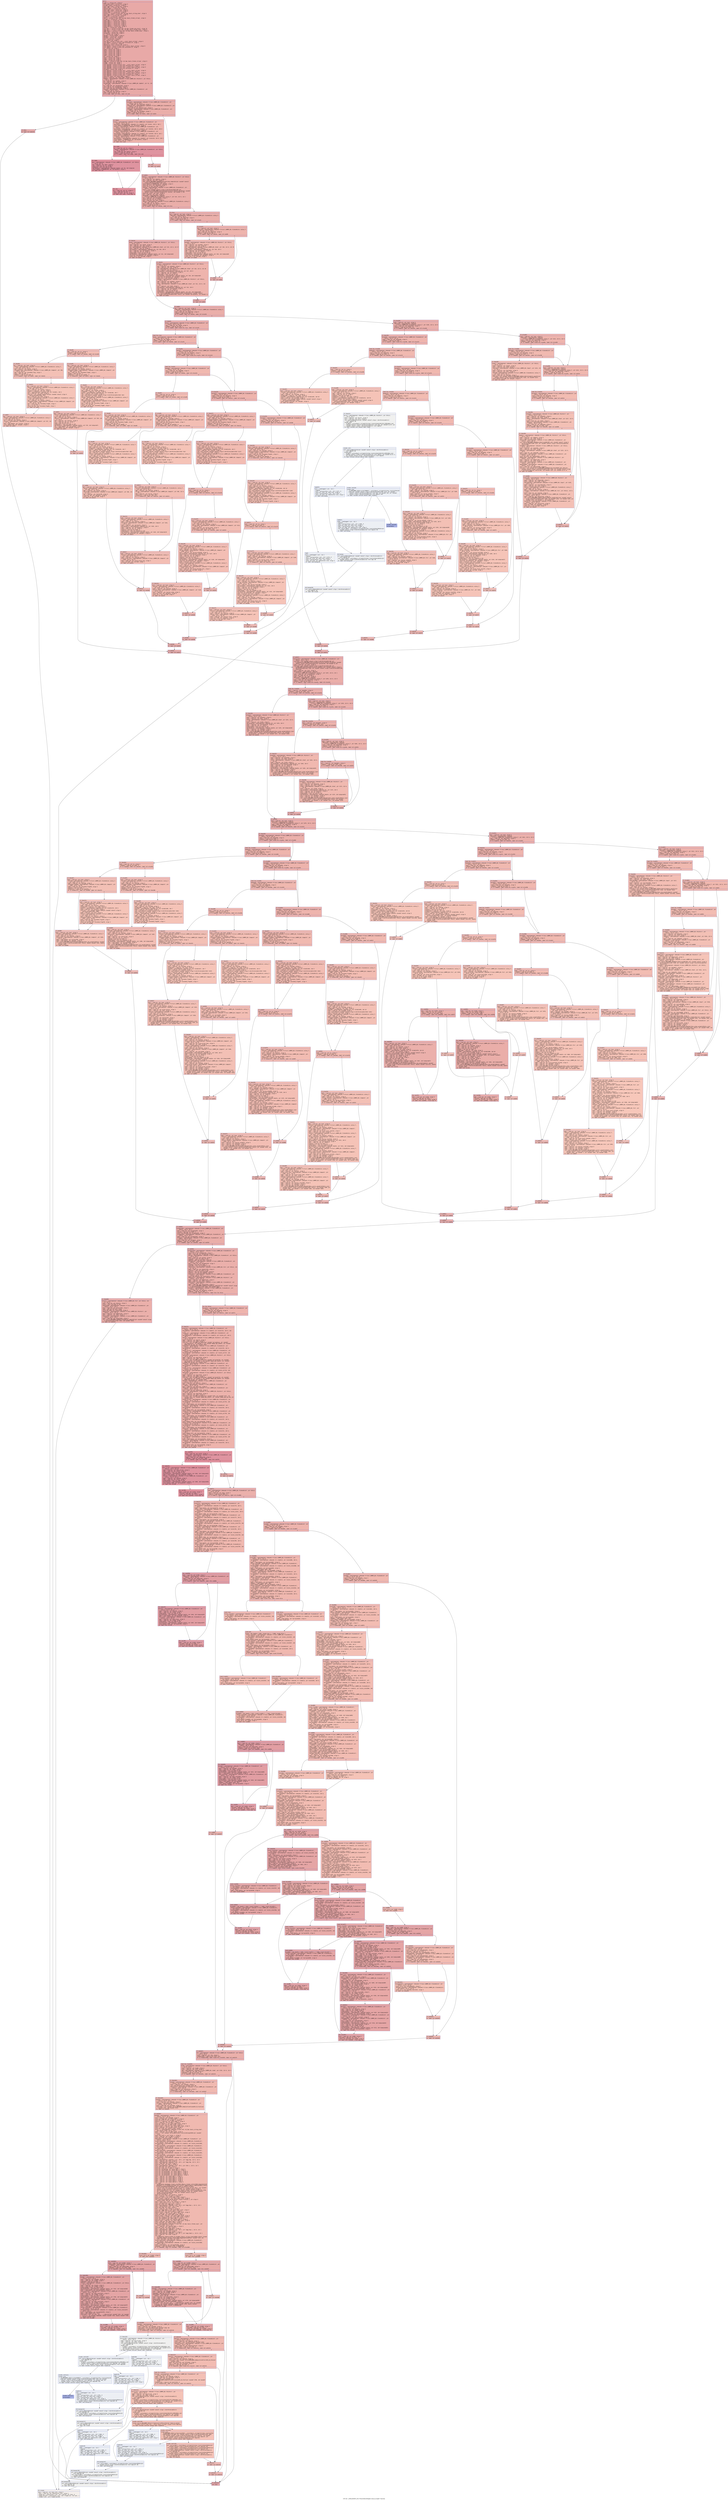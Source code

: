 digraph "CFG for '_ZN9LAMMPS_NS17FixAveHistoWeight11end_of_stepEv' function" {
	label="CFG for '_ZN9LAMMPS_NS17FixAveHistoWeight11end_of_stepEv' function";

	Node0x557d5bdb5b70 [shape=record,color="#3d50c3ff", style=filled, fillcolor="#ca3b3770" fontname="Courier",label="{entry:\l|  %.addr.i = alloca ptr, align 8\l  %this.addr.i1163 = alloca ptr, align 8\l  %s.addr.i1164 = alloca ptr, align 8\l  %this.addr.i1161 = alloca ptr, align 8\l  %desc.addr.i = alloca i64, align 8\l  %values.addr.i = alloca ptr, align 8\l  %this.addr.i1159 = alloca ptr, align 8\l  %this.addr.i1157 = alloca ptr, align 8\l  %store.addr.i = alloca ptr, align 8\l  %retval.i = alloca %\"class.fmt::v9_lmp::basic_string_view\", align 8\l  %this.addr.i1155 = alloca ptr, align 8\l  %this.addr.i = alloca ptr, align 8\l  %s.addr.i = alloca ptr, align 8\l  %fmt.i = alloca %\"class.fmt::v9_lmp::basic_format_string\", align 8\l  %f.addr.i = alloca ptr, align 8\l  %args.addr.i = alloca ptr, align 8\l  %args.addr2.i = alloca ptr, align 8\l  %args.addr4.i = alloca ptr, align 8\l  %args.addr6.i = alloca ptr, align 8\l  %args.addr8.i = alloca ptr, align 8\l  %args.addr10.i = alloca ptr, align 8\l  %vargs.i = alloca ptr, align 8\l  %ref.tmp.i = alloca %\"class.fmt::v9_lmp::format_arg_store\", align 16\l  %agg.tmp.i = alloca %\"class.fmt::v9_lmp::basic_string_view\", align 8\l  %agg.tmp11.i = alloca %\"class.fmt::v9_lmp::basic_format_args\", align 8\l  %this.addr = alloca ptr, align 8\l  %ntimestep = alloca i64, align 8\l  %i = alloca i32, align 4\l  %weight = alloca double, align 8\l  %weights = alloca ptr, align 8\l  %stride = alloca i32, align 4\l  %val = alloca ptr, align 8\l  %j = alloca i32, align 4\l  %ref.tmp = alloca %\"class.std::__cxx11::basic_string\", align 8\l  %ref.tmp222 = alloca %\"class.std::allocator.0\", align 1\l  %exn.slot = alloca ptr, align 8\l  %ehselector.slot = alloca i32, align 4\l  %ref.tmp223 = alloca %\"class.std::__cxx11::basic_string\", align 8\l  %ref.tmp224 = alloca %\"class.std::allocator.0\", align 1\l  %n = alloca i32, align 4\l  %i565 = alloca i32, align 4\l  %n579 = alloca i32, align 4\l  %i582 = alloca i32, align 4\l  %i757 = alloca i32, align 4\l  %i789 = alloca i32, align 4\l  %i842 = alloca i32, align 4\l  %m = alloca i32, align 4\l  %i925 = alloca i32, align 4\l  %i963 = alloca i32, align 4\l  %i989 = alloca i32, align 4\l  %agg.tmp = alloca %\"class.fmt::v9_lmp::basic_format_string\", align 8\l  %i1062 = alloca i32, align 4\l  %i1084 = alloca i32, align 4\l  %ref.tmp1104 = alloca %\"class.std::__cxx11::basic_string\", align 8\l  %ref.tmp1105 = alloca %\"class.std::allocator.0\", align 1\l  %ref.tmp1108 = alloca %\"class.std::__cxx11::basic_string\", align 8\l  %ref.tmp1109 = alloca %\"class.std::allocator.0\", align 1\l  %fileend = alloca i64, align 8\l  %ref.tmp1133 = alloca %\"class.std::__cxx11::basic_string\", align 8\l  %ref.tmp1134 = alloca %\"class.std::allocator.0\", align 1\l  %ref.tmp1137 = alloca %\"class.std::__cxx11::basic_string\", align 8\l  %ref.tmp1138 = alloca %\"class.std::allocator.0\", align 1\l  %ref.tmp1141 = alloca %\"class.std::__cxx11::basic_string\", align 8\l  store ptr %this, ptr %this.addr, align 8\l  %this1 = load ptr, ptr %this.addr, align 8\l  %update = getelementptr inbounds %\"class.LAMMPS_NS::Pointers\", ptr %this1,\l... i32 0, i32 7\l  %0 = load ptr, ptr %update, align 8\l  %1 = load ptr, ptr %0, align 8\l  %ntimestep2 = getelementptr inbounds %\"class.LAMMPS_NS::Update\", ptr %1, i32\l... 0, i32 4\l  %2 = load i64, ptr %ntimestep2, align 8\l  store i64 %2, ptr %ntimestep, align 8\l  %3 = load i64, ptr %ntimestep, align 8\l  %nvalid = getelementptr inbounds %\"class.LAMMPS_NS::FixAveHisto\", ptr\l... %this1, i32 0, i32 6\l  %4 = load i64, ptr %nvalid, align 8\l  %cmp = icmp ne i64 %3, %4\l  br i1 %cmp, label %if.then, label %if.end\l|{<s0>T|<s1>F}}"];
	Node0x557d5bdb5b70:s0 -> Node0x557d5bdb95a0[tooltip="entry -> if.then\nProbability 50.00%" ];
	Node0x557d5bdb5b70:s1 -> Node0x557d5bdb9610[tooltip="entry -> if.end\nProbability 50.00%" ];
	Node0x557d5bdb95a0 [shape=record,color="#3d50c3ff", style=filled, fillcolor="#d0473d70" fontname="Courier",label="{if.then:\l|  br label %if.end1153\l}"];
	Node0x557d5bdb95a0 -> Node0x557d5bdb9730[tooltip="if.then -> if.end1153\nProbability 100.00%" ];
	Node0x557d5bdb9610 [shape=record,color="#3d50c3ff", style=filled, fillcolor="#d0473d70" fontname="Courier",label="{if.end:\l|  %nvalid3 = getelementptr inbounds %\"class.LAMMPS_NS::FixAveHisto\", ptr\l... %this1, i32 0, i32 6\l  %5 = load i64, ptr %nvalid3, align 8\l  %nvalid_last = getelementptr inbounds %\"class.LAMMPS_NS::FixAveHisto\", ptr\l... %this1, i32 0, i32 7\l  store i64 %5, ptr %nvalid_last, align 8\l  %irepeat = getelementptr inbounds %\"class.LAMMPS_NS::FixAveHisto\", ptr\l... %this1, i32 0, i32 5\l  %6 = load i32, ptr %irepeat, align 4\l  %cmp4 = icmp eq i32 %6, 0\l  br i1 %cmp4, label %if.then5, label %if.end14\l|{<s0>T|<s1>F}}"];
	Node0x557d5bdb9610:s0 -> Node0x557d5bdb9d50[tooltip="if.end -> if.then5\nProbability 37.50%" ];
	Node0x557d5bdb9610:s1 -> Node0x557d5bdb9dd0[tooltip="if.end -> if.end14\nProbability 62.50%" ];
	Node0x557d5bdb9d50 [shape=record,color="#3d50c3ff", style=filled, fillcolor="#d6524470" fontname="Courier",label="{if.then5:\l|  %stats = getelementptr inbounds %\"class.LAMMPS_NS::FixAveHisto\", ptr\l... %this1, i32 0, i32 17\l  %arrayidx = getelementptr inbounds [4 x double], ptr %stats, i64 0, i64 1\l  store double 0.000000e+00, ptr %arrayidx, align 8\l  %stats6 = getelementptr inbounds %\"class.LAMMPS_NS::FixAveHisto\", ptr\l... %this1, i32 0, i32 17\l  %arrayidx7 = getelementptr inbounds [4 x double], ptr %stats6, i64 0, i64 0\l  store double 0.000000e+00, ptr %arrayidx7, align 8\l  %stats8 = getelementptr inbounds %\"class.LAMMPS_NS::FixAveHisto\", ptr\l... %this1, i32 0, i32 17\l  %arrayidx9 = getelementptr inbounds [4 x double], ptr %stats8, i64 0, i64 2\l  store double 1.000000e+20, ptr %arrayidx9, align 8\l  %stats10 = getelementptr inbounds %\"class.LAMMPS_NS::FixAveHisto\", ptr\l... %this1, i32 0, i32 17\l  %arrayidx11 = getelementptr inbounds [4 x double], ptr %stats10, i64 0, i64 3\l  store double -1.000000e+20, ptr %arrayidx11, align 8\l  store i32 0, ptr %i, align 4\l  br label %for.cond\l}"];
	Node0x557d5bdb9d50 -> Node0x557d5bdbb430[tooltip="if.then5 -> for.cond\nProbability 100.00%" ];
	Node0x557d5bdbb430 [shape=record,color="#b70d28ff", style=filled, fillcolor="#b70d2870" fontname="Courier",label="{for.cond:\l|  %7 = load i32, ptr %i, align 4\l  %nbins = getelementptr inbounds %\"class.LAMMPS_NS::FixAveHisto\", ptr %this1,\l... i32 0, i32 21\l  %8 = load i32, ptr %nbins, align 8\l  %cmp12 = icmp slt i32 %7, %8\l  br i1 %cmp12, label %for.body, label %for.end\l|{<s0>T|<s1>F}}"];
	Node0x557d5bdbb430:s0 -> Node0x557d5bdbb7c0[tooltip="for.cond -> for.body\nProbability 96.88%" ];
	Node0x557d5bdbb430:s1 -> Node0x557d5bdbb840[tooltip="for.cond -> for.end\nProbability 3.12%" ];
	Node0x557d5bdbb7c0 [shape=record,color="#b70d28ff", style=filled, fillcolor="#b70d2870" fontname="Courier",label="{for.body:\l|  %bin = getelementptr inbounds %\"class.LAMMPS_NS::FixAveHisto\", ptr %this1,\l... i32 0, i32 22\l  %9 = load ptr, ptr %bin, align 8\l  %10 = load i32, ptr %i, align 4\l  %idxprom = sext i32 %10 to i64\l  %arrayidx13 = getelementptr inbounds double, ptr %9, i64 %idxprom\l  store double 0.000000e+00, ptr %arrayidx13, align 8\l  br label %for.inc\l}"];
	Node0x557d5bdbb7c0 -> Node0x557d5bdbbd70[tooltip="for.body -> for.inc\nProbability 100.00%" ];
	Node0x557d5bdbbd70 [shape=record,color="#b70d28ff", style=filled, fillcolor="#b70d2870" fontname="Courier",label="{for.inc:\l|  %11 = load i32, ptr %i, align 4\l  %inc = add nsw i32 %11, 1\l  store i32 %inc, ptr %i, align 4\l  br label %for.cond, !llvm.loop !6\l}"];
	Node0x557d5bdbbd70 -> Node0x557d5bdbb430[tooltip="for.inc -> for.cond\nProbability 100.00%" ];
	Node0x557d5bdbb840 [shape=record,color="#3d50c3ff", style=filled, fillcolor="#d6524470" fontname="Courier",label="{for.end:\l|  br label %if.end14\l}"];
	Node0x557d5bdbb840 -> Node0x557d5bdb9dd0[tooltip="for.end -> if.end14\nProbability 100.00%" ];
	Node0x557d5bdb9dd0 [shape=record,color="#3d50c3ff", style=filled, fillcolor="#d0473d70" fontname="Courier",label="{if.end14:\l|  %modify = getelementptr inbounds %\"class.LAMMPS_NS::Pointers\", ptr %this1,\l... i32 0, i32 12\l  %12 = load ptr, ptr %modify, align 8\l  %13 = load ptr, ptr %12, align 8\l  call void @_ZN9LAMMPS_NS6Modify17clearstep_computeEv(ptr noundef nonnull\l... align 8 dereferenceable(720) %13)\l  store double 0.000000e+00, ptr %weight, align 8\l  store ptr null, ptr %weights, align 8\l  store i32 0, ptr %stride, align 4\l  %values = getelementptr inbounds %\"class.LAMMPS_NS::FixAveHisto\", ptr\l... %this1, i32 0, i32 1\l  %call = call noundef nonnull align 8 dereferenceable(48) ptr\l... @_ZNSt6vectorIN9LAMMPS_NS11FixAveHisto7value_tESaIS2_EEixEm(ptr noundef\l... nonnull align 8 dereferenceable(24) %values, i64 noundef 1) #9\l  store ptr %call, ptr %val, align 8\l  %14 = load ptr, ptr %val, align 8\l  %argindex = getelementptr inbounds\l... %\"struct.LAMMPS_NS::FixAveHisto::value_t\", ptr %14, i32 0, i32 1\l  %15 = load i32, ptr %argindex, align 4\l  store i32 %15, ptr %j, align 4\l  %16 = load ptr, ptr %val, align 8\l  %which = getelementptr inbounds %\"struct.LAMMPS_NS::FixAveHisto::value_t\",\l... ptr %16, i32 0, i32 0\l  %17 = load i32, ptr %which, align 8\l  %cmp15 = icmp eq i32 %17, 1\l  br i1 %cmp15, label %if.then16, label %if.else\l|{<s0>T|<s1>F}}"];
	Node0x557d5bdb9dd0:s0 -> Node0x557d5bdbcf30[tooltip="if.end14 -> if.then16\nProbability 50.00%" ];
	Node0x557d5bdb9dd0:s1 -> Node0x557d5bdbd6a0[tooltip="if.end14 -> if.else\nProbability 50.00%" ];
	Node0x557d5bdbcf30 [shape=record,color="#3d50c3ff", style=filled, fillcolor="#d24b4070" fontname="Courier",label="{if.then16:\l|  %atom = getelementptr inbounds %\"class.LAMMPS_NS::Pointers\", ptr %this1,\l... i32 0, i32 6\l  %18 = load ptr, ptr %atom, align 8\l  %19 = load ptr, ptr %18, align 8\l  %x = getelementptr inbounds %\"class.LAMMPS_NS::Atom\", ptr %19, i32 0, i32 37\l  %20 = load ptr, ptr %x, align 8\l  %arrayidx17 = getelementptr inbounds ptr, ptr %20, i64 0\l  %21 = load ptr, ptr %arrayidx17, align 8\l  %22 = load i32, ptr %j, align 4\l  %idxprom18 = sext i32 %22 to i64\l  %arrayidx19 = getelementptr inbounds double, ptr %21, i64 %idxprom18\l  store ptr %arrayidx19, ptr %weights, align 8\l  store i32 3, ptr %stride, align 4\l  br label %if.end42\l}"];
	Node0x557d5bdbcf30 -> Node0x557d5bdbdfb0[tooltip="if.then16 -> if.end42\nProbability 100.00%" ];
	Node0x557d5bdbd6a0 [shape=record,color="#3d50c3ff", style=filled, fillcolor="#d24b4070" fontname="Courier",label="{if.else:\l|  %23 = load ptr, ptr %val, align 8\l  %which20 = getelementptr inbounds %\"struct.LAMMPS_NS::FixAveHisto::value_t\",\l... ptr %23, i32 0, i32 0\l  %24 = load i32, ptr %which20, align 8\l  %cmp21 = icmp eq i32 %24, 2\l  br i1 %cmp21, label %if.then22, label %if.else32\l|{<s0>T|<s1>F}}"];
	Node0x557d5bdbd6a0:s0 -> Node0x557d5bdbe330[tooltip="if.else -> if.then22\nProbability 50.00%" ];
	Node0x557d5bdbd6a0:s1 -> Node0x557d5bdbe3b0[tooltip="if.else -> if.else32\nProbability 50.00%" ];
	Node0x557d5bdbe330 [shape=record,color="#3d50c3ff", style=filled, fillcolor="#d8564670" fontname="Courier",label="{if.then22:\l|  %atom23 = getelementptr inbounds %\"class.LAMMPS_NS::Pointers\", ptr %this1,\l... i32 0, i32 6\l  %25 = load ptr, ptr %atom23, align 8\l  %26 = load ptr, ptr %25, align 8\l  %v = getelementptr inbounds %\"class.LAMMPS_NS::Atom\", ptr %26, i32 0, i32 38\l  %27 = load ptr, ptr %v, align 8\l  %arrayidx24 = getelementptr inbounds ptr, ptr %27, i64 0\l  %28 = load ptr, ptr %arrayidx24, align 8\l  %29 = load i32, ptr %j, align 4\l  %idxprom25 = sext i32 %29 to i64\l  %arrayidx26 = getelementptr inbounds double, ptr %28, i64 %idxprom25\l  store ptr %arrayidx26, ptr %weights, align 8\l  store i32 3, ptr %stride, align 4\l  %atom27 = getelementptr inbounds %\"class.LAMMPS_NS::Pointers\", ptr %this1,\l... i32 0, i32 6\l  %30 = load ptr, ptr %atom27, align 8\l  %31 = load ptr, ptr %30, align 8\l  %v28 = getelementptr inbounds %\"class.LAMMPS_NS::Atom\", ptr %31, i32 0, i32\l... 38\l  %32 = load ptr, ptr %v28, align 8\l  %arrayidx29 = getelementptr inbounds ptr, ptr %32, i64 0\l  %33 = load ptr, ptr %arrayidx29, align 8\l  %34 = load i32, ptr %j, align 4\l  %idxprom30 = sext i32 %34 to i64\l  %arrayidx31 = getelementptr inbounds double, ptr %33, i64 %idxprom30\l  call void @_ZN9LAMMPS_NS11FixAveHisto9bin_atomsEPdi(ptr noundef nonnull\l... align 8 dereferenceable(992) %this1, ptr noundef %arrayidx31, i32 noundef 3)\l  br label %if.end41\l}"];
	Node0x557d5bdbe330 -> Node0x557d5bdad480[tooltip="if.then22 -> if.end41\nProbability 100.00%" ];
	Node0x557d5bdbe3b0 [shape=record,color="#3d50c3ff", style=filled, fillcolor="#d8564670" fontname="Courier",label="{if.else32:\l|  %35 = load ptr, ptr %val, align 8\l  %which33 = getelementptr inbounds %\"struct.LAMMPS_NS::FixAveHisto::value_t\",\l... ptr %35, i32 0, i32 0\l  %36 = load i32, ptr %which33, align 8\l  %cmp34 = icmp eq i32 %36, 4\l  br i1 %cmp34, label %if.then35, label %if.end40\l|{<s0>T|<s1>F}}"];
	Node0x557d5bdbe3b0:s0 -> Node0x557d5bdad7f0[tooltip="if.else32 -> if.then35\nProbability 50.00%" ];
	Node0x557d5bdbe3b0:s1 -> Node0x557d5bdad870[tooltip="if.else32 -> if.end40\nProbability 50.00%" ];
	Node0x557d5bdad7f0 [shape=record,color="#3d50c3ff", style=filled, fillcolor="#de614d70" fontname="Courier",label="{if.then35:\l|  %atom36 = getelementptr inbounds %\"class.LAMMPS_NS::Pointers\", ptr %this1,\l... i32 0, i32 6\l  %37 = load ptr, ptr %atom36, align 8\l  %38 = load ptr, ptr %37, align 8\l  %f = getelementptr inbounds %\"class.LAMMPS_NS::Atom\", ptr %38, i32 0, i32 39\l  %39 = load ptr, ptr %f, align 8\l  %arrayidx37 = getelementptr inbounds ptr, ptr %39, i64 0\l  %40 = load ptr, ptr %arrayidx37, align 8\l  %41 = load i32, ptr %j, align 4\l  %idxprom38 = sext i32 %41 to i64\l  %arrayidx39 = getelementptr inbounds double, ptr %40, i64 %idxprom38\l  store ptr %arrayidx39, ptr %weights, align 8\l  store i32 3, ptr %stride, align 4\l  br label %if.end40\l}"];
	Node0x557d5bdad7f0 -> Node0x557d5bdad870[tooltip="if.then35 -> if.end40\nProbability 100.00%" ];
	Node0x557d5bdad870 [shape=record,color="#3d50c3ff", style=filled, fillcolor="#d8564670" fontname="Courier",label="{if.end40:\l|  br label %if.end41\l}"];
	Node0x557d5bdad870 -> Node0x557d5bdad480[tooltip="if.end40 -> if.end41\nProbability 100.00%" ];
	Node0x557d5bdad480 [shape=record,color="#3d50c3ff", style=filled, fillcolor="#d24b4070" fontname="Courier",label="{if.end41:\l|  br label %if.end42\l}"];
	Node0x557d5bdad480 -> Node0x557d5bdbdfb0[tooltip="if.end41 -> if.end42\nProbability 100.00%" ];
	Node0x557d5bdbdfb0 [shape=record,color="#3d50c3ff", style=filled, fillcolor="#d0473d70" fontname="Courier",label="{if.end42:\l|  %42 = load ptr, ptr %val, align 8\l  %which43 = getelementptr inbounds %\"struct.LAMMPS_NS::FixAveHisto::value_t\",\l... ptr %42, i32 0, i32 0\l  %43 = load i32, ptr %which43, align 8\l  %cmp44 = icmp eq i32 %43, 8\l  br i1 %cmp44, label %if.then45, label %if.else192\l|{<s0>T|<s1>F}}"];
	Node0x557d5bdbdfb0:s0 -> Node0x557d5bdc2690[tooltip="if.end42 -> if.then45\nProbability 50.00%" ];
	Node0x557d5bdbdfb0:s1 -> Node0x557d5bdc2710[tooltip="if.end42 -> if.else192\nProbability 50.00%" ];
	Node0x557d5bdc2690 [shape=record,color="#3d50c3ff", style=filled, fillcolor="#d24b4070" fontname="Courier",label="{if.then45:\l|  %kind = getelementptr inbounds %\"class.LAMMPS_NS::FixAveHisto\", ptr\l... %this1, i32 0, i32 13\l  %44 = load i32, ptr %kind, align 8\l  %cmp46 = icmp eq i32 %44, 1\l  br i1 %cmp46, label %land.lhs.true, label %if.else76\l|{<s0>T|<s1>F}}"];
	Node0x557d5bdc2690:s0 -> Node0x557d5bdc2a50[tooltip="if.then45 -> land.lhs.true\nProbability 50.00%" ];
	Node0x557d5bdc2690:s1 -> Node0x557d5bdc2ad0[tooltip="if.then45 -> if.else76\nProbability 50.00%" ];
	Node0x557d5bdc2a50 [shape=record,color="#3d50c3ff", style=filled, fillcolor="#d8564670" fontname="Courier",label="{land.lhs.true:\l|  %mode = getelementptr inbounds %\"class.LAMMPS_NS::FixAveHisto\", ptr\l... %this1, i32 0, i32 32\l  %45 = load i32, ptr %mode, align 8\l  %cmp47 = icmp eq i32 %45, 0\l  br i1 %cmp47, label %if.then48, label %if.else76\l|{<s0>T|<s1>F}}"];
	Node0x557d5bdc2a50:s0 -> Node0x557d5bdc2e10[tooltip="land.lhs.true -> if.then48\nProbability 37.50%" ];
	Node0x557d5bdc2a50:s1 -> Node0x557d5bdc2ad0[tooltip="land.lhs.true -> if.else76\nProbability 62.50%" ];
	Node0x557d5bdc2e10 [shape=record,color="#3d50c3ff", style=filled, fillcolor="#e1675170" fontname="Courier",label="{if.then48:\l|  %46 = load i32, ptr %j, align 4\l  %cmp49 = icmp eq i32 %46, 0\l  br i1 %cmp49, label %if.then50, label %if.else59\l|{<s0>T|<s1>F}}"];
	Node0x557d5bdc2e10:s0 -> Node0x557d5bdc3070[tooltip="if.then48 -> if.then50\nProbability 37.50%" ];
	Node0x557d5bdc2e10:s1 -> Node0x557d5bdc30f0[tooltip="if.then48 -> if.else59\nProbability 62.50%" ];
	Node0x557d5bdc3070 [shape=record,color="#3d50c3ff", style=filled, fillcolor="#e5705870" fontname="Courier",label="{if.then50:\l|  %47 = load ptr, ptr %val, align 8\l  %val51 = getelementptr inbounds %\"struct.LAMMPS_NS::FixAveHisto::value_t\",\l... ptr %47, i32 0, i32 3\l  %48 = load ptr, ptr %val51, align 8\l  %invoked_flag = getelementptr inbounds %\"class.LAMMPS_NS::Compute\", ptr %48,\l... i32 0, i32 43\l  %49 = load i32, ptr %invoked_flag, align 4\l  %and = and i32 %49, 1\l  %tobool = icmp ne i32 %and, 0\l  br i1 %tobool, label %if.end57, label %if.then52\l|{<s0>T|<s1>F}}"];
	Node0x557d5bdc3070:s0 -> Node0x557d5bdc3f10[tooltip="if.then50 -> if.end57\nProbability 50.00%" ];
	Node0x557d5bdc3070:s1 -> Node0x557d5bdc3f90[tooltip="if.then50 -> if.then52\nProbability 50.00%" ];
	Node0x557d5bdc3f90 [shape=record,color="#3d50c3ff", style=filled, fillcolor="#e97a5f70" fontname="Courier",label="{if.then52:\l|  %50 = load ptr, ptr %val, align 8\l  %val53 = getelementptr inbounds %\"struct.LAMMPS_NS::FixAveHisto::value_t\",\l... ptr %50, i32 0, i32 3\l  %51 = load ptr, ptr %val53, align 8\l  %vtable = load ptr, ptr %51, align 8\l  %vfn = getelementptr inbounds ptr, ptr %vtable, i64 6\l  %52 = load ptr, ptr %vfn, align 8\l  %call54 = call noundef double %52(ptr noundef nonnull align 8\l... dereferenceable(564) %51)\l  %53 = load ptr, ptr %val, align 8\l  %val55 = getelementptr inbounds %\"struct.LAMMPS_NS::FixAveHisto::value_t\",\l... ptr %53, i32 0, i32 3\l  %54 = load ptr, ptr %val55, align 8\l  %invoked_flag56 = getelementptr inbounds %\"class.LAMMPS_NS::Compute\", ptr\l... %54, i32 0, i32 43\l  %55 = load i32, ptr %invoked_flag56, align 4\l  %or = or i32 %55, 1\l  store i32 %or, ptr %invoked_flag56, align 4\l  br label %if.end57\l}"];
	Node0x557d5bdc3f90 -> Node0x557d5bdc3f10[tooltip="if.then52 -> if.end57\nProbability 100.00%" ];
	Node0x557d5bdc3f10 [shape=record,color="#3d50c3ff", style=filled, fillcolor="#e5705870" fontname="Courier",label="{if.end57:\l|  %56 = load ptr, ptr %val, align 8\l  %val58 = getelementptr inbounds %\"struct.LAMMPS_NS::FixAveHisto::value_t\",\l... ptr %56, i32 0, i32 3\l  %57 = load ptr, ptr %val58, align 8\l  %scalar = getelementptr inbounds %\"class.LAMMPS_NS::Compute\", ptr %57, i32\l... 0, i32 5\l  %58 = load double, ptr %scalar, align 8\l  store double %58, ptr %weight, align 8\l  br label %if.end75\l}"];
	Node0x557d5bdc3f10 -> Node0x557d5bdc4f10[tooltip="if.end57 -> if.end75\nProbability 100.00%" ];
	Node0x557d5bdc30f0 [shape=record,color="#3d50c3ff", style=filled, fillcolor="#e36c5570" fontname="Courier",label="{if.else59:\l|  %59 = load ptr, ptr %val, align 8\l  %val60 = getelementptr inbounds %\"struct.LAMMPS_NS::FixAveHisto::value_t\",\l... ptr %59, i32 0, i32 3\l  %60 = load ptr, ptr %val60, align 8\l  %invoked_flag61 = getelementptr inbounds %\"class.LAMMPS_NS::Compute\", ptr\l... %60, i32 0, i32 43\l  %61 = load i32, ptr %invoked_flag61, align 4\l  %and62 = and i32 %61, 2\l  %tobool63 = icmp ne i32 %and62, 0\l  br i1 %tobool63, label %if.end71, label %if.then64\l|{<s0>T|<s1>F}}"];
	Node0x557d5bdc30f0:s0 -> Node0x557d5bdc54c0[tooltip="if.else59 -> if.end71\nProbability 50.00%" ];
	Node0x557d5bdc30f0:s1 -> Node0x557d5bdc5540[tooltip="if.else59 -> if.then64\nProbability 50.00%" ];
	Node0x557d5bdc5540 [shape=record,color="#3d50c3ff", style=filled, fillcolor="#e8765c70" fontname="Courier",label="{if.then64:\l|  %62 = load ptr, ptr %val, align 8\l  %val65 = getelementptr inbounds %\"struct.LAMMPS_NS::FixAveHisto::value_t\",\l... ptr %62, i32 0, i32 3\l  %63 = load ptr, ptr %val65, align 8\l  %vtable66 = load ptr, ptr %63, align 8\l  %vfn67 = getelementptr inbounds ptr, ptr %vtable66, i64 7\l  %64 = load ptr, ptr %vfn67, align 8\l  call void %64(ptr noundef nonnull align 8 dereferenceable(564) %63)\l  %65 = load ptr, ptr %val, align 8\l  %val68 = getelementptr inbounds %\"struct.LAMMPS_NS::FixAveHisto::value_t\",\l... ptr %65, i32 0, i32 3\l  %66 = load ptr, ptr %val68, align 8\l  %invoked_flag69 = getelementptr inbounds %\"class.LAMMPS_NS::Compute\", ptr\l... %66, i32 0, i32 43\l  %67 = load i32, ptr %invoked_flag69, align 4\l  %or70 = or i32 %67, 2\l  store i32 %or70, ptr %invoked_flag69, align 4\l  br label %if.end71\l}"];
	Node0x557d5bdc5540 -> Node0x557d5bdc54c0[tooltip="if.then64 -> if.end71\nProbability 100.00%" ];
	Node0x557d5bdc54c0 [shape=record,color="#3d50c3ff", style=filled, fillcolor="#e36c5570" fontname="Courier",label="{if.end71:\l|  %68 = load ptr, ptr %val, align 8\l  %val72 = getelementptr inbounds %\"struct.LAMMPS_NS::FixAveHisto::value_t\",\l... ptr %68, i32 0, i32 3\l  %69 = load ptr, ptr %val72, align 8\l  %vector = getelementptr inbounds %\"class.LAMMPS_NS::Compute\", ptr %69, i32\l... 0, i32 6\l  %70 = load ptr, ptr %vector, align 8\l  %71 = load i32, ptr %j, align 4\l  %sub = sub nsw i32 %71, 1\l  %idxprom73 = sext i32 %sub to i64\l  %arrayidx74 = getelementptr inbounds double, ptr %70, i64 %idxprom73\l  %72 = load double, ptr %arrayidx74, align 8\l  store double %72, ptr %weight, align 8\l  br label %if.end75\l}"];
	Node0x557d5bdc54c0 -> Node0x557d5bdc4f10[tooltip="if.end71 -> if.end75\nProbability 100.00%" ];
	Node0x557d5bdc4f10 [shape=record,color="#3d50c3ff", style=filled, fillcolor="#e1675170" fontname="Courier",label="{if.end75:\l|  br label %if.end191\l}"];
	Node0x557d5bdc4f10 -> Node0x557d5bdc6840[tooltip="if.end75 -> if.end191\nProbability 100.00%" ];
	Node0x557d5bdc2ad0 [shape=record,color="#3d50c3ff", style=filled, fillcolor="#d6524470" fontname="Courier",label="{if.else76:\l|  %kind77 = getelementptr inbounds %\"class.LAMMPS_NS::FixAveHisto\", ptr\l... %this1, i32 0, i32 13\l  %73 = load i32, ptr %kind77, align 8\l  %cmp78 = icmp eq i32 %73, 1\l  br i1 %cmp78, label %land.lhs.true79, label %if.else124\l|{<s0>T|<s1>F}}"];
	Node0x557d5bdc2ad0:s0 -> Node0x557d5bdc6b40[tooltip="if.else76 -> land.lhs.true79\nProbability 50.00%" ];
	Node0x557d5bdc2ad0:s1 -> Node0x557d5bdc6bc0[tooltip="if.else76 -> if.else124\nProbability 50.00%" ];
	Node0x557d5bdc6b40 [shape=record,color="#3d50c3ff", style=filled, fillcolor="#dc5d4a70" fontname="Courier",label="{land.lhs.true79:\l|  %mode80 = getelementptr inbounds %\"class.LAMMPS_NS::FixAveHisto\", ptr\l... %this1, i32 0, i32 32\l  %74 = load i32, ptr %mode80, align 8\l  %cmp81 = icmp eq i32 %74, 1\l  br i1 %cmp81, label %if.then82, label %if.else124\l|{<s0>T|<s1>F}}"];
	Node0x557d5bdc6b40:s0 -> Node0x557d5bdc6f30[tooltip="land.lhs.true79 -> if.then82\nProbability 50.00%" ];
	Node0x557d5bdc6b40:s1 -> Node0x557d5bdc6bc0[tooltip="land.lhs.true79 -> if.else124\nProbability 50.00%" ];
	Node0x557d5bdc6f30 [shape=record,color="#3d50c3ff", style=filled, fillcolor="#e1675170" fontname="Courier",label="{if.then82:\l|  %75 = load i32, ptr %j, align 4\l  %cmp83 = icmp eq i32 %75, 0\l  br i1 %cmp83, label %if.then84, label %if.else99\l|{<s0>T|<s1>F}}"];
	Node0x557d5bdc6f30:s0 -> Node0x557d5bdc7160[tooltip="if.then82 -> if.then84\nProbability 37.50%" ];
	Node0x557d5bdc6f30:s1 -> Node0x557d5bdc71e0[tooltip="if.then82 -> if.else99\nProbability 62.50%" ];
	Node0x557d5bdc7160 [shape=record,color="#3d50c3ff", style=filled, fillcolor="#e5705870" fontname="Courier",label="{if.then84:\l|  %76 = load ptr, ptr %val, align 8\l  %val85 = getelementptr inbounds %\"struct.LAMMPS_NS::FixAveHisto::value_t\",\l... ptr %76, i32 0, i32 3\l  %77 = load ptr, ptr %val85, align 8\l  %invoked_flag86 = getelementptr inbounds %\"class.LAMMPS_NS::Compute\", ptr\l... %77, i32 0, i32 43\l  %78 = load i32, ptr %invoked_flag86, align 4\l  %and87 = and i32 %78, 2\l  %tobool88 = icmp ne i32 %and87, 0\l  br i1 %tobool88, label %if.end96, label %if.then89\l|{<s0>T|<s1>F}}"];
	Node0x557d5bdc7160:s0 -> Node0x557d5bdbc4f0[tooltip="if.then84 -> if.end96\nProbability 50.00%" ];
	Node0x557d5bdc7160:s1 -> Node0x557d5bdbc570[tooltip="if.then84 -> if.then89\nProbability 50.00%" ];
	Node0x557d5bdbc570 [shape=record,color="#3d50c3ff", style=filled, fillcolor="#e97a5f70" fontname="Courier",label="{if.then89:\l|  %79 = load ptr, ptr %val, align 8\l  %val90 = getelementptr inbounds %\"struct.LAMMPS_NS::FixAveHisto::value_t\",\l... ptr %79, i32 0, i32 3\l  %80 = load ptr, ptr %val90, align 8\l  %vtable91 = load ptr, ptr %80, align 8\l  %vfn92 = getelementptr inbounds ptr, ptr %vtable91, i64 7\l  %81 = load ptr, ptr %vfn92, align 8\l  call void %81(ptr noundef nonnull align 8 dereferenceable(564) %80)\l  %82 = load ptr, ptr %val, align 8\l  %val93 = getelementptr inbounds %\"struct.LAMMPS_NS::FixAveHisto::value_t\",\l... ptr %82, i32 0, i32 3\l  %83 = load ptr, ptr %val93, align 8\l  %invoked_flag94 = getelementptr inbounds %\"class.LAMMPS_NS::Compute\", ptr\l... %83, i32 0, i32 43\l  %84 = load i32, ptr %invoked_flag94, align 4\l  %or95 = or i32 %84, 2\l  store i32 %or95, ptr %invoked_flag94, align 4\l  br label %if.end96\l}"];
	Node0x557d5bdbc570 -> Node0x557d5bdbc4f0[tooltip="if.then89 -> if.end96\nProbability 100.00%" ];
	Node0x557d5bdbc4f0 [shape=record,color="#3d50c3ff", style=filled, fillcolor="#e5705870" fontname="Courier",label="{if.end96:\l|  %85 = load ptr, ptr %val, align 8\l  %val97 = getelementptr inbounds %\"struct.LAMMPS_NS::FixAveHisto::value_t\",\l... ptr %85, i32 0, i32 3\l  %86 = load ptr, ptr %val97, align 8\l  %vector98 = getelementptr inbounds %\"class.LAMMPS_NS::Compute\", ptr %86, i32\l... 0, i32 6\l  %87 = load ptr, ptr %vector98, align 8\l  store ptr %87, ptr %weights, align 8\l  store i32 1, ptr %stride, align 4\l  br label %if.end123\l}"];
	Node0x557d5bdbc4f0 -> Node0x557d5bdc9450[tooltip="if.end96 -> if.end123\nProbability 100.00%" ];
	Node0x557d5bdc71e0 [shape=record,color="#3d50c3ff", style=filled, fillcolor="#e36c5570" fontname="Courier",label="{if.else99:\l|  %88 = load ptr, ptr %val, align 8\l  %val100 = getelementptr inbounds %\"struct.LAMMPS_NS::FixAveHisto::value_t\",\l... ptr %88, i32 0, i32 3\l  %89 = load ptr, ptr %val100, align 8\l  %invoked_flag101 = getelementptr inbounds %\"class.LAMMPS_NS::Compute\", ptr\l... %89, i32 0, i32 43\l  %90 = load i32, ptr %invoked_flag101, align 4\l  %and102 = and i32 %90, 4\l  %tobool103 = icmp ne i32 %and102, 0\l  br i1 %tobool103, label %if.end111, label %if.then104\l|{<s0>T|<s1>F}}"];
	Node0x557d5bdc71e0:s0 -> Node0x557d5bdc9a00[tooltip="if.else99 -> if.end111\nProbability 50.00%" ];
	Node0x557d5bdc71e0:s1 -> Node0x557d5bdc9a80[tooltip="if.else99 -> if.then104\nProbability 50.00%" ];
	Node0x557d5bdc9a80 [shape=record,color="#3d50c3ff", style=filled, fillcolor="#e8765c70" fontname="Courier",label="{if.then104:\l|  %91 = load ptr, ptr %val, align 8\l  %val105 = getelementptr inbounds %\"struct.LAMMPS_NS::FixAveHisto::value_t\",\l... ptr %91, i32 0, i32 3\l  %92 = load ptr, ptr %val105, align 8\l  %vtable106 = load ptr, ptr %92, align 8\l  %vfn107 = getelementptr inbounds ptr, ptr %vtable106, i64 8\l  %93 = load ptr, ptr %vfn107, align 8\l  call void %93(ptr noundef nonnull align 8 dereferenceable(564) %92)\l  %94 = load ptr, ptr %val, align 8\l  %val108 = getelementptr inbounds %\"struct.LAMMPS_NS::FixAveHisto::value_t\",\l... ptr %94, i32 0, i32 3\l  %95 = load ptr, ptr %val108, align 8\l  %invoked_flag109 = getelementptr inbounds %\"class.LAMMPS_NS::Compute\", ptr\l... %95, i32 0, i32 43\l  %96 = load i32, ptr %invoked_flag109, align 4\l  %or110 = or i32 %96, 4\l  store i32 %or110, ptr %invoked_flag109, align 4\l  br label %if.end111\l}"];
	Node0x557d5bdc9a80 -> Node0x557d5bdc9a00[tooltip="if.then104 -> if.end111\nProbability 100.00%" ];
	Node0x557d5bdc9a00 [shape=record,color="#3d50c3ff", style=filled, fillcolor="#e36c5570" fontname="Courier",label="{if.end111:\l|  %97 = load ptr, ptr %val, align 8\l  %val112 = getelementptr inbounds %\"struct.LAMMPS_NS::FixAveHisto::value_t\",\l... ptr %97, i32 0, i32 3\l  %98 = load ptr, ptr %val112, align 8\l  %array = getelementptr inbounds %\"class.LAMMPS_NS::Compute\", ptr %98, i32 0,\l... i32 7\l  %99 = load ptr, ptr %array, align 8\l  %tobool113 = icmp ne ptr %99, null\l  br i1 %tobool113, label %if.then114, label %if.end121\l|{<s0>T|<s1>F}}"];
	Node0x557d5bdc9a00:s0 -> Node0x557d5bdc39d0[tooltip="if.end111 -> if.then114\nProbability 62.50%" ];
	Node0x557d5bdc9a00:s1 -> Node0x557d5bdc3a50[tooltip="if.end111 -> if.end121\nProbability 37.50%" ];
	Node0x557d5bdc39d0 [shape=record,color="#3d50c3ff", style=filled, fillcolor="#e5705870" fontname="Courier",label="{if.then114:\l|  %100 = load ptr, ptr %val, align 8\l  %val115 = getelementptr inbounds %\"struct.LAMMPS_NS::FixAveHisto::value_t\",\l... ptr %100, i32 0, i32 3\l  %101 = load ptr, ptr %val115, align 8\l  %array116 = getelementptr inbounds %\"class.LAMMPS_NS::Compute\", ptr %101,\l... i32 0, i32 7\l  %102 = load ptr, ptr %array116, align 8\l  %arrayidx117 = getelementptr inbounds ptr, ptr %102, i64 0\l  %103 = load ptr, ptr %arrayidx117, align 8\l  %104 = load i32, ptr %j, align 4\l  %sub118 = sub nsw i32 %104, 1\l  %idxprom119 = sext i32 %sub118 to i64\l  %arrayidx120 = getelementptr inbounds double, ptr %103, i64 %idxprom119\l  store ptr %arrayidx120, ptr %weights, align 8\l  br label %if.end121\l}"];
	Node0x557d5bdc39d0 -> Node0x557d5bdc3a50[tooltip="if.then114 -> if.end121\nProbability 100.00%" ];
	Node0x557d5bdc3a50 [shape=record,color="#3d50c3ff", style=filled, fillcolor="#e36c5570" fontname="Courier",label="{if.end121:\l|  %105 = load ptr, ptr %val, align 8\l  %val122 = getelementptr inbounds %\"struct.LAMMPS_NS::FixAveHisto::value_t\",\l... ptr %105, i32 0, i32 3\l  %106 = load ptr, ptr %val122, align 8\l  %size_array_cols = getelementptr inbounds %\"class.LAMMPS_NS::Compute\", ptr\l... %106, i32 0, i32 17\l  %107 = load i32, ptr %size_array_cols, align 4\l  store i32 %107, ptr %stride, align 4\l  br label %if.end123\l}"];
	Node0x557d5bdc3a50 -> Node0x557d5bdc9450[tooltip="if.end121 -> if.end123\nProbability 100.00%" ];
	Node0x557d5bdc9450 [shape=record,color="#3d50c3ff", style=filled, fillcolor="#e1675170" fontname="Courier",label="{if.end123:\l|  br label %if.end190\l}"];
	Node0x557d5bdc9450 -> Node0x557d5bdcc020[tooltip="if.end123 -> if.end190\nProbability 100.00%" ];
	Node0x557d5bdc6bc0 [shape=record,color="#3d50c3ff", style=filled, fillcolor="#d8564670" fontname="Courier",label="{if.else124:\l|  %kind125 = getelementptr inbounds %\"class.LAMMPS_NS::FixAveHisto\", ptr\l... %this1, i32 0, i32 13\l  %108 = load i32, ptr %kind125, align 8\l  %cmp126 = icmp eq i32 %108, 2\l  br i1 %cmp126, label %if.then127, label %if.else156\l|{<s0>T|<s1>F}}"];
	Node0x557d5bdc6bc0:s0 -> Node0x557d5bdcc2f0[tooltip="if.else124 -> if.then127\nProbability 50.00%" ];
	Node0x557d5bdc6bc0:s1 -> Node0x557d5bdcc370[tooltip="if.else124 -> if.else156\nProbability 50.00%" ];
	Node0x557d5bdcc2f0 [shape=record,color="#3d50c3ff", style=filled, fillcolor="#de614d70" fontname="Courier",label="{if.then127:\l|  %109 = load ptr, ptr %val, align 8\l  %val128 = getelementptr inbounds %\"struct.LAMMPS_NS::FixAveHisto::value_t\",\l... ptr %109, i32 0, i32 3\l  %110 = load ptr, ptr %val128, align 8\l  %invoked_flag129 = getelementptr inbounds %\"class.LAMMPS_NS::Compute\", ptr\l... %110, i32 0, i32 43\l  %111 = load i32, ptr %invoked_flag129, align 4\l  %and130 = and i32 %111, 8\l  %tobool131 = icmp ne i32 %and130, 0\l  br i1 %tobool131, label %if.end139, label %if.then132\l|{<s0>T|<s1>F}}"];
	Node0x557d5bdcc2f0:s0 -> Node0x557d5bdcc960[tooltip="if.then127 -> if.end139\nProbability 50.00%" ];
	Node0x557d5bdcc2f0:s1 -> Node0x557d5bdcc9e0[tooltip="if.then127 -> if.then132\nProbability 50.00%" ];
	Node0x557d5bdcc9e0 [shape=record,color="#3d50c3ff", style=filled, fillcolor="#e1675170" fontname="Courier",label="{if.then132:\l|  %112 = load ptr, ptr %val, align 8\l  %val133 = getelementptr inbounds %\"struct.LAMMPS_NS::FixAveHisto::value_t\",\l... ptr %112, i32 0, i32 3\l  %113 = load ptr, ptr %val133, align 8\l  %vtable134 = load ptr, ptr %113, align 8\l  %vfn135 = getelementptr inbounds ptr, ptr %vtable134, i64 9\l  %114 = load ptr, ptr %vfn135, align 8\l  call void %114(ptr noundef nonnull align 8 dereferenceable(564) %113)\l  %115 = load ptr, ptr %val, align 8\l  %val136 = getelementptr inbounds %\"struct.LAMMPS_NS::FixAveHisto::value_t\",\l... ptr %115, i32 0, i32 3\l  %116 = load ptr, ptr %val136, align 8\l  %invoked_flag137 = getelementptr inbounds %\"class.LAMMPS_NS::Compute\", ptr\l... %116, i32 0, i32 43\l  %117 = load i32, ptr %invoked_flag137, align 4\l  %or138 = or i32 %117, 8\l  store i32 %or138, ptr %invoked_flag137, align 4\l  br label %if.end139\l}"];
	Node0x557d5bdcc9e0 -> Node0x557d5bdcc960[tooltip="if.then132 -> if.end139\nProbability 100.00%" ];
	Node0x557d5bdcc960 [shape=record,color="#3d50c3ff", style=filled, fillcolor="#de614d70" fontname="Courier",label="{if.end139:\l|  %118 = load i32, ptr %j, align 4\l  %cmp140 = icmp eq i32 %118, 0\l  br i1 %cmp140, label %if.then141, label %if.else143\l|{<s0>T|<s1>F}}"];
	Node0x557d5bdcc960:s0 -> Node0x557d5bdcd670[tooltip="if.end139 -> if.then141\nProbability 37.50%" ];
	Node0x557d5bdcc960:s1 -> Node0x557d5bdcd6c0[tooltip="if.end139 -> if.else143\nProbability 62.50%" ];
	Node0x557d5bdcd670 [shape=record,color="#3d50c3ff", style=filled, fillcolor="#e36c5570" fontname="Courier",label="{if.then141:\l|  %119 = load ptr, ptr %val, align 8\l  %val142 = getelementptr inbounds %\"struct.LAMMPS_NS::FixAveHisto::value_t\",\l... ptr %119, i32 0, i32 3\l  %120 = load ptr, ptr %val142, align 8\l  %vector_atom = getelementptr inbounds %\"class.LAMMPS_NS::Compute\", ptr %120,\l... i32 0, i32 8\l  %121 = load ptr, ptr %vector_atom, align 8\l  store ptr %121, ptr %weights, align 8\l  store i32 1, ptr %stride, align 4\l  br label %if.end155\l}"];
	Node0x557d5bdcd670 -> Node0x557d5bdcdc80[tooltip="if.then141 -> if.end155\nProbability 100.00%" ];
	Node0x557d5bdcd6c0 [shape=record,color="#3d50c3ff", style=filled, fillcolor="#e1675170" fontname="Courier",label="{if.else143:\l|  %122 = load ptr, ptr %val, align 8\l  %val144 = getelementptr inbounds %\"struct.LAMMPS_NS::FixAveHisto::value_t\",\l... ptr %122, i32 0, i32 3\l  %123 = load ptr, ptr %val144, align 8\l  %array_atom = getelementptr inbounds %\"class.LAMMPS_NS::Compute\", ptr %123,\l... i32 0, i32 9\l  %124 = load ptr, ptr %array_atom, align 8\l  %tobool145 = icmp ne ptr %124, null\l  br i1 %tobool145, label %if.then146, label %if.end154\l|{<s0>T|<s1>F}}"];
	Node0x557d5bdcd6c0:s0 -> Node0x557d5bdce1b0[tooltip="if.else143 -> if.then146\nProbability 62.50%" ];
	Node0x557d5bdcd6c0:s1 -> Node0x557d5bdce230[tooltip="if.else143 -> if.end154\nProbability 37.50%" ];
	Node0x557d5bdce1b0 [shape=record,color="#3d50c3ff", style=filled, fillcolor="#e36c5570" fontname="Courier",label="{if.then146:\l|  %125 = load ptr, ptr %val, align 8\l  %val147 = getelementptr inbounds %\"struct.LAMMPS_NS::FixAveHisto::value_t\",\l... ptr %125, i32 0, i32 3\l  %126 = load ptr, ptr %val147, align 8\l  %array_atom148 = getelementptr inbounds %\"class.LAMMPS_NS::Compute\", ptr\l... %126, i32 0, i32 9\l  %127 = load ptr, ptr %array_atom148, align 8\l  %arrayidx149 = getelementptr inbounds ptr, ptr %127, i64 0\l  %128 = load ptr, ptr %arrayidx149, align 8\l  %129 = load i32, ptr %j, align 4\l  %sub150 = sub nsw i32 %129, 1\l  %idxprom151 = sext i32 %sub150 to i64\l  %arrayidx152 = getelementptr inbounds double, ptr %128, i64 %idxprom151\l  store ptr %arrayidx152, ptr %weights, align 8\l  %130 = load ptr, ptr %val, align 8\l  %val153 = getelementptr inbounds %\"struct.LAMMPS_NS::FixAveHisto::value_t\",\l... ptr %130, i32 0, i32 3\l  %131 = load ptr, ptr %val153, align 8\l  %size_peratom_cols = getelementptr inbounds %\"class.LAMMPS_NS::Compute\", ptr\l... %131, i32 0, i32 21\l  %132 = load i32, ptr %size_peratom_cols, align 4\l  store i32 %132, ptr %stride, align 4\l  br label %if.end154\l}"];
	Node0x557d5bdce1b0 -> Node0x557d5bdce230[tooltip="if.then146 -> if.end154\nProbability 100.00%" ];
	Node0x557d5bdce230 [shape=record,color="#3d50c3ff", style=filled, fillcolor="#e1675170" fontname="Courier",label="{if.end154:\l|  br label %if.end155\l}"];
	Node0x557d5bdce230 -> Node0x557d5bdcdc80[tooltip="if.end154 -> if.end155\nProbability 100.00%" ];
	Node0x557d5bdcdc80 [shape=record,color="#3d50c3ff", style=filled, fillcolor="#de614d70" fontname="Courier",label="{if.end155:\l|  br label %if.end189\l}"];
	Node0x557d5bdcdc80 -> Node0x557d5bdcf100[tooltip="if.end155 -> if.end189\nProbability 100.00%" ];
	Node0x557d5bdcc370 [shape=record,color="#3d50c3ff", style=filled, fillcolor="#de614d70" fontname="Courier",label="{if.else156:\l|  %kind157 = getelementptr inbounds %\"class.LAMMPS_NS::FixAveHisto\", ptr\l... %this1, i32 0, i32 13\l  %133 = load i32, ptr %kind157, align 8\l  %cmp158 = icmp eq i32 %133, 3\l  br i1 %cmp158, label %if.then159, label %if.end188\l|{<s0>T|<s1>F}}"];
	Node0x557d5bdcc370:s0 -> Node0x557d5bdcf3d0[tooltip="if.else156 -> if.then159\nProbability 50.00%" ];
	Node0x557d5bdcc370:s1 -> Node0x557d5bdcf420[tooltip="if.else156 -> if.end188\nProbability 50.00%" ];
	Node0x557d5bdcf3d0 [shape=record,color="#3d50c3ff", style=filled, fillcolor="#e1675170" fontname="Courier",label="{if.then159:\l|  %134 = load ptr, ptr %val, align 8\l  %val160 = getelementptr inbounds %\"struct.LAMMPS_NS::FixAveHisto::value_t\",\l... ptr %134, i32 0, i32 3\l  %135 = load ptr, ptr %val160, align 8\l  %invoked_flag161 = getelementptr inbounds %\"class.LAMMPS_NS::Compute\", ptr\l... %135, i32 0, i32 43\l  %136 = load i32, ptr %invoked_flag161, align 4\l  %and162 = and i32 %136, 16\l  %tobool163 = icmp ne i32 %and162, 0\l  br i1 %tobool163, label %if.end171, label %if.then164\l|{<s0>T|<s1>F}}"];
	Node0x557d5bdcf3d0:s0 -> Node0x557d5bdcf9e0[tooltip="if.then159 -> if.end171\nProbability 50.00%" ];
	Node0x557d5bdcf3d0:s1 -> Node0x557d5bdcfa60[tooltip="if.then159 -> if.then164\nProbability 50.00%" ];
	Node0x557d5bdcfa60 [shape=record,color="#3d50c3ff", style=filled, fillcolor="#e5705870" fontname="Courier",label="{if.then164:\l|  %137 = load ptr, ptr %val, align 8\l  %val165 = getelementptr inbounds %\"struct.LAMMPS_NS::FixAveHisto::value_t\",\l... ptr %137, i32 0, i32 3\l  %138 = load ptr, ptr %val165, align 8\l  %vtable166 = load ptr, ptr %138, align 8\l  %vfn167 = getelementptr inbounds ptr, ptr %vtable166, i64 10\l  %139 = load ptr, ptr %vfn167, align 8\l  call void %139(ptr noundef nonnull align 8 dereferenceable(564) %138)\l  %140 = load ptr, ptr %val, align 8\l  %val168 = getelementptr inbounds %\"struct.LAMMPS_NS::FixAveHisto::value_t\",\l... ptr %140, i32 0, i32 3\l  %141 = load ptr, ptr %val168, align 8\l  %invoked_flag169 = getelementptr inbounds %\"class.LAMMPS_NS::Compute\", ptr\l... %141, i32 0, i32 43\l  %142 = load i32, ptr %invoked_flag169, align 4\l  %or170 = or i32 %142, 16\l  store i32 %or170, ptr %invoked_flag169, align 4\l  br label %if.end171\l}"];
	Node0x557d5bdcfa60 -> Node0x557d5bdcf9e0[tooltip="if.then164 -> if.end171\nProbability 100.00%" ];
	Node0x557d5bdcf9e0 [shape=record,color="#3d50c3ff", style=filled, fillcolor="#e1675170" fontname="Courier",label="{if.end171:\l|  %143 = load i32, ptr %j, align 4\l  %cmp172 = icmp eq i32 %143, 0\l  br i1 %cmp172, label %if.then173, label %if.else175\l|{<s0>T|<s1>F}}"];
	Node0x557d5bdcf9e0:s0 -> Node0x557d5bdd06f0[tooltip="if.end171 -> if.then173\nProbability 37.50%" ];
	Node0x557d5bdcf9e0:s1 -> Node0x557d5bdd0740[tooltip="if.end171 -> if.else175\nProbability 62.50%" ];
	Node0x557d5bdd06f0 [shape=record,color="#3d50c3ff", style=filled, fillcolor="#e8765c70" fontname="Courier",label="{if.then173:\l|  %144 = load ptr, ptr %val, align 8\l  %val174 = getelementptr inbounds %\"struct.LAMMPS_NS::FixAveHisto::value_t\",\l... ptr %144, i32 0, i32 3\l  %145 = load ptr, ptr %val174, align 8\l  %vector_local = getelementptr inbounds %\"class.LAMMPS_NS::Compute\", ptr\l... %145, i32 0, i32 10\l  %146 = load ptr, ptr %vector_local, align 8\l  store ptr %146, ptr %weights, align 8\l  store i32 1, ptr %stride, align 4\l  br label %if.end187\l}"];
	Node0x557d5bdd06f0 -> Node0x557d5bdd0d30[tooltip="if.then173 -> if.end187\nProbability 100.00%" ];
	Node0x557d5bdd0740 [shape=record,color="#3d50c3ff", style=filled, fillcolor="#e5705870" fontname="Courier",label="{if.else175:\l|  %147 = load ptr, ptr %val, align 8\l  %val176 = getelementptr inbounds %\"struct.LAMMPS_NS::FixAveHisto::value_t\",\l... ptr %147, i32 0, i32 3\l  %148 = load ptr, ptr %val176, align 8\l  %array_local = getelementptr inbounds %\"class.LAMMPS_NS::Compute\", ptr %148,\l... i32 0, i32 11\l  %149 = load ptr, ptr %array_local, align 8\l  %tobool177 = icmp ne ptr %149, null\l  br i1 %tobool177, label %if.then178, label %if.end186\l|{<s0>T|<s1>F}}"];
	Node0x557d5bdd0740:s0 -> Node0x557d5bdd1260[tooltip="if.else175 -> if.then178\nProbability 62.50%" ];
	Node0x557d5bdd0740:s1 -> Node0x557d5bdd12e0[tooltip="if.else175 -> if.end186\nProbability 37.50%" ];
	Node0x557d5bdd1260 [shape=record,color="#3d50c3ff", style=filled, fillcolor="#e8765c70" fontname="Courier",label="{if.then178:\l|  %150 = load ptr, ptr %val, align 8\l  %val179 = getelementptr inbounds %\"struct.LAMMPS_NS::FixAveHisto::value_t\",\l... ptr %150, i32 0, i32 3\l  %151 = load ptr, ptr %val179, align 8\l  %array_local180 = getelementptr inbounds %\"class.LAMMPS_NS::Compute\", ptr\l... %151, i32 0, i32 11\l  %152 = load ptr, ptr %array_local180, align 8\l  %arrayidx181 = getelementptr inbounds ptr, ptr %152, i64 0\l  %153 = load ptr, ptr %arrayidx181, align 8\l  %154 = load i32, ptr %j, align 4\l  %sub182 = sub nsw i32 %154, 1\l  %idxprom183 = sext i32 %sub182 to i64\l  %arrayidx184 = getelementptr inbounds double, ptr %153, i64 %idxprom183\l  store ptr %arrayidx184, ptr %weights, align 8\l  %155 = load ptr, ptr %val, align 8\l  %val185 = getelementptr inbounds %\"struct.LAMMPS_NS::FixAveHisto::value_t\",\l... ptr %155, i32 0, i32 3\l  %156 = load ptr, ptr %val185, align 8\l  %size_local_cols = getelementptr inbounds %\"class.LAMMPS_NS::Compute\", ptr\l... %156, i32 0, i32 24\l  %157 = load i32, ptr %size_local_cols, align 8\l  store i32 %157, ptr %stride, align 4\l  br label %if.end186\l}"];
	Node0x557d5bdd1260 -> Node0x557d5bdd12e0[tooltip="if.then178 -> if.end186\nProbability 100.00%" ];
	Node0x557d5bdd12e0 [shape=record,color="#3d50c3ff", style=filled, fillcolor="#e5705870" fontname="Courier",label="{if.end186:\l|  br label %if.end187\l}"];
	Node0x557d5bdd12e0 -> Node0x557d5bdd0d30[tooltip="if.end186 -> if.end187\nProbability 100.00%" ];
	Node0x557d5bdd0d30 [shape=record,color="#3d50c3ff", style=filled, fillcolor="#e1675170" fontname="Courier",label="{if.end187:\l|  br label %if.end188\l}"];
	Node0x557d5bdd0d30 -> Node0x557d5bdcf420[tooltip="if.end187 -> if.end188\nProbability 100.00%" ];
	Node0x557d5bdcf420 [shape=record,color="#3d50c3ff", style=filled, fillcolor="#de614d70" fontname="Courier",label="{if.end188:\l|  br label %if.end189\l}"];
	Node0x557d5bdcf420 -> Node0x557d5bdcf100[tooltip="if.end188 -> if.end189\nProbability 100.00%" ];
	Node0x557d5bdcf100 [shape=record,color="#3d50c3ff", style=filled, fillcolor="#d8564670" fontname="Courier",label="{if.end189:\l|  br label %if.end190\l}"];
	Node0x557d5bdcf100 -> Node0x557d5bdcc020[tooltip="if.end189 -> if.end190\nProbability 100.00%" ];
	Node0x557d5bdcc020 [shape=record,color="#3d50c3ff", style=filled, fillcolor="#d6524470" fontname="Courier",label="{if.end190:\l|  br label %if.end191\l}"];
	Node0x557d5bdcc020 -> Node0x557d5bdc6840[tooltip="if.end190 -> if.end191\nProbability 100.00%" ];
	Node0x557d5bdc6840 [shape=record,color="#3d50c3ff", style=filled, fillcolor="#d24b4070" fontname="Courier",label="{if.end191:\l|  br label %if.end317\l}"];
	Node0x557d5bdc6840 -> Node0x557d5bdd2340[tooltip="if.end191 -> if.end317\nProbability 100.00%" ];
	Node0x557d5bdc2710 [shape=record,color="#3d50c3ff", style=filled, fillcolor="#d24b4070" fontname="Courier",label="{if.else192:\l|  %158 = load ptr, ptr %val, align 8\l  %which193 = getelementptr inbounds\l... %\"struct.LAMMPS_NS::FixAveHisto::value_t\", ptr %158, i32 0, i32 0\l  %159 = load i32, ptr %which193, align 8\l  %cmp194 = icmp eq i32 %159, 16\l  br i1 %cmp194, label %if.then195, label %if.else281\l|{<s0>T|<s1>F}}"];
	Node0x557d5bdc2710:s0 -> Node0x557d5bdd26a0[tooltip="if.else192 -> if.then195\nProbability 50.00%" ];
	Node0x557d5bdc2710:s1 -> Node0x557d5bdd2720[tooltip="if.else192 -> if.else281\nProbability 50.00%" ];
	Node0x557d5bdd26a0 [shape=record,color="#3d50c3ff", style=filled, fillcolor="#d8564670" fontname="Courier",label="{if.then195:\l|  %kind196 = getelementptr inbounds %\"class.LAMMPS_NS::FixAveHisto\", ptr\l... %this1, i32 0, i32 13\l  %160 = load i32, ptr %kind196, align 8\l  %cmp197 = icmp eq i32 %160, 1\l  br i1 %cmp197, label %land.lhs.true198, label %if.else215\l|{<s0>T|<s1>F}}"];
	Node0x557d5bdd26a0:s0 -> Node0x557d5bdd2a90[tooltip="if.then195 -> land.lhs.true198\nProbability 50.00%" ];
	Node0x557d5bdd26a0:s1 -> Node0x557d5bdd2b30[tooltip="if.then195 -> if.else215\nProbability 50.00%" ];
	Node0x557d5bdd2a90 [shape=record,color="#3d50c3ff", style=filled, fillcolor="#de614d70" fontname="Courier",label="{land.lhs.true198:\l|  %mode199 = getelementptr inbounds %\"class.LAMMPS_NS::FixAveHisto\", ptr\l... %this1, i32 0, i32 32\l  %161 = load i32, ptr %mode199, align 8\l  %cmp200 = icmp eq i32 %161, 0\l  br i1 %cmp200, label %if.then201, label %if.else215\l|{<s0>T|<s1>F}}"];
	Node0x557d5bdd2a90:s0 -> Node0x557d5bdd2e80[tooltip="land.lhs.true198 -> if.then201\nProbability 37.50%" ];
	Node0x557d5bdd2a90:s1 -> Node0x557d5bdd2b30[tooltip="land.lhs.true198 -> if.else215\nProbability 62.50%" ];
	Node0x557d5bdd2e80 [shape=record,color="#3d50c3ff", style=filled, fillcolor="#e5705870" fontname="Courier",label="{if.then201:\l|  %162 = load i32, ptr %j, align 4\l  %cmp202 = icmp eq i32 %162, 0\l  br i1 %cmp202, label %if.then203, label %if.else208\l|{<s0>T|<s1>F}}"];
	Node0x557d5bdd2e80:s0 -> Node0x557d5bdd30b0[tooltip="if.then201 -> if.then203\nProbability 37.50%" ];
	Node0x557d5bdd2e80:s1 -> Node0x557d5bdd3100[tooltip="if.then201 -> if.else208\nProbability 62.50%" ];
	Node0x557d5bdd30b0 [shape=record,color="#3d50c3ff", style=filled, fillcolor="#e97a5f70" fontname="Courier",label="{if.then203:\l|  %163 = load ptr, ptr %val, align 8\l  %val204 = getelementptr inbounds %\"struct.LAMMPS_NS::FixAveHisto::value_t\",\l... ptr %163, i32 0, i32 3\l  %164 = load ptr, ptr %val204, align 8\l  %vtable205 = load ptr, ptr %164, align 8\l  %vfn206 = getelementptr inbounds ptr, ptr %vtable205, i64 82\l  %165 = load ptr, ptr %vfn206, align 8\l  %call207 = call noundef double %165(ptr noundef nonnull align 8\l... dereferenceable(656) %164)\l  store double %call207, ptr %weight, align 8\l  br label %if.end214\l}"];
	Node0x557d5bdd30b0 -> Node0x557d5bdd37e0[tooltip="if.then203 -> if.end214\nProbability 100.00%" ];
	Node0x557d5bdd3100 [shape=record,color="#3d50c3ff", style=filled, fillcolor="#e8765c70" fontname="Courier",label="{if.else208:\l|  %166 = load ptr, ptr %val, align 8\l  %val209 = getelementptr inbounds %\"struct.LAMMPS_NS::FixAveHisto::value_t\",\l... ptr %166, i32 0, i32 3\l  %167 = load ptr, ptr %val209, align 8\l  %168 = load i32, ptr %j, align 4\l  %sub210 = sub nsw i32 %168, 1\l  %vtable211 = load ptr, ptr %167, align 8\l  %vfn212 = getelementptr inbounds ptr, ptr %vtable211, i64 83\l  %169 = load ptr, ptr %vfn212, align 8\l  %call213 = call noundef double %169(ptr noundef nonnull align 8\l... dereferenceable(656) %167, i32 noundef %sub210)\l  store double %call213, ptr %weight, align 8\l  br label %if.end214\l}"];
	Node0x557d5bdd3100 -> Node0x557d5bdd37e0[tooltip="if.else208 -> if.end214\nProbability 100.00%" ];
	Node0x557d5bdd37e0 [shape=record,color="#3d50c3ff", style=filled, fillcolor="#e5705870" fontname="Courier",label="{if.end214:\l|  br label %if.end280\l}"];
	Node0x557d5bdd37e0 -> Node0x557d5bdd5070[tooltip="if.end214 -> if.end280\nProbability 100.00%" ];
	Node0x557d5bdd2b30 [shape=record,color="#3d50c3ff", style=filled, fillcolor="#dc5d4a70" fontname="Courier",label="{if.else215:\l|  %kind216 = getelementptr inbounds %\"class.LAMMPS_NS::FixAveHisto\", ptr\l... %this1, i32 0, i32 13\l  %170 = load i32, ptr %kind216, align 8\l  %cmp217 = icmp eq i32 %170, 1\l  br i1 %cmp217, label %land.lhs.true218, label %if.else231\l|{<s0>T|<s1>F}}"];
	Node0x557d5bdd2b30:s0 -> Node0x557d5bdd5380[tooltip="if.else215 -> land.lhs.true218\nProbability 50.00%" ];
	Node0x557d5bdd2b30:s1 -> Node0x557d5bdd5420[tooltip="if.else215 -> if.else231\nProbability 50.00%" ];
	Node0x557d5bdd5380 [shape=record,color="#3d50c3ff", style=filled, fillcolor="#e1675170" fontname="Courier",label="{land.lhs.true218:\l|  %mode219 = getelementptr inbounds %\"class.LAMMPS_NS::FixAveHisto\", ptr\l... %this1, i32 0, i32 32\l  %171 = load i32, ptr %mode219, align 8\l  %cmp220 = icmp eq i32 %171, 1\l  br i1 %cmp220, label %if.then221, label %if.else231\l|{<s0>T|<s1>F}}"];
	Node0x557d5bdd5380:s0 -> Node0x557d5bdd5770[tooltip="land.lhs.true218 -> if.then221\nProbability 0.00%" ];
	Node0x557d5bdd5380:s1 -> Node0x557d5bdd5420[tooltip="land.lhs.true218 -> if.else231\nProbability 100.00%" ];
	Node0x557d5bdd5770 [shape=record,color="#3d50c3ff", style=filled, fillcolor="#dedcdb70" fontname="Courier",label="{if.then221:\l|  %error = getelementptr inbounds %\"class.LAMMPS_NS::Pointers\", ptr %this1,\l... i32 0, i32 3\l  %172 = load ptr, ptr %error, align 8\l  %173 = load ptr, ptr %172, align 8\l  call void @_ZNSaIcEC1Ev(ptr noundef nonnull align 1 dereferenceable(1)\l... %ref.tmp222) #9\l  invoke void\l... @_ZNSt7__cxx1112basic_stringIcSt11char_traitsIcESaIcEEC2IS3_EEPKcRKS3_(ptr\l... noundef nonnull align 8 dereferenceable(32) %ref.tmp, ptr noundef @.str, ptr\l... noundef nonnull align 1 dereferenceable(1) %ref.tmp222)\l          to label %invoke.cont unwind label %lpad\l}"];
	Node0x557d5bdd5770 -> Node0x557d5bdd5bd0[tooltip="if.then221 -> invoke.cont\nProbability 50.00%" ];
	Node0x557d5bdd5770 -> Node0x557d5bdd5c20[tooltip="if.then221 -> lpad\nProbability 50.00%" ];
	Node0x557d5bdd5bd0 [shape=record,color="#3d50c3ff", style=filled, fillcolor="#d9dce170" fontname="Courier",label="{invoke.cont:\l|  call void @_ZNSaIcEC1Ev(ptr noundef nonnull align 1 dereferenceable(1)\l... %ref.tmp224) #9\l  invoke void\l... @_ZNSt7__cxx1112basic_stringIcSt11char_traitsIcESaIcEEC2IS3_EEPKcRKS3_(ptr\l... noundef nonnull align 8 dereferenceable(32) %ref.tmp223, ptr noundef @.str.3,\l... ptr noundef nonnull align 1 dereferenceable(1) %ref.tmp224)\l          to label %invoke.cont226 unwind label %lpad225\l}"];
	Node0x557d5bdd5bd0 -> Node0x557d5bdd5f40[tooltip="invoke.cont -> invoke.cont226\nProbability 50.00%" ];
	Node0x557d5bdd5bd0 -> Node0x557d5bdd5f90[tooltip="invoke.cont -> lpad225\nProbability 50.00%" ];
	Node0x557d5bdd5f40 [shape=record,color="#3d50c3ff", style=filled, fillcolor="#d4dbe670" fontname="Courier",label="{invoke.cont226:\l|  invoke void\l... @_ZN9LAMMPS_NS5Error3allERKNSt7__cxx1112basic_stringIcSt11char_traitsIcESaIcEE\l...EiS8_(ptr noundef nonnull align 8 dereferenceable(196) %173, ptr noundef\l... nonnull align 8 dereferenceable(32) %ref.tmp, i32 noundef 201, ptr noundef\l... nonnull align 8 dereferenceable(32) %ref.tmp223) #10\l          to label %invoke.cont228 unwind label %lpad227\l}"];
	Node0x557d5bdd5f40 -> Node0x557d5bdd5ef0[tooltip="invoke.cont226 -> invoke.cont228\nProbability 0.00%" ];
	Node0x557d5bdd5f40 -> Node0x557d5bdd6250[tooltip="invoke.cont226 -> lpad227\nProbability 100.00%" ];
	Node0x557d5bdd5ef0 [shape=record,color="#3d50c3ff", style=filled, fillcolor="#3d50c370" fontname="Courier",label="{invoke.cont228:\l|  unreachable\l}"];
	Node0x557d5bdd5c20 [shape=record,color="#3d50c3ff", style=filled, fillcolor="#d9dce170" fontname="Courier",label="{lpad:\l|  %174 = landingpad \{ ptr, i32 \}\l          cleanup\l  %175 = extractvalue \{ ptr, i32 \} %174, 0\l  store ptr %175, ptr %exn.slot, align 8\l  %176 = extractvalue \{ ptr, i32 \} %174, 1\l  store i32 %176, ptr %ehselector.slot, align 4\l  br label %ehcleanup230\l}"];
	Node0x557d5bdd5c20 -> Node0x557d5bdd6810[tooltip="lpad -> ehcleanup230\nProbability 100.00%" ];
	Node0x557d5bdd5f90 [shape=record,color="#3d50c3ff", style=filled, fillcolor="#d4dbe670" fontname="Courier",label="{lpad225:\l|  %177 = landingpad \{ ptr, i32 \}\l          cleanup\l  %178 = extractvalue \{ ptr, i32 \} %177, 0\l  store ptr %178, ptr %exn.slot, align 8\l  %179 = extractvalue \{ ptr, i32 \} %177, 1\l  store i32 %179, ptr %ehselector.slot, align 4\l  br label %ehcleanup\l}"];
	Node0x557d5bdd5f90 -> Node0x557d5bdd6b60[tooltip="lpad225 -> ehcleanup\nProbability 100.00%" ];
	Node0x557d5bdd6250 [shape=record,color="#3d50c3ff", style=filled, fillcolor="#d4dbe670" fontname="Courier",label="{lpad227:\l|  %180 = landingpad \{ ptr, i32 \}\l          cleanup\l  %181 = extractvalue \{ ptr, i32 \} %180, 0\l  store ptr %181, ptr %exn.slot, align 8\l  %182 = extractvalue \{ ptr, i32 \} %180, 1\l  store i32 %182, ptr %ehselector.slot, align 4\l  call void @_ZNSt7__cxx1112basic_stringIcSt11char_traitsIcESaIcEED1Ev(ptr\l... noundef nonnull align 8 dereferenceable(32) %ref.tmp223) #9\l  br label %ehcleanup\l}"];
	Node0x557d5bdd6250 -> Node0x557d5bdd6b60[tooltip="lpad227 -> ehcleanup\nProbability 100.00%" ];
	Node0x557d5bdd6b60 [shape=record,color="#3d50c3ff", style=filled, fillcolor="#d9dce170" fontname="Courier",label="{ehcleanup:\l|  call void @_ZNSaIcED1Ev(ptr noundef nonnull align 1 dereferenceable(1)\l... %ref.tmp224) #9\l  call void @_ZNSt7__cxx1112basic_stringIcSt11char_traitsIcESaIcEED1Ev(ptr\l... noundef nonnull align 8 dereferenceable(32) %ref.tmp) #9\l  br label %ehcleanup230\l}"];
	Node0x557d5bdd6b60 -> Node0x557d5bdd6810[tooltip="ehcleanup -> ehcleanup230\nProbability 100.00%" ];
	Node0x557d5bdd6810 [shape=record,color="#3d50c3ff", style=filled, fillcolor="#dedcdb70" fontname="Courier",label="{ehcleanup230:\l|  call void @_ZNSaIcED1Ev(ptr noundef nonnull align 1 dereferenceable(1)\l... %ref.tmp222) #9\l  br label %eh.resume\l}"];
	Node0x557d5bdd6810 -> Node0x557d5bdd7410[tooltip="ehcleanup230 -> eh.resume\nProbability 100.00%" ];
	Node0x557d5bdd5420 [shape=record,color="#3d50c3ff", style=filled, fillcolor="#dc5d4a70" fontname="Courier",label="{if.else231:\l|  %kind232 = getelementptr inbounds %\"class.LAMMPS_NS::FixAveHisto\", ptr\l... %this1, i32 0, i32 13\l  %183 = load i32, ptr %kind232, align 8\l  %cmp233 = icmp eq i32 %183, 2\l  br i1 %cmp233, label %if.then234, label %if.else254\l|{<s0>T|<s1>F}}"];
	Node0x557d5bdd5420:s0 -> Node0x557d5bdd76c0[tooltip="if.else231 -> if.then234\nProbability 50.00%" ];
	Node0x557d5bdd5420:s1 -> Node0x557d5bdd7740[tooltip="if.else231 -> if.else254\nProbability 50.00%" ];
	Node0x557d5bdd76c0 [shape=record,color="#3d50c3ff", style=filled, fillcolor="#e1675170" fontname="Courier",label="{if.then234:\l|  %184 = load i32, ptr %j, align 4\l  %cmp235 = icmp eq i32 %184, 0\l  br i1 %cmp235, label %if.then236, label %if.else239\l|{<s0>T|<s1>F}}"];
	Node0x557d5bdd76c0:s0 -> Node0x557d5bdd79a0[tooltip="if.then234 -> if.then236\nProbability 37.50%" ];
	Node0x557d5bdd76c0:s1 -> Node0x557d5bdd7a20[tooltip="if.then234 -> if.else239\nProbability 62.50%" ];
	Node0x557d5bdd79a0 [shape=record,color="#3d50c3ff", style=filled, fillcolor="#e5705870" fontname="Courier",label="{if.then236:\l|  %185 = load ptr, ptr %val, align 8\l  %val237 = getelementptr inbounds %\"struct.LAMMPS_NS::FixAveHisto::value_t\",\l... ptr %185, i32 0, i32 3\l  %186 = load ptr, ptr %val237, align 8\l  %vector_atom238 = getelementptr inbounds %\"class.LAMMPS_NS::Fix\", ptr %186,\l... i32 0, i32 59\l  %187 = load ptr, ptr %vector_atom238, align 8\l  store ptr %187, ptr %weights, align 8\l  store i32 1, ptr %stride, align 4\l  br label %if.end253\l}"];
	Node0x557d5bdd79a0 -> Node0x557d5bdd8010[tooltip="if.then236 -> if.end253\nProbability 100.00%" ];
	Node0x557d5bdd7a20 [shape=record,color="#3d50c3ff", style=filled, fillcolor="#e36c5570" fontname="Courier",label="{if.else239:\l|  %188 = load ptr, ptr %val, align 8\l  %val240 = getelementptr inbounds %\"struct.LAMMPS_NS::FixAveHisto::value_t\",\l... ptr %188, i32 0, i32 3\l  %189 = load ptr, ptr %val240, align 8\l  %array_atom241 = getelementptr inbounds %\"class.LAMMPS_NS::Fix\", ptr %189,\l... i32 0, i32 60\l  %190 = load ptr, ptr %array_atom241, align 8\l  %tobool242 = icmp ne ptr %190, null\l  br i1 %tobool242, label %if.then243, label %if.end252\l|{<s0>T|<s1>F}}"];
	Node0x557d5bdd7a20:s0 -> Node0x557d5bdd8540[tooltip="if.else239 -> if.then243\nProbability 62.50%" ];
	Node0x557d5bdd7a20:s1 -> Node0x557d5bdd85c0[tooltip="if.else239 -> if.end252\nProbability 37.50%" ];
	Node0x557d5bdd8540 [shape=record,color="#3d50c3ff", style=filled, fillcolor="#e5705870" fontname="Courier",label="{if.then243:\l|  %191 = load ptr, ptr %val, align 8\l  %val244 = getelementptr inbounds %\"struct.LAMMPS_NS::FixAveHisto::value_t\",\l... ptr %191, i32 0, i32 3\l  %192 = load ptr, ptr %val244, align 8\l  %array_atom245 = getelementptr inbounds %\"class.LAMMPS_NS::Fix\", ptr %192,\l... i32 0, i32 60\l  %193 = load ptr, ptr %array_atom245, align 8\l  %arrayidx246 = getelementptr inbounds ptr, ptr %193, i64 0\l  %194 = load ptr, ptr %arrayidx246, align 8\l  %195 = load i32, ptr %j, align 4\l  %sub247 = sub nsw i32 %195, 1\l  %idxprom248 = sext i32 %sub247 to i64\l  %arrayidx249 = getelementptr inbounds double, ptr %194, i64 %idxprom248\l  store ptr %arrayidx249, ptr %weights, align 8\l  %196 = load ptr, ptr %val, align 8\l  %val250 = getelementptr inbounds %\"struct.LAMMPS_NS::FixAveHisto::value_t\",\l... ptr %196, i32 0, i32 3\l  %197 = load ptr, ptr %val250, align 8\l  %size_peratom_cols251 = getelementptr inbounds %\"class.LAMMPS_NS::Fix\", ptr\l... %197, i32 0, i32 47\l  %198 = load i32, ptr %size_peratom_cols251, align 8\l  store i32 %198, ptr %stride, align 4\l  br label %if.end252\l}"];
	Node0x557d5bdd8540 -> Node0x557d5bdd85c0[tooltip="if.then243 -> if.end252\nProbability 100.00%" ];
	Node0x557d5bdd85c0 [shape=record,color="#3d50c3ff", style=filled, fillcolor="#e36c5570" fontname="Courier",label="{if.end252:\l|  br label %if.end253\l}"];
	Node0x557d5bdd85c0 -> Node0x557d5bdd8010[tooltip="if.end252 -> if.end253\nProbability 100.00%" ];
	Node0x557d5bdd8010 [shape=record,color="#3d50c3ff", style=filled, fillcolor="#e1675170" fontname="Courier",label="{if.end253:\l|  br label %if.end278\l}"];
	Node0x557d5bdd8010 -> Node0x557d5bdcaf40[tooltip="if.end253 -> if.end278\nProbability 100.00%" ];
	Node0x557d5bdd7740 [shape=record,color="#3d50c3ff", style=filled, fillcolor="#e1675170" fontname="Courier",label="{if.else254:\l|  %kind255 = getelementptr inbounds %\"class.LAMMPS_NS::FixAveHisto\", ptr\l... %this1, i32 0, i32 13\l  %199 = load i32, ptr %kind255, align 8\l  %cmp256 = icmp eq i32 %199, 3\l  br i1 %cmp256, label %if.then257, label %if.end277\l|{<s0>T|<s1>F}}"];
	Node0x557d5bdd7740:s0 -> Node0x557d5bdcb210[tooltip="if.else254 -> if.then257\nProbability 50.00%" ];
	Node0x557d5bdd7740:s1 -> Node0x557d5bdda7e0[tooltip="if.else254 -> if.end277\nProbability 50.00%" ];
	Node0x557d5bdcb210 [shape=record,color="#3d50c3ff", style=filled, fillcolor="#e36c5570" fontname="Courier",label="{if.then257:\l|  %200 = load i32, ptr %j, align 4\l  %cmp258 = icmp eq i32 %200, 0\l  br i1 %cmp258, label %if.then259, label %if.else262\l|{<s0>T|<s1>F}}"];
	Node0x557d5bdcb210:s0 -> Node0x557d5bddaa10[tooltip="if.then257 -> if.then259\nProbability 37.50%" ];
	Node0x557d5bdcb210:s1 -> Node0x557d5bddaa90[tooltip="if.then257 -> if.else262\nProbability 62.50%" ];
	Node0x557d5bddaa10 [shape=record,color="#3d50c3ff", style=filled, fillcolor="#e97a5f70" fontname="Courier",label="{if.then259:\l|  %201 = load ptr, ptr %val, align 8\l  %val260 = getelementptr inbounds %\"struct.LAMMPS_NS::FixAveHisto::value_t\",\l... ptr %201, i32 0, i32 3\l  %202 = load ptr, ptr %val260, align 8\l  %vector_local261 = getelementptr inbounds %\"class.LAMMPS_NS::Fix\", ptr %202,\l... i32 0, i32 61\l  %203 = load ptr, ptr %vector_local261, align 8\l  store ptr %203, ptr %weights, align 8\l  store i32 1, ptr %stride, align 4\l  br label %if.end276\l}"];
	Node0x557d5bddaa10 -> Node0x557d5bddb0b0[tooltip="if.then259 -> if.end276\nProbability 100.00%" ];
	Node0x557d5bddaa90 [shape=record,color="#3d50c3ff", style=filled, fillcolor="#e8765c70" fontname="Courier",label="{if.else262:\l|  %204 = load ptr, ptr %val, align 8\l  %val263 = getelementptr inbounds %\"struct.LAMMPS_NS::FixAveHisto::value_t\",\l... ptr %204, i32 0, i32 3\l  %205 = load ptr, ptr %val263, align 8\l  %array_local264 = getelementptr inbounds %\"class.LAMMPS_NS::Fix\", ptr %205,\l... i32 0, i32 62\l  %206 = load ptr, ptr %array_local264, align 8\l  %tobool265 = icmp ne ptr %206, null\l  br i1 %tobool265, label %if.then266, label %if.end275\l|{<s0>T|<s1>F}}"];
	Node0x557d5bddaa90:s0 -> Node0x557d5bdc7260[tooltip="if.else262 -> if.then266\nProbability 62.50%" ];
	Node0x557d5bddaa90:s1 -> Node0x557d5bdc72e0[tooltip="if.else262 -> if.end275\nProbability 37.50%" ];
	Node0x557d5bdc7260 [shape=record,color="#3d50c3ff", style=filled, fillcolor="#e97a5f70" fontname="Courier",label="{if.then266:\l|  %207 = load ptr, ptr %val, align 8\l  %val267 = getelementptr inbounds %\"struct.LAMMPS_NS::FixAveHisto::value_t\",\l... ptr %207, i32 0, i32 3\l  %208 = load ptr, ptr %val267, align 8\l  %array_local268 = getelementptr inbounds %\"class.LAMMPS_NS::Fix\", ptr %208,\l... i32 0, i32 62\l  %209 = load ptr, ptr %array_local268, align 8\l  %arrayidx269 = getelementptr inbounds ptr, ptr %209, i64 0\l  %210 = load ptr, ptr %arrayidx269, align 8\l  %211 = load i32, ptr %j, align 4\l  %sub270 = sub nsw i32 %211, 1\l  %idxprom271 = sext i32 %sub270 to i64\l  %arrayidx272 = getelementptr inbounds double, ptr %210, i64 %idxprom271\l  store ptr %arrayidx272, ptr %weights, align 8\l  %212 = load ptr, ptr %val, align 8\l  %val273 = getelementptr inbounds %\"struct.LAMMPS_NS::FixAveHisto::value_t\",\l... ptr %212, i32 0, i32 3\l  %213 = load ptr, ptr %val273, align 8\l  %size_local_cols274 = getelementptr inbounds %\"class.LAMMPS_NS::Fix\", ptr\l... %213, i32 0, i32 51\l  %214 = load i32, ptr %size_local_cols274, align 8\l  store i32 %214, ptr %stride, align 4\l  br label %if.end275\l}"];
	Node0x557d5bdc7260 -> Node0x557d5bdc72e0[tooltip="if.then266 -> if.end275\nProbability 100.00%" ];
	Node0x557d5bdc72e0 [shape=record,color="#3d50c3ff", style=filled, fillcolor="#e8765c70" fontname="Courier",label="{if.end275:\l|  br label %if.end276\l}"];
	Node0x557d5bdc72e0 -> Node0x557d5bddb0b0[tooltip="if.end275 -> if.end276\nProbability 100.00%" ];
	Node0x557d5bddb0b0 [shape=record,color="#3d50c3ff", style=filled, fillcolor="#e36c5570" fontname="Courier",label="{if.end276:\l|  br label %if.end277\l}"];
	Node0x557d5bddb0b0 -> Node0x557d5bdda7e0[tooltip="if.end276 -> if.end277\nProbability 100.00%" ];
	Node0x557d5bdda7e0 [shape=record,color="#3d50c3ff", style=filled, fillcolor="#e1675170" fontname="Courier",label="{if.end277:\l|  br label %if.end278\l}"];
	Node0x557d5bdda7e0 -> Node0x557d5bdcaf40[tooltip="if.end277 -> if.end278\nProbability 100.00%" ];
	Node0x557d5bdcaf40 [shape=record,color="#3d50c3ff", style=filled, fillcolor="#dc5d4a70" fontname="Courier",label="{if.end278:\l|  br label %if.end279\l}"];
	Node0x557d5bdcaf40 -> Node0x557d5bdc8290[tooltip="if.end278 -> if.end279\nProbability 100.00%" ];
	Node0x557d5bdc8290 [shape=record,color="#3d50c3ff", style=filled, fillcolor="#dc5d4a70" fontname="Courier",label="{if.end279:\l|  br label %if.end280\l}"];
	Node0x557d5bdc8290 -> Node0x557d5bdd5070[tooltip="if.end279 -> if.end280\nProbability 100.00%" ];
	Node0x557d5bdd5070 [shape=record,color="#3d50c3ff", style=filled, fillcolor="#d8564670" fontname="Courier",label="{if.end280:\l|  br label %if.end316\l}"];
	Node0x557d5bdd5070 -> Node0x557d5bdc83c0[tooltip="if.end280 -> if.end316\nProbability 100.00%" ];
	Node0x557d5bdd2720 [shape=record,color="#3d50c3ff", style=filled, fillcolor="#d8564670" fontname="Courier",label="{if.else281:\l|  %215 = load ptr, ptr %val, align 8\l  %which282 = getelementptr inbounds\l... %\"struct.LAMMPS_NS::FixAveHisto::value_t\", ptr %215, i32 0, i32 0\l  %216 = load i32, ptr %which282, align 8\l  %cmp283 = icmp eq i32 %216, 32\l  br i1 %cmp283, label %land.lhs.true284, label %if.else290\l|{<s0>T|<s1>F}}"];
	Node0x557d5bdd2720:s0 -> Node0x557d5bdc8720[tooltip="if.else281 -> land.lhs.true284\nProbability 50.00%" ];
	Node0x557d5bdd2720:s1 -> Node0x557d5bdc87c0[tooltip="if.else281 -> if.else290\nProbability 50.00%" ];
	Node0x557d5bdc8720 [shape=record,color="#3d50c3ff", style=filled, fillcolor="#de614d70" fontname="Courier",label="{land.lhs.true284:\l|  %kind285 = getelementptr inbounds %\"class.LAMMPS_NS::FixAveHisto\", ptr\l... %this1, i32 0, i32 13\l  %217 = load i32, ptr %kind285, align 8\l  %cmp286 = icmp eq i32 %217, 1\l  br i1 %cmp286, label %if.then287, label %if.else290\l|{<s0>T|<s1>F}}"];
	Node0x557d5bdc8720:s0 -> Node0x557d5bdde660[tooltip="land.lhs.true284 -> if.then287\nProbability 50.00%" ];
	Node0x557d5bdc8720:s1 -> Node0x557d5bdc87c0[tooltip="land.lhs.true284 -> if.else290\nProbability 50.00%" ];
	Node0x557d5bdde660 [shape=record,color="#3d50c3ff", style=filled, fillcolor="#e36c5570" fontname="Courier",label="{if.then287:\l|  %input = getelementptr inbounds %\"class.LAMMPS_NS::Pointers\", ptr %this1,\l... i32 0, i32 5\l  %218 = load ptr, ptr %input, align 8\l  %219 = load ptr, ptr %218, align 8\l  %variable = getelementptr inbounds %\"class.LAMMPS_NS::Input\", ptr %219, i32\l... 0, i32 3\l  %220 = load ptr, ptr %variable, align 8\l  %221 = load ptr, ptr %val, align 8\l  %val288 = getelementptr inbounds %\"struct.LAMMPS_NS::FixAveHisto::value_t\",\l... ptr %221, i32 0, i32 3\l  %222 = load i32, ptr %val288, align 8\l  %call289 = call noundef double @_ZN9LAMMPS_NS8Variable13compute_equalEi(ptr\l... noundef nonnull align 8 dereferenceable(376) %220, i32 noundef %222)\l  store double %call289, ptr %weight, align 8\l  br label %if.end315\l}"];
	Node0x557d5bdde660 -> Node0x557d5bddef30[tooltip="if.then287 -> if.end315\nProbability 100.00%" ];
	Node0x557d5bdc87c0 [shape=record,color="#3d50c3ff", style=filled, fillcolor="#dc5d4a70" fontname="Courier",label="{if.else290:\l|  %223 = load ptr, ptr %val, align 8\l  %which291 = getelementptr inbounds\l... %\"struct.LAMMPS_NS::FixAveHisto::value_t\", ptr %223, i32 0, i32 0\l  %224 = load i32, ptr %which291, align 8\l  %cmp292 = icmp eq i32 %224, 32\l  br i1 %cmp292, label %land.lhs.true293, label %if.end314\l|{<s0>T|<s1>F}}"];
	Node0x557d5bdc87c0:s0 -> Node0x557d5bddf2a0[tooltip="if.else290 -> land.lhs.true293\nProbability 50.00%" ];
	Node0x557d5bdc87c0:s1 -> Node0x557d5bddf340[tooltip="if.else290 -> if.end314\nProbability 50.00%" ];
	Node0x557d5bddf2a0 [shape=record,color="#3d50c3ff", style=filled, fillcolor="#e1675170" fontname="Courier",label="{land.lhs.true293:\l|  %kind294 = getelementptr inbounds %\"class.LAMMPS_NS::FixAveHisto\", ptr\l... %this1, i32 0, i32 13\l  %225 = load i32, ptr %kind294, align 8\l  %cmp295 = icmp eq i32 %225, 2\l  br i1 %cmp295, label %if.then296, label %if.end314\l|{<s0>T|<s1>F}}"];
	Node0x557d5bddf2a0:s0 -> Node0x557d5bddf690[tooltip="land.lhs.true293 -> if.then296\nProbability 50.00%" ];
	Node0x557d5bddf2a0:s1 -> Node0x557d5bddf340[tooltip="land.lhs.true293 -> if.end314\nProbability 50.00%" ];
	Node0x557d5bddf690 [shape=record,color="#3d50c3ff", style=filled, fillcolor="#e5705870" fontname="Courier",label="{if.then296:\l|  %atom297 = getelementptr inbounds %\"class.LAMMPS_NS::Pointers\", ptr\l... %this1, i32 0, i32 6\l  %226 = load ptr, ptr %atom297, align 8\l  %227 = load ptr, ptr %226, align 8\l  %nmax = getelementptr inbounds %\"class.LAMMPS_NS::Atom\", ptr %227, i32 0,\l... i32 6\l  %228 = load i32, ptr %nmax, align 8\l  %maxatom = getelementptr inbounds %\"class.LAMMPS_NS::FixAveHisto\", ptr\l... %this1, i32 0, i32 28\l  %229 = load i32, ptr %maxatom, align 8\l  %cmp298 = icmp sgt i32 %228, %229\l  br i1 %cmp298, label %if.then299, label %if.end308\l|{<s0>T|<s1>F}}"];
	Node0x557d5bddf690:s0 -> Node0x557d5bddfce0[tooltip="if.then296 -> if.then299\nProbability 50.00%" ];
	Node0x557d5bddf690:s1 -> Node0x557d5bddfd60[tooltip="if.then296 -> if.end308\nProbability 50.00%" ];
	Node0x557d5bddfce0 [shape=record,color="#3d50c3ff", style=filled, fillcolor="#e8765c70" fontname="Courier",label="{if.then299:\l|  %memory = getelementptr inbounds %\"class.LAMMPS_NS::Pointers\", ptr %this1,\l... i32 0, i32 2\l  %230 = load ptr, ptr %memory, align 8\l  %231 = load ptr, ptr %230, align 8\l  %vector300 = getelementptr inbounds %\"class.LAMMPS_NS::FixAveHisto\", ptr\l... %this1, i32 0, i32 27\l  call void @_ZN9LAMMPS_NS6Memory7destroyIdEEvRPT_(ptr noundef nonnull align 8\l... dereferenceable(184) %231, ptr noundef nonnull align 8 dereferenceable(8)\l... %vector300)\l  %atom301 = getelementptr inbounds %\"class.LAMMPS_NS::Pointers\", ptr %this1,\l... i32 0, i32 6\l  %232 = load ptr, ptr %atom301, align 8\l  %233 = load ptr, ptr %232, align 8\l  %nmax302 = getelementptr inbounds %\"class.LAMMPS_NS::Atom\", ptr %233, i32 0,\l... i32 6\l  %234 = load i32, ptr %nmax302, align 8\l  %maxatom303 = getelementptr inbounds %\"class.LAMMPS_NS::FixAveHisto\", ptr\l... %this1, i32 0, i32 28\l  store i32 %234, ptr %maxatom303, align 8\l  %memory304 = getelementptr inbounds %\"class.LAMMPS_NS::Pointers\", ptr\l... %this1, i32 0, i32 2\l  %235 = load ptr, ptr %memory304, align 8\l  %236 = load ptr, ptr %235, align 8\l  %vector305 = getelementptr inbounds %\"class.LAMMPS_NS::FixAveHisto\", ptr\l... %this1, i32 0, i32 27\l  %maxatom306 = getelementptr inbounds %\"class.LAMMPS_NS::FixAveHisto\", ptr\l... %this1, i32 0, i32 28\l  %237 = load i32, ptr %maxatom306, align 8\l  %call307 = call noundef ptr @_ZN9LAMMPS_NS6Memory6createIdEEPT_RS3_iPKc(ptr\l... noundef nonnull align 8 dereferenceable(184) %236, ptr noundef nonnull align\l... 8 dereferenceable(8) %vector305, i32 noundef %237, ptr noundef @.str.4)\l  br label %if.end308\l}"];
	Node0x557d5bddfce0 -> Node0x557d5bddfd60[tooltip="if.then299 -> if.end308\nProbability 100.00%" ];
	Node0x557d5bddfd60 [shape=record,color="#3d50c3ff", style=filled, fillcolor="#e5705870" fontname="Courier",label="{if.end308:\l|  %input309 = getelementptr inbounds %\"class.LAMMPS_NS::Pointers\", ptr\l... %this1, i32 0, i32 5\l  %238 = load ptr, ptr %input309, align 8\l  %239 = load ptr, ptr %238, align 8\l  %variable310 = getelementptr inbounds %\"class.LAMMPS_NS::Input\", ptr %239,\l... i32 0, i32 3\l  %240 = load ptr, ptr %variable310, align 8\l  %241 = load ptr, ptr %val, align 8\l  %val311 = getelementptr inbounds %\"struct.LAMMPS_NS::FixAveHisto::value_t\",\l... ptr %241, i32 0, i32 3\l  %242 = load i32, ptr %val311, align 8\l  %igroup = getelementptr inbounds %\"class.LAMMPS_NS::Fix\", ptr %this1, i32 0,\l... i32 3\l  %243 = load i32, ptr %igroup, align 8\l  %vector312 = getelementptr inbounds %\"class.LAMMPS_NS::FixAveHisto\", ptr\l... %this1, i32 0, i32 27\l  %244 = load ptr, ptr %vector312, align 8\l  call void @_ZN9LAMMPS_NS8Variable12compute_atomEiiPdii(ptr noundef nonnull\l... align 8 dereferenceable(376) %240, i32 noundef %242, i32 noundef %243, ptr\l... noundef %244, i32 noundef 1, i32 noundef 0)\l  %vector313 = getelementptr inbounds %\"class.LAMMPS_NS::FixAveHisto\", ptr\l... %this1, i32 0, i32 27\l  %245 = load ptr, ptr %vector313, align 8\l  store ptr %245, ptr %weights, align 8\l  store i32 1, ptr %stride, align 4\l  br label %if.end314\l}"];
	Node0x557d5bddfd60 -> Node0x557d5bddf340[tooltip="if.end308 -> if.end314\nProbability 100.00%" ];
	Node0x557d5bddf340 [shape=record,color="#3d50c3ff", style=filled, fillcolor="#dc5d4a70" fontname="Courier",label="{if.end314:\l|  br label %if.end315\l}"];
	Node0x557d5bddf340 -> Node0x557d5bddef30[tooltip="if.end314 -> if.end315\nProbability 100.00%" ];
	Node0x557d5bddef30 [shape=record,color="#3d50c3ff", style=filled, fillcolor="#d8564670" fontname="Courier",label="{if.end315:\l|  br label %if.end316\l}"];
	Node0x557d5bddef30 -> Node0x557d5bdc83c0[tooltip="if.end315 -> if.end316\nProbability 100.00%" ];
	Node0x557d5bdc83c0 [shape=record,color="#3d50c3ff", style=filled, fillcolor="#d24b4070" fontname="Courier",label="{if.end316:\l|  br label %if.end317\l}"];
	Node0x557d5bdc83c0 -> Node0x557d5bdd2340[tooltip="if.end316 -> if.end317\nProbability 100.00%" ];
	Node0x557d5bdd2340 [shape=record,color="#3d50c3ff", style=filled, fillcolor="#d0473d70" fontname="Courier",label="{if.end317:\l|  %values318 = getelementptr inbounds %\"class.LAMMPS_NS::FixAveHisto\", ptr\l... %this1, i32 0, i32 1\l  %call319 = call noundef nonnull align 8 dereferenceable(48) ptr\l... @_ZNSt6vectorIN9LAMMPS_NS11FixAveHisto7value_tESaIS2_EEixEm(ptr noundef\l... nonnull align 8 dereferenceable(24) %values318, i64 noundef 0) #9\l  %246 = load ptr, ptr %val, align 8\l  %call320 = call noundef nonnull align 8 dereferenceable(48) ptr\l... @_ZN9LAMMPS_NS11FixAveHisto7value_taSERKS1_(ptr noundef nonnull align 8\l... dereferenceable(48) %246, ptr noundef nonnull align 8 dereferenceable(48)\l... %call319)\l  %247 = load ptr, ptr %val, align 8\l  %argindex321 = getelementptr inbounds\l... %\"struct.LAMMPS_NS::FixAveHisto::value_t\", ptr %247, i32 0, i32 1\l  %248 = load i32, ptr %argindex321, align 4\l  store i32 %248, ptr %j, align 4\l  %249 = load ptr, ptr %val, align 8\l  %which322 = getelementptr inbounds\l... %\"struct.LAMMPS_NS::FixAveHisto::value_t\", ptr %249, i32 0, i32 0\l  %250 = load i32, ptr %which322, align 8\l  %cmp323 = icmp eq i32 %250, 1\l  br i1 %cmp323, label %land.lhs.true324, label %if.else332\l|{<s0>T|<s1>F}}"];
	Node0x557d5bdd2340:s0 -> Node0x557d5bde28b0[tooltip="if.end317 -> land.lhs.true324\nProbability 50.00%" ];
	Node0x557d5bdd2340:s1 -> Node0x557d5bde2950[tooltip="if.end317 -> if.else332\nProbability 50.00%" ];
	Node0x557d5bde28b0 [shape=record,color="#3d50c3ff", style=filled, fillcolor="#d24b4070" fontname="Courier",label="{land.lhs.true324:\l|  %251 = load ptr, ptr %weights, align 8\l  %cmp325 = icmp ne ptr %251, null\l  br i1 %cmp325, label %if.then326, label %if.else332\l|{<s0>T|<s1>F}}"];
	Node0x557d5bde28b0:s0 -> Node0x557d5bde2bc0[tooltip="land.lhs.true324 -> if.then326\nProbability 62.50%" ];
	Node0x557d5bde28b0:s1 -> Node0x557d5bde2950[tooltip="land.lhs.true324 -> if.else332\nProbability 37.50%" ];
	Node0x557d5bde2bc0 [shape=record,color="#3d50c3ff", style=filled, fillcolor="#d8564670" fontname="Courier",label="{if.then326:\l|  %atom327 = getelementptr inbounds %\"class.LAMMPS_NS::Pointers\", ptr\l... %this1, i32 0, i32 6\l  %252 = load ptr, ptr %atom327, align 8\l  %253 = load ptr, ptr %252, align 8\l  %x328 = getelementptr inbounds %\"class.LAMMPS_NS::Atom\", ptr %253, i32 0,\l... i32 37\l  %254 = load ptr, ptr %x328, align 8\l  %arrayidx329 = getelementptr inbounds ptr, ptr %254, i64 0\l  %255 = load ptr, ptr %arrayidx329, align 8\l  %256 = load i32, ptr %j, align 4\l  %idxprom330 = sext i32 %256 to i64\l  %arrayidx331 = getelementptr inbounds double, ptr %255, i64 %idxprom330\l  %257 = load ptr, ptr %weights, align 8\l  %258 = load i32, ptr %stride, align 4\l  call void @_ZN9LAMMPS_NS17FixAveHistoWeight17bin_atoms_weightsEPdiS1_i(ptr\l... noundef nonnull align 8 dereferenceable(992) %this1, ptr noundef\l... %arrayidx331, i32 noundef 3, ptr noundef %257, i32 noundef %258)\l  br label %if.end356\l}"];
	Node0x557d5bde2bc0 -> Node0x557d5bde3410[tooltip="if.then326 -> if.end356\nProbability 100.00%" ];
	Node0x557d5bde2950 [shape=record,color="#3d50c3ff", style=filled, fillcolor="#d24b4070" fontname="Courier",label="{if.else332:\l|  %259 = load ptr, ptr %val, align 8\l  %which333 = getelementptr inbounds\l... %\"struct.LAMMPS_NS::FixAveHisto::value_t\", ptr %259, i32 0, i32 0\l  %260 = load i32, ptr %which333, align 8\l  %cmp334 = icmp eq i32 %260, 2\l  br i1 %cmp334, label %land.lhs.true335, label %if.else343\l|{<s0>T|<s1>F}}"];
	Node0x557d5bde2950:s0 -> Node0x557d5bde3a30[tooltip="if.else332 -> land.lhs.true335\nProbability 50.00%" ];
	Node0x557d5bde2950:s1 -> Node0x557d5bde3ab0[tooltip="if.else332 -> if.else343\nProbability 50.00%" ];
	Node0x557d5bde3a30 [shape=record,color="#3d50c3ff", style=filled, fillcolor="#d6524470" fontname="Courier",label="{land.lhs.true335:\l|  %261 = load ptr, ptr %weights, align 8\l  %cmp336 = icmp ne ptr %261, null\l  br i1 %cmp336, label %if.then337, label %if.else343\l|{<s0>T|<s1>F}}"];
	Node0x557d5bde3a30:s0 -> Node0x557d5bde3d80[tooltip="land.lhs.true335 -> if.then337\nProbability 62.50%" ];
	Node0x557d5bde3a30:s1 -> Node0x557d5bde3ab0[tooltip="land.lhs.true335 -> if.else343\nProbability 37.50%" ];
	Node0x557d5bde3d80 [shape=record,color="#3d50c3ff", style=filled, fillcolor="#dc5d4a70" fontname="Courier",label="{if.then337:\l|  %atom338 = getelementptr inbounds %\"class.LAMMPS_NS::Pointers\", ptr\l... %this1, i32 0, i32 6\l  %262 = load ptr, ptr %atom338, align 8\l  %263 = load ptr, ptr %262, align 8\l  %v339 = getelementptr inbounds %\"class.LAMMPS_NS::Atom\", ptr %263, i32 0,\l... i32 38\l  %264 = load ptr, ptr %v339, align 8\l  %arrayidx340 = getelementptr inbounds ptr, ptr %264, i64 0\l  %265 = load ptr, ptr %arrayidx340, align 8\l  %266 = load i32, ptr %j, align 4\l  %idxprom341 = sext i32 %266 to i64\l  %arrayidx342 = getelementptr inbounds double, ptr %265, i64 %idxprom341\l  %267 = load ptr, ptr %weights, align 8\l  %268 = load i32, ptr %stride, align 4\l  call void @_ZN9LAMMPS_NS17FixAveHistoWeight17bin_atoms_weightsEPdiS1_i(ptr\l... noundef nonnull align 8 dereferenceable(992) %this1, ptr noundef\l... %arrayidx342, i32 noundef 3, ptr noundef %267, i32 noundef %268)\l  br label %if.end355\l}"];
	Node0x557d5bde3d80 -> Node0x557d5bde45d0[tooltip="if.then337 -> if.end355\nProbability 100.00%" ];
	Node0x557d5bde3ab0 [shape=record,color="#3d50c3ff", style=filled, fillcolor="#d6524470" fontname="Courier",label="{if.else343:\l|  %269 = load ptr, ptr %val, align 8\l  %which344 = getelementptr inbounds\l... %\"struct.LAMMPS_NS::FixAveHisto::value_t\", ptr %269, i32 0, i32 0\l  %270 = load i32, ptr %which344, align 8\l  %cmp345 = icmp eq i32 %270, 4\l  br i1 %cmp345, label %land.lhs.true346, label %if.end354\l|{<s0>T|<s1>F}}"];
	Node0x557d5bde3ab0:s0 -> Node0x557d5bde4b20[tooltip="if.else343 -> land.lhs.true346\nProbability 50.00%" ];
	Node0x557d5bde3ab0:s1 -> Node0x557d5bde4ba0[tooltip="if.else343 -> if.end354\nProbability 50.00%" ];
	Node0x557d5bde4b20 [shape=record,color="#3d50c3ff", style=filled, fillcolor="#d8564670" fontname="Courier",label="{land.lhs.true346:\l|  %271 = load ptr, ptr %weights, align 8\l  %cmp347 = icmp ne ptr %271, null\l  br i1 %cmp347, label %if.then348, label %if.end354\l|{<s0>T|<s1>F}}"];
	Node0x557d5bde4b20:s0 -> Node0x557d5bde4e70[tooltip="land.lhs.true346 -> if.then348\nProbability 62.50%" ];
	Node0x557d5bde4b20:s1 -> Node0x557d5bde4ba0[tooltip="land.lhs.true346 -> if.end354\nProbability 37.50%" ];
	Node0x557d5bde4e70 [shape=record,color="#3d50c3ff", style=filled, fillcolor="#de614d70" fontname="Courier",label="{if.then348:\l|  %atom349 = getelementptr inbounds %\"class.LAMMPS_NS::Pointers\", ptr\l... %this1, i32 0, i32 6\l  %272 = load ptr, ptr %atom349, align 8\l  %273 = load ptr, ptr %272, align 8\l  %f350 = getelementptr inbounds %\"class.LAMMPS_NS::Atom\", ptr %273, i32 0,\l... i32 39\l  %274 = load ptr, ptr %f350, align 8\l  %arrayidx351 = getelementptr inbounds ptr, ptr %274, i64 0\l  %275 = load ptr, ptr %arrayidx351, align 8\l  %276 = load i32, ptr %j, align 4\l  %idxprom352 = sext i32 %276 to i64\l  %arrayidx353 = getelementptr inbounds double, ptr %275, i64 %idxprom352\l  %277 = load ptr, ptr %weights, align 8\l  %278 = load i32, ptr %stride, align 4\l  call void @_ZN9LAMMPS_NS17FixAveHistoWeight17bin_atoms_weightsEPdiS1_i(ptr\l... noundef nonnull align 8 dereferenceable(992) %this1, ptr noundef\l... %arrayidx353, i32 noundef 3, ptr noundef %277, i32 noundef %278)\l  br label %if.end354\l}"];
	Node0x557d5bde4e70 -> Node0x557d5bde4ba0[tooltip="if.then348 -> if.end354\nProbability 100.00%" ];
	Node0x557d5bde4ba0 [shape=record,color="#3d50c3ff", style=filled, fillcolor="#d6524470" fontname="Courier",label="{if.end354:\l|  br label %if.end355\l}"];
	Node0x557d5bde4ba0 -> Node0x557d5bde45d0[tooltip="if.end354 -> if.end355\nProbability 100.00%" ];
	Node0x557d5bde45d0 [shape=record,color="#3d50c3ff", style=filled, fillcolor="#d24b4070" fontname="Courier",label="{if.end355:\l|  br label %if.end356\l}"];
	Node0x557d5bde45d0 -> Node0x557d5bde3410[tooltip="if.end355 -> if.end356\nProbability 100.00%" ];
	Node0x557d5bde3410 [shape=record,color="#3d50c3ff", style=filled, fillcolor="#d0473d70" fontname="Courier",label="{if.end356:\l|  %279 = load ptr, ptr %val, align 8\l  %which357 = getelementptr inbounds\l... %\"struct.LAMMPS_NS::FixAveHisto::value_t\", ptr %279, i32 0, i32 0\l  %280 = load i32, ptr %which357, align 8\l  %cmp358 = icmp eq i32 %280, 8\l  br i1 %cmp358, label %if.then359, label %if.else531\l|{<s0>T|<s1>F}}"];
	Node0x557d5bde3410:s0 -> Node0x557d5bde56c0[tooltip="if.end356 -> if.then359\nProbability 50.00%" ];
	Node0x557d5bde3410:s1 -> Node0x557d5bde5cc0[tooltip="if.end356 -> if.else531\nProbability 50.00%" ];
	Node0x557d5bde56c0 [shape=record,color="#3d50c3ff", style=filled, fillcolor="#d24b4070" fontname="Courier",label="{if.then359:\l|  %kind360 = getelementptr inbounds %\"class.LAMMPS_NS::FixAveHisto\", ptr\l... %this1, i32 0, i32 13\l  %281 = load i32, ptr %kind360, align 8\l  %cmp361 = icmp eq i32 %281, 1\l  br i1 %cmp361, label %land.lhs.true362, label %if.else402\l|{<s0>T|<s1>F}}"];
	Node0x557d5bde56c0:s0 -> Node0x557d5bde6010[tooltip="if.then359 -> land.lhs.true362\nProbability 50.00%" ];
	Node0x557d5bde56c0:s1 -> Node0x557d5bde60b0[tooltip="if.then359 -> if.else402\nProbability 50.00%" ];
	Node0x557d5bde6010 [shape=record,color="#3d50c3ff", style=filled, fillcolor="#d8564670" fontname="Courier",label="{land.lhs.true362:\l|  %mode363 = getelementptr inbounds %\"class.LAMMPS_NS::FixAveHisto\", ptr\l... %this1, i32 0, i32 32\l  %282 = load i32, ptr %mode363, align 8\l  %cmp364 = icmp eq i32 %282, 0\l  br i1 %cmp364, label %if.then365, label %if.else402\l|{<s0>T|<s1>F}}"];
	Node0x557d5bde6010:s0 -> Node0x557d5bde6400[tooltip="land.lhs.true362 -> if.then365\nProbability 37.50%" ];
	Node0x557d5bde6010:s1 -> Node0x557d5bde60b0[tooltip="land.lhs.true362 -> if.else402\nProbability 62.50%" ];
	Node0x557d5bde6400 [shape=record,color="#3d50c3ff", style=filled, fillcolor="#e1675170" fontname="Courier",label="{if.then365:\l|  %283 = load i32, ptr %j, align 4\l  %cmp366 = icmp eq i32 %283, 0\l  br i1 %cmp366, label %if.then367, label %if.else383\l|{<s0>T|<s1>F}}"];
	Node0x557d5bde6400:s0 -> Node0x557d5bde6630[tooltip="if.then365 -> if.then367\nProbability 37.50%" ];
	Node0x557d5bde6400:s1 -> Node0x557d5bde6680[tooltip="if.then365 -> if.else383\nProbability 62.50%" ];
	Node0x557d5bde6630 [shape=record,color="#3d50c3ff", style=filled, fillcolor="#e5705870" fontname="Courier",label="{if.then367:\l|  %284 = load ptr, ptr %val, align 8\l  %val368 = getelementptr inbounds %\"struct.LAMMPS_NS::FixAveHisto::value_t\",\l... ptr %284, i32 0, i32 3\l  %285 = load ptr, ptr %val368, align 8\l  %invoked_flag369 = getelementptr inbounds %\"class.LAMMPS_NS::Compute\", ptr\l... %285, i32 0, i32 43\l  %286 = load i32, ptr %invoked_flag369, align 4\l  %and370 = and i32 %286, 1\l  %tobool371 = icmp ne i32 %and370, 0\l  br i1 %tobool371, label %if.end380, label %if.then372\l|{<s0>T|<s1>F}}"];
	Node0x557d5bde6630:s0 -> Node0x557d5bde6c70[tooltip="if.then367 -> if.end380\nProbability 50.00%" ];
	Node0x557d5bde6630:s1 -> Node0x557d5bde6cf0[tooltip="if.then367 -> if.then372\nProbability 50.00%" ];
	Node0x557d5bde6cf0 [shape=record,color="#3d50c3ff", style=filled, fillcolor="#e97a5f70" fontname="Courier",label="{if.then372:\l|  %287 = load ptr, ptr %val, align 8\l  %val373 = getelementptr inbounds %\"struct.LAMMPS_NS::FixAveHisto::value_t\",\l... ptr %287, i32 0, i32 3\l  %288 = load ptr, ptr %val373, align 8\l  %vtable374 = load ptr, ptr %288, align 8\l  %vfn375 = getelementptr inbounds ptr, ptr %vtable374, i64 6\l  %289 = load ptr, ptr %vfn375, align 8\l  %call376 = call noundef double %289(ptr noundef nonnull align 8\l... dereferenceable(564) %288)\l  %290 = load ptr, ptr %val, align 8\l  %val377 = getelementptr inbounds %\"struct.LAMMPS_NS::FixAveHisto::value_t\",\l... ptr %290, i32 0, i32 3\l  %291 = load ptr, ptr %val377, align 8\l  %invoked_flag378 = getelementptr inbounds %\"class.LAMMPS_NS::Compute\", ptr\l... %291, i32 0, i32 43\l  %292 = load i32, ptr %invoked_flag378, align 4\l  %or379 = or i32 %292, 1\l  store i32 %or379, ptr %invoked_flag378, align 4\l  br label %if.end380\l}"];
	Node0x557d5bde6cf0 -> Node0x557d5bde6c70[tooltip="if.then372 -> if.end380\nProbability 100.00%" ];
	Node0x557d5bde6c70 [shape=record,color="#3d50c3ff", style=filled, fillcolor="#e5705870" fontname="Courier",label="{if.end380:\l|  %293 = load ptr, ptr %val, align 8\l  %val381 = getelementptr inbounds %\"struct.LAMMPS_NS::FixAveHisto::value_t\",\l... ptr %293, i32 0, i32 3\l  %294 = load ptr, ptr %val381, align 8\l  %scalar382 = getelementptr inbounds %\"class.LAMMPS_NS::Compute\", ptr %294,\l... i32 0, i32 5\l  %295 = load double, ptr %scalar382, align 8\l  %296 = load double, ptr %weight, align 8\l  call void @_ZN9LAMMPS_NS17FixAveHistoWeight15bin_one_weightsEdd(ptr noundef\l... nonnull align 8 dereferenceable(992) %this1, double noundef %295, double\l... noundef %296)\l  br label %if.end401\l}"];
	Node0x557d5bde6c70 -> Node0x557d5bdbf020[tooltip="if.end380 -> if.end401\nProbability 100.00%" ];
	Node0x557d5bde6680 [shape=record,color="#3d50c3ff", style=filled, fillcolor="#e36c5570" fontname="Courier",label="{if.else383:\l|  %297 = load ptr, ptr %val, align 8\l  %val384 = getelementptr inbounds %\"struct.LAMMPS_NS::FixAveHisto::value_t\",\l... ptr %297, i32 0, i32 3\l  %298 = load ptr, ptr %val384, align 8\l  %invoked_flag385 = getelementptr inbounds %\"class.LAMMPS_NS::Compute\", ptr\l... %298, i32 0, i32 43\l  %299 = load i32, ptr %invoked_flag385, align 4\l  %and386 = and i32 %299, 2\l  %tobool387 = icmp ne i32 %and386, 0\l  br i1 %tobool387, label %if.end395, label %if.then388\l|{<s0>T|<s1>F}}"];
	Node0x557d5bde6680:s0 -> Node0x557d5bdbf560[tooltip="if.else383 -> if.end395\nProbability 50.00%" ];
	Node0x557d5bde6680:s1 -> Node0x557d5bdbf5e0[tooltip="if.else383 -> if.then388\nProbability 50.00%" ];
	Node0x557d5bdbf5e0 [shape=record,color="#3d50c3ff", style=filled, fillcolor="#e8765c70" fontname="Courier",label="{if.then388:\l|  %300 = load ptr, ptr %val, align 8\l  %val389 = getelementptr inbounds %\"struct.LAMMPS_NS::FixAveHisto::value_t\",\l... ptr %300, i32 0, i32 3\l  %301 = load ptr, ptr %val389, align 8\l  %vtable390 = load ptr, ptr %301, align 8\l  %vfn391 = getelementptr inbounds ptr, ptr %vtable390, i64 7\l  %302 = load ptr, ptr %vfn391, align 8\l  call void %302(ptr noundef nonnull align 8 dereferenceable(564) %301)\l  %303 = load ptr, ptr %val, align 8\l  %val392 = getelementptr inbounds %\"struct.LAMMPS_NS::FixAveHisto::value_t\",\l... ptr %303, i32 0, i32 3\l  %304 = load ptr, ptr %val392, align 8\l  %invoked_flag393 = getelementptr inbounds %\"class.LAMMPS_NS::Compute\", ptr\l... %304, i32 0, i32 43\l  %305 = load i32, ptr %invoked_flag393, align 4\l  %or394 = or i32 %305, 2\l  store i32 %or394, ptr %invoked_flag393, align 4\l  br label %if.end395\l}"];
	Node0x557d5bdbf5e0 -> Node0x557d5bdbf560[tooltip="if.then388 -> if.end395\nProbability 100.00%" ];
	Node0x557d5bdbf560 [shape=record,color="#3d50c3ff", style=filled, fillcolor="#e36c5570" fontname="Courier",label="{if.end395:\l|  %306 = load ptr, ptr %val, align 8\l  %val396 = getelementptr inbounds %\"struct.LAMMPS_NS::FixAveHisto::value_t\",\l... ptr %306, i32 0, i32 3\l  %307 = load ptr, ptr %val396, align 8\l  %vector397 = getelementptr inbounds %\"class.LAMMPS_NS::Compute\", ptr %307,\l... i32 0, i32 6\l  %308 = load ptr, ptr %vector397, align 8\l  %309 = load i32, ptr %j, align 4\l  %sub398 = sub nsw i32 %309, 1\l  %idxprom399 = sext i32 %sub398 to i64\l  %arrayidx400 = getelementptr inbounds double, ptr %308, i64 %idxprom399\l  %310 = load double, ptr %arrayidx400, align 8\l  %311 = load double, ptr %weight, align 8\l  call void @_ZN9LAMMPS_NS17FixAveHistoWeight15bin_one_weightsEdd(ptr noundef\l... nonnull align 8 dereferenceable(992) %this1, double noundef %310, double\l... noundef %311)\l  br label %if.end401\l}"];
	Node0x557d5bdbf560 -> Node0x557d5bdbf020[tooltip="if.end395 -> if.end401\nProbability 100.00%" ];
	Node0x557d5bdbf020 [shape=record,color="#3d50c3ff", style=filled, fillcolor="#e1675170" fontname="Courier",label="{if.end401:\l|  br label %if.end530\l}"];
	Node0x557d5bdbf020 -> Node0x557d5bdc09a0[tooltip="if.end401 -> if.end530\nProbability 100.00%" ];
	Node0x557d5bde60b0 [shape=record,color="#3d50c3ff", style=filled, fillcolor="#d6524470" fontname="Courier",label="{if.else402:\l|  %kind403 = getelementptr inbounds %\"class.LAMMPS_NS::FixAveHisto\", ptr\l... %this1, i32 0, i32 13\l  %312 = load i32, ptr %kind403, align 8\l  %cmp404 = icmp eq i32 %312, 1\l  br i1 %cmp404, label %land.lhs.true405, label %if.else454\l|{<s0>T|<s1>F}}"];
	Node0x557d5bde60b0:s0 -> Node0x557d5bdc0c60[tooltip="if.else402 -> land.lhs.true405\nProbability 50.00%" ];
	Node0x557d5bde60b0:s1 -> Node0x557d5bdc0d00[tooltip="if.else402 -> if.else454\nProbability 50.00%" ];
	Node0x557d5bdc0c60 [shape=record,color="#3d50c3ff", style=filled, fillcolor="#dc5d4a70" fontname="Courier",label="{land.lhs.true405:\l|  %mode406 = getelementptr inbounds %\"class.LAMMPS_NS::FixAveHisto\", ptr\l... %this1, i32 0, i32 32\l  %313 = load i32, ptr %mode406, align 8\l  %cmp407 = icmp eq i32 %313, 1\l  br i1 %cmp407, label %if.then408, label %if.else454\l|{<s0>T|<s1>F}}"];
	Node0x557d5bdc0c60:s0 -> Node0x557d5bdc1050[tooltip="land.lhs.true405 -> if.then408\nProbability 50.00%" ];
	Node0x557d5bdc0c60:s1 -> Node0x557d5bdc0d00[tooltip="land.lhs.true405 -> if.else454\nProbability 50.00%" ];
	Node0x557d5bdc1050 [shape=record,color="#3d50c3ff", style=filled, fillcolor="#e1675170" fontname="Courier",label="{if.then408:\l|  %314 = load i32, ptr %j, align 4\l  %cmp409 = icmp eq i32 %314, 0\l  br i1 %cmp409, label %if.then410, label %if.else426\l|{<s0>T|<s1>F}}"];
	Node0x557d5bdc1050:s0 -> Node0x557d5bdc1280[tooltip="if.then408 -> if.then410\nProbability 37.50%" ];
	Node0x557d5bdc1050:s1 -> Node0x557d5bdc12d0[tooltip="if.then408 -> if.else426\nProbability 62.50%" ];
	Node0x557d5bdc1280 [shape=record,color="#3d50c3ff", style=filled, fillcolor="#e5705870" fontname="Courier",label="{if.then410:\l|  %315 = load ptr, ptr %val, align 8\l  %val411 = getelementptr inbounds %\"struct.LAMMPS_NS::FixAveHisto::value_t\",\l... ptr %315, i32 0, i32 3\l  %316 = load ptr, ptr %val411, align 8\l  %invoked_flag412 = getelementptr inbounds %\"class.LAMMPS_NS::Compute\", ptr\l... %316, i32 0, i32 43\l  %317 = load i32, ptr %invoked_flag412, align 4\l  %and413 = and i32 %317, 2\l  %tobool414 = icmp ne i32 %and413, 0\l  br i1 %tobool414, label %if.end422, label %if.then415\l|{<s0>T|<s1>F}}"];
	Node0x557d5bdc1280:s0 -> Node0x557d5bdc18c0[tooltip="if.then410 -> if.end422\nProbability 50.00%" ];
	Node0x557d5bdc1280:s1 -> Node0x557d5bdc1940[tooltip="if.then410 -> if.then415\nProbability 50.00%" ];
	Node0x557d5bdc1940 [shape=record,color="#3d50c3ff", style=filled, fillcolor="#e97a5f70" fontname="Courier",label="{if.then415:\l|  %318 = load ptr, ptr %val, align 8\l  %val416 = getelementptr inbounds %\"struct.LAMMPS_NS::FixAveHisto::value_t\",\l... ptr %318, i32 0, i32 3\l  %319 = load ptr, ptr %val416, align 8\l  %vtable417 = load ptr, ptr %319, align 8\l  %vfn418 = getelementptr inbounds ptr, ptr %vtable417, i64 7\l  %320 = load ptr, ptr %vfn418, align 8\l  call void %320(ptr noundef nonnull align 8 dereferenceable(564) %319)\l  %321 = load ptr, ptr %val, align 8\l  %val419 = getelementptr inbounds %\"struct.LAMMPS_NS::FixAveHisto::value_t\",\l... ptr %321, i32 0, i32 3\l  %322 = load ptr, ptr %val419, align 8\l  %invoked_flag420 = getelementptr inbounds %\"class.LAMMPS_NS::Compute\", ptr\l... %322, i32 0, i32 43\l  %323 = load i32, ptr %invoked_flag420, align 4\l  %or421 = or i32 %323, 2\l  store i32 %or421, ptr %invoked_flag420, align 4\l  br label %if.end422\l}"];
	Node0x557d5bdc1940 -> Node0x557d5bdc18c0[tooltip="if.then415 -> if.end422\nProbability 100.00%" ];
	Node0x557d5bdc18c0 [shape=record,color="#3d50c3ff", style=filled, fillcolor="#e5705870" fontname="Courier",label="{if.end422:\l|  %324 = load ptr, ptr %val, align 8\l  %val423 = getelementptr inbounds %\"struct.LAMMPS_NS::FixAveHisto::value_t\",\l... ptr %324, i32 0, i32 3\l  %325 = load ptr, ptr %val423, align 8\l  %size_vector = getelementptr inbounds %\"class.LAMMPS_NS::Compute\", ptr %325,\l... i32 0, i32 15\l  %326 = load i32, ptr %size_vector, align 4\l  %327 = load ptr, ptr %val, align 8\l  %val424 = getelementptr inbounds %\"struct.LAMMPS_NS::FixAveHisto::value_t\",\l... ptr %327, i32 0, i32 3\l  %328 = load ptr, ptr %val424, align 8\l  %vector425 = getelementptr inbounds %\"class.LAMMPS_NS::Compute\", ptr %328,\l... i32 0, i32 6\l  %329 = load ptr, ptr %vector425, align 8\l  %330 = load ptr, ptr %weights, align 8\l  %331 = load i32, ptr %stride, align 4\l  call void @_ZN9LAMMPS_NS17FixAveHistoWeight18bin_vector_weightsEiPdiS1_i(ptr\l... noundef nonnull align 8 dereferenceable(992) %this1, i32 noundef %326, ptr\l... noundef %329, i32 noundef 1, ptr noundef %330, i32 noundef %331)\l  br label %if.end453\l}"];
	Node0x557d5bdc18c0 -> Node0x557d5bdef9f0[tooltip="if.end422 -> if.end453\nProbability 100.00%" ];
	Node0x557d5bdc12d0 [shape=record,color="#3d50c3ff", style=filled, fillcolor="#e36c5570" fontname="Courier",label="{if.else426:\l|  %332 = load ptr, ptr %val, align 8\l  %val427 = getelementptr inbounds %\"struct.LAMMPS_NS::FixAveHisto::value_t\",\l... ptr %332, i32 0, i32 3\l  %333 = load ptr, ptr %val427, align 8\l  %invoked_flag428 = getelementptr inbounds %\"class.LAMMPS_NS::Compute\", ptr\l... %333, i32 0, i32 43\l  %334 = load i32, ptr %invoked_flag428, align 4\l  %and429 = and i32 %334, 4\l  %tobool430 = icmp ne i32 %and429, 0\l  br i1 %tobool430, label %if.end438, label %if.then431\l|{<s0>T|<s1>F}}"];
	Node0x557d5bdc12d0:s0 -> Node0x557d5bdf0200[tooltip="if.else426 -> if.end438\nProbability 50.00%" ];
	Node0x557d5bdc12d0:s1 -> Node0x557d5bdf0280[tooltip="if.else426 -> if.then431\nProbability 50.00%" ];
	Node0x557d5bdf0280 [shape=record,color="#3d50c3ff", style=filled, fillcolor="#e8765c70" fontname="Courier",label="{if.then431:\l|  %335 = load ptr, ptr %val, align 8\l  %val432 = getelementptr inbounds %\"struct.LAMMPS_NS::FixAveHisto::value_t\",\l... ptr %335, i32 0, i32 3\l  %336 = load ptr, ptr %val432, align 8\l  %vtable433 = load ptr, ptr %336, align 8\l  %vfn434 = getelementptr inbounds ptr, ptr %vtable433, i64 8\l  %337 = load ptr, ptr %vfn434, align 8\l  call void %337(ptr noundef nonnull align 8 dereferenceable(564) %336)\l  %338 = load ptr, ptr %val, align 8\l  %val435 = getelementptr inbounds %\"struct.LAMMPS_NS::FixAveHisto::value_t\",\l... ptr %338, i32 0, i32 3\l  %339 = load ptr, ptr %val435, align 8\l  %invoked_flag436 = getelementptr inbounds %\"class.LAMMPS_NS::Compute\", ptr\l... %339, i32 0, i32 43\l  %340 = load i32, ptr %invoked_flag436, align 4\l  %or437 = or i32 %340, 4\l  store i32 %or437, ptr %invoked_flag436, align 4\l  br label %if.end438\l}"];
	Node0x557d5bdf0280 -> Node0x557d5bdf0200[tooltip="if.then431 -> if.end438\nProbability 100.00%" ];
	Node0x557d5bdf0200 [shape=record,color="#3d50c3ff", style=filled, fillcolor="#e36c5570" fontname="Courier",label="{if.end438:\l|  %341 = load ptr, ptr %val, align 8\l  %val439 = getelementptr inbounds %\"struct.LAMMPS_NS::FixAveHisto::value_t\",\l... ptr %341, i32 0, i32 3\l  %342 = load ptr, ptr %val439, align 8\l  %array440 = getelementptr inbounds %\"class.LAMMPS_NS::Compute\", ptr %342,\l... i32 0, i32 7\l  %343 = load ptr, ptr %array440, align 8\l  %tobool441 = icmp ne ptr %343, null\l  br i1 %tobool441, label %if.then442, label %if.end452\l|{<s0>T|<s1>F}}"];
	Node0x557d5bdf0200:s0 -> Node0x557d5bdf11f0[tooltip="if.end438 -> if.then442\nProbability 62.50%" ];
	Node0x557d5bdf0200:s1 -> Node0x557d5bdf1270[tooltip="if.end438 -> if.end452\nProbability 37.50%" ];
	Node0x557d5bdf11f0 [shape=record,color="#3d50c3ff", style=filled, fillcolor="#e5705870" fontname="Courier",label="{if.then442:\l|  %344 = load ptr, ptr %val, align 8\l  %val443 = getelementptr inbounds %\"struct.LAMMPS_NS::FixAveHisto::value_t\",\l... ptr %344, i32 0, i32 3\l  %345 = load ptr, ptr %val443, align 8\l  %size_array_rows = getelementptr inbounds %\"class.LAMMPS_NS::Compute\", ptr\l... %345, i32 0, i32 16\l  %346 = load i32, ptr %size_array_rows, align 8\l  %347 = load ptr, ptr %val, align 8\l  %val444 = getelementptr inbounds %\"struct.LAMMPS_NS::FixAveHisto::value_t\",\l... ptr %347, i32 0, i32 3\l  %348 = load ptr, ptr %val444, align 8\l  %array445 = getelementptr inbounds %\"class.LAMMPS_NS::Compute\", ptr %348,\l... i32 0, i32 7\l  %349 = load ptr, ptr %array445, align 8\l  %arrayidx446 = getelementptr inbounds ptr, ptr %349, i64 0\l  %350 = load ptr, ptr %arrayidx446, align 8\l  %351 = load i32, ptr %j, align 4\l  %sub447 = sub nsw i32 %351, 1\l  %idxprom448 = sext i32 %sub447 to i64\l  %arrayidx449 = getelementptr inbounds double, ptr %350, i64 %idxprom448\l  %352 = load ptr, ptr %val, align 8\l  %val450 = getelementptr inbounds %\"struct.LAMMPS_NS::FixAveHisto::value_t\",\l... ptr %352, i32 0, i32 3\l  %353 = load ptr, ptr %val450, align 8\l  %size_array_cols451 = getelementptr inbounds %\"class.LAMMPS_NS::Compute\",\l... ptr %353, i32 0, i32 17\l  %354 = load i32, ptr %size_array_cols451, align 4\l  %355 = load ptr, ptr %weights, align 8\l  %356 = load i32, ptr %stride, align 4\l  call void @_ZN9LAMMPS_NS17FixAveHistoWeight18bin_vector_weightsEiPdiS1_i(ptr\l... noundef nonnull align 8 dereferenceable(992) %this1, i32 noundef %346, ptr\l... noundef %arrayidx449, i32 noundef %354, ptr noundef %355, i32 noundef %356)\l  br label %if.end452\l}"];
	Node0x557d5bdf11f0 -> Node0x557d5bdf1270[tooltip="if.then442 -> if.end452\nProbability 100.00%" ];
	Node0x557d5bdf1270 [shape=record,color="#3d50c3ff", style=filled, fillcolor="#e36c5570" fontname="Courier",label="{if.end452:\l|  br label %if.end453\l}"];
	Node0x557d5bdf1270 -> Node0x557d5bdef9f0[tooltip="if.end452 -> if.end453\nProbability 100.00%" ];
	Node0x557d5bdef9f0 [shape=record,color="#3d50c3ff", style=filled, fillcolor="#e1675170" fontname="Courier",label="{if.end453:\l|  br label %if.end529\l}"];
	Node0x557d5bdef9f0 -> Node0x557d5bdf2310[tooltip="if.end453 -> if.end529\nProbability 100.00%" ];
	Node0x557d5bdc0d00 [shape=record,color="#3d50c3ff", style=filled, fillcolor="#d8564670" fontname="Courier",label="{if.else454:\l|  %kind455 = getelementptr inbounds %\"class.LAMMPS_NS::FixAveHisto\", ptr\l... %this1, i32 0, i32 13\l  %357 = load i32, ptr %kind455, align 8\l  %cmp456 = icmp eq i32 %357, 2\l  br i1 %cmp456, label %if.then457, label %if.else489\l|{<s0>T|<s1>F}}"];
	Node0x557d5bdc0d00:s0 -> Node0x557d5bdf2850[tooltip="if.else454 -> if.then457\nProbability 50.00%" ];
	Node0x557d5bdc0d00:s1 -> Node0x557d5bdf28a0[tooltip="if.else454 -> if.else489\nProbability 50.00%" ];
	Node0x557d5bdf2850 [shape=record,color="#3d50c3ff", style=filled, fillcolor="#de614d70" fontname="Courier",label="{if.then457:\l|  %358 = load ptr, ptr %val, align 8\l  %val458 = getelementptr inbounds %\"struct.LAMMPS_NS::FixAveHisto::value_t\",\l... ptr %358, i32 0, i32 3\l  %359 = load ptr, ptr %val458, align 8\l  %invoked_flag459 = getelementptr inbounds %\"class.LAMMPS_NS::Compute\", ptr\l... %359, i32 0, i32 43\l  %360 = load i32, ptr %invoked_flag459, align 4\l  %and460 = and i32 %360, 8\l  %tobool461 = icmp ne i32 %and460, 0\l  br i1 %tobool461, label %if.end469, label %if.then462\l|{<s0>T|<s1>F}}"];
	Node0x557d5bdf2850:s0 -> Node0x557d5bdf2e60[tooltip="if.then457 -> if.end469\nProbability 50.00%" ];
	Node0x557d5bdf2850:s1 -> Node0x557d5bdf2ee0[tooltip="if.then457 -> if.then462\nProbability 50.00%" ];
	Node0x557d5bdf2ee0 [shape=record,color="#3d50c3ff", style=filled, fillcolor="#e1675170" fontname="Courier",label="{if.then462:\l|  %361 = load ptr, ptr %val, align 8\l  %val463 = getelementptr inbounds %\"struct.LAMMPS_NS::FixAveHisto::value_t\",\l... ptr %361, i32 0, i32 3\l  %362 = load ptr, ptr %val463, align 8\l  %vtable464 = load ptr, ptr %362, align 8\l  %vfn465 = getelementptr inbounds ptr, ptr %vtable464, i64 9\l  %363 = load ptr, ptr %vfn465, align 8\l  call void %363(ptr noundef nonnull align 8 dereferenceable(564) %362)\l  %364 = load ptr, ptr %val, align 8\l  %val466 = getelementptr inbounds %\"struct.LAMMPS_NS::FixAveHisto::value_t\",\l... ptr %364, i32 0, i32 3\l  %365 = load ptr, ptr %val466, align 8\l  %invoked_flag467 = getelementptr inbounds %\"class.LAMMPS_NS::Compute\", ptr\l... %365, i32 0, i32 43\l  %366 = load i32, ptr %invoked_flag467, align 4\l  %or468 = or i32 %366, 8\l  store i32 %or468, ptr %invoked_flag467, align 4\l  br label %if.end469\l}"];
	Node0x557d5bdf2ee0 -> Node0x557d5bdf2e60[tooltip="if.then462 -> if.end469\nProbability 100.00%" ];
	Node0x557d5bdf2e60 [shape=record,color="#3d50c3ff", style=filled, fillcolor="#de614d70" fontname="Courier",label="{if.end469:\l|  %367 = load i32, ptr %j, align 4\l  %cmp470 = icmp eq i32 %367, 0\l  br i1 %cmp470, label %if.then471, label %if.else474\l|{<s0>T|<s1>F}}"];
	Node0x557d5bdf2e60:s0 -> Node0x557d5bdf3b40[tooltip="if.end469 -> if.then471\nProbability 37.50%" ];
	Node0x557d5bdf2e60:s1 -> Node0x557d5bdf3b90[tooltip="if.end469 -> if.else474\nProbability 62.50%" ];
	Node0x557d5bdf3b40 [shape=record,color="#3d50c3ff", style=filled, fillcolor="#e36c5570" fontname="Courier",label="{if.then471:\l|  %368 = load ptr, ptr %val, align 8\l  %val472 = getelementptr inbounds %\"struct.LAMMPS_NS::FixAveHisto::value_t\",\l... ptr %368, i32 0, i32 3\l  %369 = load ptr, ptr %val472, align 8\l  %vector_atom473 = getelementptr inbounds %\"class.LAMMPS_NS::Compute\", ptr\l... %369, i32 0, i32 8\l  %370 = load ptr, ptr %vector_atom473, align 8\l  %371 = load ptr, ptr %weights, align 8\l  %372 = load i32, ptr %stride, align 4\l  call void @_ZN9LAMMPS_NS17FixAveHistoWeight17bin_atoms_weightsEPdiS1_i(ptr\l... noundef nonnull align 8 dereferenceable(992) %this1, ptr noundef %370, i32\l... noundef 1, ptr noundef %371, i32 noundef %372)\l  br label %if.end488\l}"];
	Node0x557d5bdf3b40 -> Node0x557d5bdf4110[tooltip="if.then471 -> if.end488\nProbability 100.00%" ];
	Node0x557d5bdf3b90 [shape=record,color="#3d50c3ff", style=filled, fillcolor="#e1675170" fontname="Courier",label="{if.else474:\l|  %373 = load ptr, ptr %val, align 8\l  %val475 = getelementptr inbounds %\"struct.LAMMPS_NS::FixAveHisto::value_t\",\l... ptr %373, i32 0, i32 3\l  %374 = load ptr, ptr %val475, align 8\l  %array_atom476 = getelementptr inbounds %\"class.LAMMPS_NS::Compute\", ptr\l... %374, i32 0, i32 9\l  %375 = load ptr, ptr %array_atom476, align 8\l  %tobool477 = icmp ne ptr %375, null\l  br i1 %tobool477, label %if.then478, label %if.end487\l|{<s0>T|<s1>F}}"];
	Node0x557d5bdf3b90:s0 -> Node0x557d5bdf47a0[tooltip="if.else474 -> if.then478\nProbability 62.50%" ];
	Node0x557d5bdf3b90:s1 -> Node0x557d5bdf4820[tooltip="if.else474 -> if.end487\nProbability 37.50%" ];
	Node0x557d5bdf47a0 [shape=record,color="#3d50c3ff", style=filled, fillcolor="#e36c5570" fontname="Courier",label="{if.then478:\l|  %376 = load ptr, ptr %val, align 8\l  %val479 = getelementptr inbounds %\"struct.LAMMPS_NS::FixAveHisto::value_t\",\l... ptr %376, i32 0, i32 3\l  %377 = load ptr, ptr %val479, align 8\l  %array_atom480 = getelementptr inbounds %\"class.LAMMPS_NS::Compute\", ptr\l... %377, i32 0, i32 9\l  %378 = load ptr, ptr %array_atom480, align 8\l  %arrayidx481 = getelementptr inbounds ptr, ptr %378, i64 0\l  %379 = load ptr, ptr %arrayidx481, align 8\l  %380 = load i32, ptr %j, align 4\l  %sub482 = sub nsw i32 %380, 1\l  %idxprom483 = sext i32 %sub482 to i64\l  %arrayidx484 = getelementptr inbounds double, ptr %379, i64 %idxprom483\l  %381 = load ptr, ptr %val, align 8\l  %val485 = getelementptr inbounds %\"struct.LAMMPS_NS::FixAveHisto::value_t\",\l... ptr %381, i32 0, i32 3\l  %382 = load ptr, ptr %val485, align 8\l  %size_peratom_cols486 = getelementptr inbounds %\"class.LAMMPS_NS::Compute\",\l... ptr %382, i32 0, i32 21\l  %383 = load i32, ptr %size_peratom_cols486, align 4\l  %384 = load ptr, ptr %weights, align 8\l  %385 = load i32, ptr %stride, align 4\l  call void @_ZN9LAMMPS_NS17FixAveHistoWeight17bin_atoms_weightsEPdiS1_i(ptr\l... noundef nonnull align 8 dereferenceable(992) %this1, ptr noundef\l... %arrayidx484, i32 noundef %383, ptr noundef %384, i32 noundef %385)\l  br label %if.end487\l}"];
	Node0x557d5bdf47a0 -> Node0x557d5bdf4820[tooltip="if.then478 -> if.end487\nProbability 100.00%" ];
	Node0x557d5bdf4820 [shape=record,color="#3d50c3ff", style=filled, fillcolor="#e1675170" fontname="Courier",label="{if.end487:\l|  br label %if.end488\l}"];
	Node0x557d5bdf4820 -> Node0x557d5bdf4110[tooltip="if.end487 -> if.end488\nProbability 100.00%" ];
	Node0x557d5bdf4110 [shape=record,color="#3d50c3ff", style=filled, fillcolor="#de614d70" fontname="Courier",label="{if.end488:\l|  br label %if.end528\l}"];
	Node0x557d5bdf4110 -> Node0x557d5bdd88d0[tooltip="if.end488 -> if.end528\nProbability 100.00%" ];
	Node0x557d5bdf28a0 [shape=record,color="#3d50c3ff", style=filled, fillcolor="#de614d70" fontname="Courier",label="{if.else489:\l|  %kind490 = getelementptr inbounds %\"class.LAMMPS_NS::FixAveHisto\", ptr\l... %this1, i32 0, i32 13\l  %386 = load i32, ptr %kind490, align 8\l  %cmp491 = icmp eq i32 %386, 3\l  br i1 %cmp491, label %if.then492, label %if.end527\l|{<s0>T|<s1>F}}"];
	Node0x557d5bdf28a0:s0 -> Node0x557d5bdd8df0[tooltip="if.else489 -> if.then492\nProbability 50.00%" ];
	Node0x557d5bdf28a0:s1 -> Node0x557d5bdd8e40[tooltip="if.else489 -> if.end527\nProbability 50.00%" ];
	Node0x557d5bdd8df0 [shape=record,color="#3d50c3ff", style=filled, fillcolor="#e1675170" fontname="Courier",label="{if.then492:\l|  %387 = load ptr, ptr %val, align 8\l  %val493 = getelementptr inbounds %\"struct.LAMMPS_NS::FixAveHisto::value_t\",\l... ptr %387, i32 0, i32 3\l  %388 = load ptr, ptr %val493, align 8\l  %invoked_flag494 = getelementptr inbounds %\"class.LAMMPS_NS::Compute\", ptr\l... %388, i32 0, i32 43\l  %389 = load i32, ptr %invoked_flag494, align 4\l  %and495 = and i32 %389, 16\l  %tobool496 = icmp ne i32 %and495, 0\l  br i1 %tobool496, label %if.end504, label %if.then497\l|{<s0>T|<s1>F}}"];
	Node0x557d5bdd8df0:s0 -> Node0x557d5bdd9400[tooltip="if.then492 -> if.end504\nProbability 50.00%" ];
	Node0x557d5bdd8df0:s1 -> Node0x557d5bdd9480[tooltip="if.then492 -> if.then497\nProbability 50.00%" ];
	Node0x557d5bdd9480 [shape=record,color="#3d50c3ff", style=filled, fillcolor="#e5705870" fontname="Courier",label="{if.then497:\l|  %390 = load ptr, ptr %val, align 8\l  %val498 = getelementptr inbounds %\"struct.LAMMPS_NS::FixAveHisto::value_t\",\l... ptr %390, i32 0, i32 3\l  %391 = load ptr, ptr %val498, align 8\l  %vtable499 = load ptr, ptr %391, align 8\l  %vfn500 = getelementptr inbounds ptr, ptr %vtable499, i64 10\l  %392 = load ptr, ptr %vfn500, align 8\l  call void %392(ptr noundef nonnull align 8 dereferenceable(564) %391)\l  %393 = load ptr, ptr %val, align 8\l  %val501 = getelementptr inbounds %\"struct.LAMMPS_NS::FixAveHisto::value_t\",\l... ptr %393, i32 0, i32 3\l  %394 = load ptr, ptr %val501, align 8\l  %invoked_flag502 = getelementptr inbounds %\"class.LAMMPS_NS::Compute\", ptr\l... %394, i32 0, i32 43\l  %395 = load i32, ptr %invoked_flag502, align 4\l  %or503 = or i32 %395, 16\l  store i32 %or503, ptr %invoked_flag502, align 4\l  br label %if.end504\l}"];
	Node0x557d5bdd9480 -> Node0x557d5bdd9400[tooltip="if.then497 -> if.end504\nProbability 100.00%" ];
	Node0x557d5bdd9400 [shape=record,color="#3d50c3ff", style=filled, fillcolor="#e1675170" fontname="Courier",label="{if.end504:\l|  %396 = load i32, ptr %j, align 4\l  %cmp505 = icmp eq i32 %396, 0\l  br i1 %cmp505, label %if.then506, label %if.else510\l|{<s0>T|<s1>F}}"];
	Node0x557d5bdd9400:s0 -> Node0x557d5bdda0e0[tooltip="if.end504 -> if.then506\nProbability 37.50%" ];
	Node0x557d5bdd9400:s1 -> Node0x557d5bdda130[tooltip="if.end504 -> if.else510\nProbability 62.50%" ];
	Node0x557d5bdda0e0 [shape=record,color="#3d50c3ff", style=filled, fillcolor="#e8765c70" fontname="Courier",label="{if.then506:\l|  %397 = load ptr, ptr %val, align 8\l  %val507 = getelementptr inbounds %\"struct.LAMMPS_NS::FixAveHisto::value_t\",\l... ptr %397, i32 0, i32 3\l  %398 = load ptr, ptr %val507, align 8\l  %size_local_rows = getelementptr inbounds %\"class.LAMMPS_NS::Compute\", ptr\l... %398, i32 0, i32 23\l  %399 = load i32, ptr %size_local_rows, align 4\l  %400 = load ptr, ptr %val, align 8\l  %val508 = getelementptr inbounds %\"struct.LAMMPS_NS::FixAveHisto::value_t\",\l... ptr %400, i32 0, i32 3\l  %401 = load ptr, ptr %val508, align 8\l  %vector_local509 = getelementptr inbounds %\"class.LAMMPS_NS::Compute\", ptr\l... %401, i32 0, i32 10\l  %402 = load ptr, ptr %vector_local509, align 8\l  %403 = load ptr, ptr %weights, align 8\l  %404 = load i32, ptr %stride, align 4\l  call void @_ZN9LAMMPS_NS17FixAveHistoWeight18bin_vector_weightsEiPdiS1_i(ptr\l... noundef nonnull align 8 dereferenceable(992) %this1, i32 noundef %399, ptr\l... noundef %402, i32 noundef 1, ptr noundef %403, i32 noundef %404)\l  br label %if.end526\l}"];
	Node0x557d5bdda0e0 -> Node0x557d5bdf9730[tooltip="if.then506 -> if.end526\nProbability 100.00%" ];
	Node0x557d5bdda130 [shape=record,color="#3d50c3ff", style=filled, fillcolor="#e5705870" fontname="Courier",label="{if.else510:\l|  %405 = load ptr, ptr %val, align 8\l  %val511 = getelementptr inbounds %\"struct.LAMMPS_NS::FixAveHisto::value_t\",\l... ptr %405, i32 0, i32 3\l  %406 = load ptr, ptr %val511, align 8\l  %array_local512 = getelementptr inbounds %\"class.LAMMPS_NS::Compute\", ptr\l... %406, i32 0, i32 11\l  %407 = load ptr, ptr %array_local512, align 8\l  %tobool513 = icmp ne ptr %407, null\l  br i1 %tobool513, label %if.then514, label %if.end525\l|{<s0>T|<s1>F}}"];
	Node0x557d5bdda130:s0 -> Node0x557d5bdf9d90[tooltip="if.else510 -> if.then514\nProbability 62.50%" ];
	Node0x557d5bdda130:s1 -> Node0x557d5bdf9e10[tooltip="if.else510 -> if.end525\nProbability 37.50%" ];
	Node0x557d5bdf9d90 [shape=record,color="#3d50c3ff", style=filled, fillcolor="#e8765c70" fontname="Courier",label="{if.then514:\l|  %408 = load ptr, ptr %val, align 8\l  %val515 = getelementptr inbounds %\"struct.LAMMPS_NS::FixAveHisto::value_t\",\l... ptr %408, i32 0, i32 3\l  %409 = load ptr, ptr %val515, align 8\l  %size_local_rows516 = getelementptr inbounds %\"class.LAMMPS_NS::Compute\",\l... ptr %409, i32 0, i32 23\l  %410 = load i32, ptr %size_local_rows516, align 4\l  %411 = load ptr, ptr %val, align 8\l  %val517 = getelementptr inbounds %\"struct.LAMMPS_NS::FixAveHisto::value_t\",\l... ptr %411, i32 0, i32 3\l  %412 = load ptr, ptr %val517, align 8\l  %array_local518 = getelementptr inbounds %\"class.LAMMPS_NS::Compute\", ptr\l... %412, i32 0, i32 11\l  %413 = load ptr, ptr %array_local518, align 8\l  %arrayidx519 = getelementptr inbounds ptr, ptr %413, i64 0\l  %414 = load ptr, ptr %arrayidx519, align 8\l  %415 = load i32, ptr %j, align 4\l  %sub520 = sub nsw i32 %415, 1\l  %idxprom521 = sext i32 %sub520 to i64\l  %arrayidx522 = getelementptr inbounds double, ptr %414, i64 %idxprom521\l  %416 = load ptr, ptr %val, align 8\l  %val523 = getelementptr inbounds %\"struct.LAMMPS_NS::FixAveHisto::value_t\",\l... ptr %416, i32 0, i32 3\l  %417 = load ptr, ptr %val523, align 8\l  %size_local_cols524 = getelementptr inbounds %\"class.LAMMPS_NS::Compute\",\l... ptr %417, i32 0, i32 24\l  %418 = load i32, ptr %size_local_cols524, align 8\l  %419 = load ptr, ptr %weights, align 8\l  %420 = load i32, ptr %stride, align 4\l  call void @_ZN9LAMMPS_NS17FixAveHistoWeight18bin_vector_weightsEiPdiS1_i(ptr\l... noundef nonnull align 8 dereferenceable(992) %this1, i32 noundef %410, ptr\l... noundef %arrayidx522, i32 noundef %418, ptr noundef %419, i32 noundef %420)\l  br label %if.end525\l}"];
	Node0x557d5bdf9d90 -> Node0x557d5bdf9e10[tooltip="if.then514 -> if.end525\nProbability 100.00%" ];
	Node0x557d5bdf9e10 [shape=record,color="#3d50c3ff", style=filled, fillcolor="#e5705870" fontname="Courier",label="{if.end525:\l|  br label %if.end526\l}"];
	Node0x557d5bdf9e10 -> Node0x557d5bdf9730[tooltip="if.end525 -> if.end526\nProbability 100.00%" ];
	Node0x557d5bdf9730 [shape=record,color="#3d50c3ff", style=filled, fillcolor="#e1675170" fontname="Courier",label="{if.end526:\l|  br label %if.end527\l}"];
	Node0x557d5bdf9730 -> Node0x557d5bdd8e40[tooltip="if.end526 -> if.end527\nProbability 100.00%" ];
	Node0x557d5bdd8e40 [shape=record,color="#3d50c3ff", style=filled, fillcolor="#de614d70" fontname="Courier",label="{if.end527:\l|  br label %if.end528\l}"];
	Node0x557d5bdd8e40 -> Node0x557d5bdd88d0[tooltip="if.end527 -> if.end528\nProbability 100.00%" ];
	Node0x557d5bdd88d0 [shape=record,color="#3d50c3ff", style=filled, fillcolor="#d8564670" fontname="Courier",label="{if.end528:\l|  br label %if.end529\l}"];
	Node0x557d5bdd88d0 -> Node0x557d5bdf2310[tooltip="if.end528 -> if.end529\nProbability 100.00%" ];
	Node0x557d5bdf2310 [shape=record,color="#3d50c3ff", style=filled, fillcolor="#d6524470" fontname="Courier",label="{if.end529:\l|  br label %if.end530\l}"];
	Node0x557d5bdf2310 -> Node0x557d5bdc09a0[tooltip="if.end529 -> if.end530\nProbability 100.00%" ];
	Node0x557d5bdc09a0 [shape=record,color="#3d50c3ff", style=filled, fillcolor="#d24b4070" fontname="Courier",label="{if.end530:\l|  br label %if.end694\l}"];
	Node0x557d5bdc09a0 -> Node0x557d5bdfaef0[tooltip="if.end530 -> if.end694\nProbability 100.00%" ];
	Node0x557d5bde5cc0 [shape=record,color="#3d50c3ff", style=filled, fillcolor="#d24b4070" fontname="Courier",label="{if.else531:\l|  %421 = load ptr, ptr %val, align 8\l  %which532 = getelementptr inbounds\l... %\"struct.LAMMPS_NS::FixAveHisto::value_t\", ptr %421, i32 0, i32 0\l  %422 = load i32, ptr %which532, align 8\l  %cmp533 = icmp eq i32 %422, 16\l  br i1 %cmp533, label %if.then534, label %if.else652\l|{<s0>T|<s1>F}}"];
	Node0x557d5bde5cc0:s0 -> Node0x557d5bdfb670[tooltip="if.else531 -> if.then534\nProbability 50.00%" ];
	Node0x557d5bde5cc0:s1 -> Node0x557d5bdfb6c0[tooltip="if.else531 -> if.else652\nProbability 50.00%" ];
	Node0x557d5bdfb670 [shape=record,color="#3d50c3ff", style=filled, fillcolor="#d8564670" fontname="Courier",label="{if.then534:\l|  %kind535 = getelementptr inbounds %\"class.LAMMPS_NS::FixAveHisto\", ptr\l... %this1, i32 0, i32 13\l  %423 = load i32, ptr %kind535, align 8\l  %cmp536 = icmp eq i32 %423, 1\l  br i1 %cmp536, label %land.lhs.true537, label %if.else554\l|{<s0>T|<s1>F}}"];
	Node0x557d5bdfb670:s0 -> Node0x557d5bdfba10[tooltip="if.then534 -> land.lhs.true537\nProbability 50.00%" ];
	Node0x557d5bdfb670:s1 -> Node0x557d5bdfbab0[tooltip="if.then534 -> if.else554\nProbability 50.00%" ];
	Node0x557d5bdfba10 [shape=record,color="#3d50c3ff", style=filled, fillcolor="#de614d70" fontname="Courier",label="{land.lhs.true537:\l|  %mode538 = getelementptr inbounds %\"class.LAMMPS_NS::FixAveHisto\", ptr\l... %this1, i32 0, i32 32\l  %424 = load i32, ptr %mode538, align 8\l  %cmp539 = icmp eq i32 %424, 0\l  br i1 %cmp539, label %if.then540, label %if.else554\l|{<s0>T|<s1>F}}"];
	Node0x557d5bdfba10:s0 -> Node0x557d5bdfbe00[tooltip="land.lhs.true537 -> if.then540\nProbability 37.50%" ];
	Node0x557d5bdfba10:s1 -> Node0x557d5bdfbab0[tooltip="land.lhs.true537 -> if.else554\nProbability 62.50%" ];
	Node0x557d5bdfbe00 [shape=record,color="#3d50c3ff", style=filled, fillcolor="#e5705870" fontname="Courier",label="{if.then540:\l|  %425 = load i32, ptr %j, align 4\l  %cmp541 = icmp eq i32 %425, 0\l  br i1 %cmp541, label %if.then542, label %if.else547\l|{<s0>T|<s1>F}}"];
	Node0x557d5bdfbe00:s0 -> Node0x557d5bdfc030[tooltip="if.then540 -> if.then542\nProbability 37.50%" ];
	Node0x557d5bdfbe00:s1 -> Node0x557d5bdfc080[tooltip="if.then540 -> if.else547\nProbability 62.50%" ];
	Node0x557d5bdfc030 [shape=record,color="#3d50c3ff", style=filled, fillcolor="#e97a5f70" fontname="Courier",label="{if.then542:\l|  %426 = load ptr, ptr %val, align 8\l  %val543 = getelementptr inbounds %\"struct.LAMMPS_NS::FixAveHisto::value_t\",\l... ptr %426, i32 0, i32 3\l  %427 = load ptr, ptr %val543, align 8\l  %vtable544 = load ptr, ptr %427, align 8\l  %vfn545 = getelementptr inbounds ptr, ptr %vtable544, i64 82\l  %428 = load ptr, ptr %vfn545, align 8\l  %call546 = call noundef double %428(ptr noundef nonnull align 8\l... dereferenceable(656) %427)\l  %429 = load double, ptr %weight, align 8\l  call void @_ZN9LAMMPS_NS17FixAveHistoWeight15bin_one_weightsEdd(ptr noundef\l... nonnull align 8 dereferenceable(992) %this1, double noundef %call546, double\l... noundef %429)\l  br label %if.end553\l}"];
	Node0x557d5bdfc030 -> Node0x557d5bdfc7d0[tooltip="if.then542 -> if.end553\nProbability 100.00%" ];
	Node0x557d5bdfc080 [shape=record,color="#3d50c3ff", style=filled, fillcolor="#e8765c70" fontname="Courier",label="{if.else547:\l|  %430 = load ptr, ptr %val, align 8\l  %val548 = getelementptr inbounds %\"struct.LAMMPS_NS::FixAveHisto::value_t\",\l... ptr %430, i32 0, i32 3\l  %431 = load ptr, ptr %val548, align 8\l  %432 = load i32, ptr %j, align 4\l  %sub549 = sub nsw i32 %432, 1\l  %vtable550 = load ptr, ptr %431, align 8\l  %vfn551 = getelementptr inbounds ptr, ptr %vtable550, i64 83\l  %433 = load ptr, ptr %vfn551, align 8\l  %call552 = call noundef double %433(ptr noundef nonnull align 8\l... dereferenceable(656) %431, i32 noundef %sub549)\l  %434 = load double, ptr %weight, align 8\l  call void @_ZN9LAMMPS_NS17FixAveHistoWeight15bin_one_weightsEdd(ptr noundef\l... nonnull align 8 dereferenceable(992) %this1, double noundef %call552, double\l... noundef %434)\l  br label %if.end553\l}"];
	Node0x557d5bdfc080 -> Node0x557d5bdfc7d0[tooltip="if.else547 -> if.end553\nProbability 100.00%" ];
	Node0x557d5bdfc7d0 [shape=record,color="#3d50c3ff", style=filled, fillcolor="#e5705870" fontname="Courier",label="{if.end553:\l|  br label %if.end651\l}"];
	Node0x557d5bdfc7d0 -> Node0x557d5bdfd030[tooltip="if.end553 -> if.end651\nProbability 100.00%" ];
	Node0x557d5bdfbab0 [shape=record,color="#3d50c3ff", style=filled, fillcolor="#dc5d4a70" fontname="Courier",label="{if.else554:\l|  %kind555 = getelementptr inbounds %\"class.LAMMPS_NS::FixAveHisto\", ptr\l... %this1, i32 0, i32 13\l  %435 = load i32, ptr %kind555, align 8\l  %cmp556 = icmp eq i32 %435, 1\l  br i1 %cmp556, label %land.lhs.true557, label %if.else598\l|{<s0>T|<s1>F}}"];
	Node0x557d5bdfbab0:s0 -> Node0x557d5bdfd2f0[tooltip="if.else554 -> land.lhs.true557\nProbability 50.00%" ];
	Node0x557d5bdfbab0:s1 -> Node0x557d5bdfd390[tooltip="if.else554 -> if.else598\nProbability 50.00%" ];
	Node0x557d5bdfd2f0 [shape=record,color="#3d50c3ff", style=filled, fillcolor="#e1675170" fontname="Courier",label="{land.lhs.true557:\l|  %mode558 = getelementptr inbounds %\"class.LAMMPS_NS::FixAveHisto\", ptr\l... %this1, i32 0, i32 32\l  %436 = load i32, ptr %mode558, align 8\l  %cmp559 = icmp eq i32 %436, 1\l  br i1 %cmp559, label %if.then560, label %if.else598\l|{<s0>T|<s1>F}}"];
	Node0x557d5bdfd2f0:s0 -> Node0x557d5bdfd6e0[tooltip="land.lhs.true557 -> if.then560\nProbability 50.00%" ];
	Node0x557d5bdfd2f0:s1 -> Node0x557d5bdfd390[tooltip="land.lhs.true557 -> if.else598\nProbability 50.00%" ];
	Node0x557d5bdfd6e0 [shape=record,color="#3d50c3ff", style=filled, fillcolor="#e36c5570" fontname="Courier",label="{if.then560:\l|  %437 = load i32, ptr %j, align 4\l  %cmp561 = icmp eq i32 %437, 0\l  br i1 %cmp561, label %if.then562, label %if.else578\l|{<s0>T|<s1>F}}"];
	Node0x557d5bdfd6e0:s0 -> Node0x557d5bdfd910[tooltip="if.then560 -> if.then562\nProbability 37.50%" ];
	Node0x557d5bdfd6e0:s1 -> Node0x557d5bdfd960[tooltip="if.then560 -> if.else578\nProbability 62.50%" ];
	Node0x557d5bdfd910 [shape=record,color="#3d50c3ff", style=filled, fillcolor="#e97a5f70" fontname="Courier",label="{if.then562:\l|  %438 = load ptr, ptr %val, align 8\l  %val563 = getelementptr inbounds %\"struct.LAMMPS_NS::FixAveHisto::value_t\",\l... ptr %438, i32 0, i32 3\l  %439 = load ptr, ptr %val563, align 8\l  %size_vector564 = getelementptr inbounds %\"class.LAMMPS_NS::Fix\", ptr %439,\l... i32 0, i32 40\l  %440 = load i32, ptr %size_vector564, align 4\l  store i32 %440, ptr %n, align 4\l  store i32 0, ptr %i565, align 4\l  br label %for.cond566\l}"];
	Node0x557d5bdfd910 -> Node0x557d5bdfdf20[tooltip="if.then562 -> for.cond566\nProbability 100.00%" ];
	Node0x557d5bdfdf20 [shape=record,color="#3d50c3ff", style=filled, fillcolor="#d24b4070" fontname="Courier",label="{for.cond566:\l|  %441 = load i32, ptr %i565, align 4\l  %442 = load i32, ptr %n, align 4\l  %cmp567 = icmp slt i32 %441, %442\l  br i1 %cmp567, label %for.body568, label %for.end577\l|{<s0>T|<s1>F}}"];
	Node0x557d5bdfdf20:s0 -> Node0x557d5bdfe1c0[tooltip="for.cond566 -> for.body568\nProbability 96.88%" ];
	Node0x557d5bdfdf20:s1 -> Node0x557d5bdfe240[tooltip="for.cond566 -> for.end577\nProbability 3.12%" ];
	Node0x557d5bdfe1c0 [shape=record,color="#3d50c3ff", style=filled, fillcolor="#d24b4070" fontname="Courier",label="{for.body568:\l|  %443 = load ptr, ptr %val, align 8\l  %val569 = getelementptr inbounds %\"struct.LAMMPS_NS::FixAveHisto::value_t\",\l... ptr %443, i32 0, i32 3\l  %444 = load ptr, ptr %val569, align 8\l  %445 = load i32, ptr %i565, align 4\l  %vtable570 = load ptr, ptr %444, align 8\l  %vfn571 = getelementptr inbounds ptr, ptr %vtable570, i64 83\l  %446 = load ptr, ptr %vfn571, align 8\l  %call572 = call noundef double %446(ptr noundef nonnull align 8\l... dereferenceable(656) %444, i32 noundef %445)\l  %447 = load ptr, ptr %weights, align 8\l  %448 = load i32, ptr %i565, align 4\l  %449 = load i32, ptr %stride, align 4\l  %mul = mul nsw i32 %448, %449\l  %idxprom573 = sext i32 %mul to i64\l  %arrayidx574 = getelementptr inbounds double, ptr %447, i64 %idxprom573\l  %450 = load double, ptr %arrayidx574, align 8\l  call void @_ZN9LAMMPS_NS17FixAveHistoWeight15bin_one_weightsEdd(ptr noundef\l... nonnull align 8 dereferenceable(992) %this1, double noundef %call572, double\l... noundef %450)\l  br label %for.inc575\l}"];
	Node0x557d5bdfe1c0 -> Node0x557d5bdfedd0[tooltip="for.body568 -> for.inc575\nProbability 100.00%" ];
	Node0x557d5bdfedd0 [shape=record,color="#3d50c3ff", style=filled, fillcolor="#d24b4070" fontname="Courier",label="{for.inc575:\l|  %451 = load i32, ptr %i565, align 4\l  %inc576 = add nsw i32 %451, 1\l  store i32 %inc576, ptr %i565, align 4\l  br label %for.cond566, !llvm.loop !8\l}"];
	Node0x557d5bdfedd0 -> Node0x557d5bdfdf20[tooltip="for.inc575 -> for.cond566\nProbability 100.00%" ];
	Node0x557d5bdfe240 [shape=record,color="#3d50c3ff", style=filled, fillcolor="#e97a5f70" fontname="Courier",label="{for.end577:\l|  br label %if.end597\l}"];
	Node0x557d5bdfe240 -> Node0x557d5bdff180[tooltip="for.end577 -> if.end597\nProbability 100.00%" ];
	Node0x557d5bdfd960 [shape=record,color="#3d50c3ff", style=filled, fillcolor="#e8765c70" fontname="Courier",label="{if.else578:\l|  %452 = load ptr, ptr %val, align 8\l  %val580 = getelementptr inbounds %\"struct.LAMMPS_NS::FixAveHisto::value_t\",\l... ptr %452, i32 0, i32 3\l  %453 = load ptr, ptr %val580, align 8\l  %size_vector581 = getelementptr inbounds %\"class.LAMMPS_NS::Fix\", ptr %453,\l... i32 0, i32 40\l  %454 = load i32, ptr %size_vector581, align 4\l  store i32 %454, ptr %n579, align 4\l  store i32 0, ptr %i582, align 4\l  br label %for.cond583\l}"];
	Node0x557d5bdfd960 -> Node0x557d5bdff6e0[tooltip="if.else578 -> for.cond583\nProbability 100.00%" ];
	Node0x557d5bdff6e0 [shape=record,color="#3d50c3ff", style=filled, fillcolor="#d0473d70" fontname="Courier",label="{for.cond583:\l|  %455 = load i32, ptr %i582, align 4\l  %456 = load i32, ptr %n579, align 4\l  %cmp584 = icmp slt i32 %455, %456\l  br i1 %cmp584, label %for.body585, label %for.end596\l|{<s0>T|<s1>F}}"];
	Node0x557d5bdff6e0:s0 -> Node0x557d5bdff980[tooltip="for.cond583 -> for.body585\nProbability 96.88%" ];
	Node0x557d5bdff6e0:s1 -> Node0x557d5bdffa00[tooltip="for.cond583 -> for.end596\nProbability 3.12%" ];
	Node0x557d5bdff980 [shape=record,color="#3d50c3ff", style=filled, fillcolor="#d0473d70" fontname="Courier",label="{for.body585:\l|  %457 = load ptr, ptr %val, align 8\l  %val586 = getelementptr inbounds %\"struct.LAMMPS_NS::FixAveHisto::value_t\",\l... ptr %457, i32 0, i32 3\l  %458 = load ptr, ptr %val586, align 8\l  %459 = load i32, ptr %i582, align 4\l  %460 = load i32, ptr %j, align 4\l  %sub587 = sub nsw i32 %460, 1\l  %vtable588 = load ptr, ptr %458, align 8\l  %vfn589 = getelementptr inbounds ptr, ptr %vtable588, i64 84\l  %461 = load ptr, ptr %vfn589, align 8\l  %call590 = call noundef double %461(ptr noundef nonnull align 8\l... dereferenceable(656) %458, i32 noundef %459, i32 noundef %sub587)\l  %462 = load ptr, ptr %weights, align 8\l  %463 = load i32, ptr %i582, align 4\l  %464 = load i32, ptr %stride, align 4\l  %mul591 = mul nsw i32 %463, %464\l  %idxprom592 = sext i32 %mul591 to i64\l  %arrayidx593 = getelementptr inbounds double, ptr %462, i64 %idxprom592\l  %465 = load double, ptr %arrayidx593, align 8\l  call void @_ZN9LAMMPS_NS17FixAveHistoWeight15bin_one_weightsEdd(ptr noundef\l... nonnull align 8 dereferenceable(992) %this1, double noundef %call590, double\l... noundef %465)\l  br label %for.inc594\l}"];
	Node0x557d5bdff980 -> Node0x557d5bd99970[tooltip="for.body585 -> for.inc594\nProbability 100.00%" ];
	Node0x557d5bd99970 [shape=record,color="#3d50c3ff", style=filled, fillcolor="#d0473d70" fontname="Courier",label="{for.inc594:\l|  %466 = load i32, ptr %i582, align 4\l  %inc595 = add nsw i32 %466, 1\l  store i32 %inc595, ptr %i582, align 4\l  br label %for.cond583, !llvm.loop !9\l}"];
	Node0x557d5bd99970 -> Node0x557d5bdff6e0[tooltip="for.inc594 -> for.cond583\nProbability 100.00%" ];
	Node0x557d5bdffa00 [shape=record,color="#3d50c3ff", style=filled, fillcolor="#e8765c70" fontname="Courier",label="{for.end596:\l|  br label %if.end597\l}"];
	Node0x557d5bdffa00 -> Node0x557d5bdff180[tooltip="for.end596 -> if.end597\nProbability 100.00%" ];
	Node0x557d5bdff180 [shape=record,color="#3d50c3ff", style=filled, fillcolor="#e36c5570" fontname="Courier",label="{if.end597:\l|  br label %if.end650\l}"];
	Node0x557d5bdff180 -> Node0x557d5be01290[tooltip="if.end597 -> if.end650\nProbability 100.00%" ];
	Node0x557d5bdfd390 [shape=record,color="#3d50c3ff", style=filled, fillcolor="#de614d70" fontname="Courier",label="{if.else598:\l|  %kind599 = getelementptr inbounds %\"class.LAMMPS_NS::FixAveHisto\", ptr\l... %this1, i32 0, i32 13\l  %467 = load i32, ptr %kind599, align 8\l  %cmp600 = icmp eq i32 %467, 2\l  br i1 %cmp600, label %if.then601, label %if.else621\l|{<s0>T|<s1>F}}"];
	Node0x557d5bdfd390:s0 -> Node0x557d5be01570[tooltip="if.else598 -> if.then601\nProbability 50.00%" ];
	Node0x557d5bdfd390:s1 -> Node0x557d5be015f0[tooltip="if.else598 -> if.else621\nProbability 50.00%" ];
	Node0x557d5be01570 [shape=record,color="#3d50c3ff", style=filled, fillcolor="#e1675170" fontname="Courier",label="{if.then601:\l|  %468 = load i32, ptr %j, align 4\l  %cmp602 = icmp eq i32 %468, 0\l  br i1 %cmp602, label %if.then603, label %if.else606\l|{<s0>T|<s1>F}}"];
	Node0x557d5be01570:s0 -> Node0x557d5be01850[tooltip="if.then601 -> if.then603\nProbability 37.50%" ];
	Node0x557d5be01570:s1 -> Node0x557d5be018d0[tooltip="if.then601 -> if.else606\nProbability 62.50%" ];
	Node0x557d5be01850 [shape=record,color="#3d50c3ff", style=filled, fillcolor="#e8765c70" fontname="Courier",label="{if.then603:\l|  %469 = load ptr, ptr %val, align 8\l  %val604 = getelementptr inbounds %\"struct.LAMMPS_NS::FixAveHisto::value_t\",\l... ptr %469, i32 0, i32 3\l  %470 = load ptr, ptr %val604, align 8\l  %vector_atom605 = getelementptr inbounds %\"class.LAMMPS_NS::Fix\", ptr %470,\l... i32 0, i32 59\l  %471 = load ptr, ptr %vector_atom605, align 8\l  %472 = load ptr, ptr %weights, align 8\l  %473 = load i32, ptr %stride, align 4\l  call void @_ZN9LAMMPS_NS17FixAveHistoWeight17bin_atoms_weightsEPdiS1_i(ptr\l... noundef nonnull align 8 dereferenceable(992) %this1, ptr noundef %471, i32\l... noundef 1, ptr noundef %472, i32 noundef %473)\l  br label %if.end620\l}"];
	Node0x557d5be01850 -> Node0x557d5be01e50[tooltip="if.then603 -> if.end620\nProbability 100.00%" ];
	Node0x557d5be018d0 [shape=record,color="#3d50c3ff", style=filled, fillcolor="#e5705870" fontname="Courier",label="{if.else606:\l|  %474 = load ptr, ptr %val, align 8\l  %val607 = getelementptr inbounds %\"struct.LAMMPS_NS::FixAveHisto::value_t\",\l... ptr %474, i32 0, i32 3\l  %475 = load ptr, ptr %val607, align 8\l  %array_atom608 = getelementptr inbounds %\"class.LAMMPS_NS::Fix\", ptr %475,\l... i32 0, i32 60\l  %476 = load ptr, ptr %array_atom608, align 8\l  %tobool609 = icmp ne ptr %476, null\l  br i1 %tobool609, label %if.then610, label %if.end619\l|{<s0>T|<s1>F}}"];
	Node0x557d5be018d0:s0 -> Node0x557d5be024e0[tooltip="if.else606 -> if.then610\nProbability 62.50%" ];
	Node0x557d5be018d0:s1 -> Node0x557d5be02560[tooltip="if.else606 -> if.end619\nProbability 37.50%" ];
	Node0x557d5be024e0 [shape=record,color="#3d50c3ff", style=filled, fillcolor="#e8765c70" fontname="Courier",label="{if.then610:\l|  %477 = load ptr, ptr %val, align 8\l  %val611 = getelementptr inbounds %\"struct.LAMMPS_NS::FixAveHisto::value_t\",\l... ptr %477, i32 0, i32 3\l  %478 = load ptr, ptr %val611, align 8\l  %array_atom612 = getelementptr inbounds %\"class.LAMMPS_NS::Fix\", ptr %478,\l... i32 0, i32 60\l  %479 = load ptr, ptr %array_atom612, align 8\l  %arrayidx613 = getelementptr inbounds ptr, ptr %479, i64 0\l  %480 = load ptr, ptr %arrayidx613, align 8\l  %481 = load i32, ptr %j, align 4\l  %sub614 = sub nsw i32 %481, 1\l  %idxprom615 = sext i32 %sub614 to i64\l  %arrayidx616 = getelementptr inbounds double, ptr %480, i64 %idxprom615\l  %482 = load ptr, ptr %val, align 8\l  %val617 = getelementptr inbounds %\"struct.LAMMPS_NS::FixAveHisto::value_t\",\l... ptr %482, i32 0, i32 3\l  %483 = load ptr, ptr %val617, align 8\l  %size_peratom_cols618 = getelementptr inbounds %\"class.LAMMPS_NS::Fix\", ptr\l... %483, i32 0, i32 47\l  %484 = load i32, ptr %size_peratom_cols618, align 8\l  %485 = load ptr, ptr %weights, align 8\l  %486 = load i32, ptr %stride, align 4\l  call void @_ZN9LAMMPS_NS17FixAveHistoWeight17bin_atoms_weightsEPdiS1_i(ptr\l... noundef nonnull align 8 dereferenceable(992) %this1, ptr noundef\l... %arrayidx616, i32 noundef %484, ptr noundef %485, i32 noundef %486)\l  br label %if.end619\l}"];
	Node0x557d5be024e0 -> Node0x557d5be02560[tooltip="if.then610 -> if.end619\nProbability 100.00%" ];
	Node0x557d5be02560 [shape=record,color="#3d50c3ff", style=filled, fillcolor="#e5705870" fontname="Courier",label="{if.end619:\l|  br label %if.end620\l}"];
	Node0x557d5be02560 -> Node0x557d5be01e50[tooltip="if.end619 -> if.end620\nProbability 100.00%" ];
	Node0x557d5be01e50 [shape=record,color="#3d50c3ff", style=filled, fillcolor="#e1675170" fontname="Courier",label="{if.end620:\l|  br label %if.end649\l}"];
	Node0x557d5be01e50 -> Node0x557d5be03290[tooltip="if.end620 -> if.end649\nProbability 100.00%" ];
	Node0x557d5be015f0 [shape=record,color="#3d50c3ff", style=filled, fillcolor="#e1675170" fontname="Courier",label="{if.else621:\l|  %kind622 = getelementptr inbounds %\"class.LAMMPS_NS::FixAveHisto\", ptr\l... %this1, i32 0, i32 13\l  %487 = load i32, ptr %kind622, align 8\l  %cmp623 = icmp eq i32 %487, 3\l  br i1 %cmp623, label %if.then624, label %if.end648\l|{<s0>T|<s1>F}}"];
	Node0x557d5be015f0:s0 -> Node0x557d5be037b0[tooltip="if.else621 -> if.then624\nProbability 50.00%" ];
	Node0x557d5be015f0:s1 -> Node0x557d5be03800[tooltip="if.else621 -> if.end648\nProbability 50.00%" ];
	Node0x557d5be037b0 [shape=record,color="#3d50c3ff", style=filled, fillcolor="#e5705870" fontname="Courier",label="{if.then624:\l|  %488 = load i32, ptr %j, align 4\l  %cmp625 = icmp eq i32 %488, 0\l  br i1 %cmp625, label %if.then626, label %if.else631\l|{<s0>T|<s1>F}}"];
	Node0x557d5be037b0:s0 -> Node0x557d5be03a30[tooltip="if.then624 -> if.then626\nProbability 37.50%" ];
	Node0x557d5be037b0:s1 -> Node0x557d5be03ab0[tooltip="if.then624 -> if.else631\nProbability 62.50%" ];
	Node0x557d5be03a30 [shape=record,color="#3d50c3ff", style=filled, fillcolor="#ec7f6370" fontname="Courier",label="{if.then626:\l|  %489 = load ptr, ptr %val, align 8\l  %val627 = getelementptr inbounds %\"struct.LAMMPS_NS::FixAveHisto::value_t\",\l... ptr %489, i32 0, i32 3\l  %490 = load ptr, ptr %val627, align 8\l  %size_local_rows628 = getelementptr inbounds %\"class.LAMMPS_NS::Fix\", ptr\l... %490, i32 0, i32 50\l  %491 = load i32, ptr %size_local_rows628, align 4\l  %492 = load ptr, ptr %val, align 8\l  %val629 = getelementptr inbounds %\"struct.LAMMPS_NS::FixAveHisto::value_t\",\l... ptr %492, i32 0, i32 3\l  %493 = load ptr, ptr %val629, align 8\l  %vector_local630 = getelementptr inbounds %\"class.LAMMPS_NS::Fix\", ptr %493,\l... i32 0, i32 61\l  %494 = load ptr, ptr %vector_local630, align 8\l  %495 = load ptr, ptr %weights, align 8\l  %496 = load i32, ptr %stride, align 4\l  call void @_ZN9LAMMPS_NS17FixAveHistoWeight18bin_vector_weightsEiPdiS1_i(ptr\l... noundef nonnull align 8 dereferenceable(992) %this1, i32 noundef %491, ptr\l... noundef %494, i32 noundef 1, ptr noundef %495, i32 noundef %496)\l  br label %if.end647\l}"];
	Node0x557d5be03a30 -> Node0x557d5be043e0[tooltip="if.then626 -> if.end647\nProbability 100.00%" ];
	Node0x557d5be03ab0 [shape=record,color="#3d50c3ff", style=filled, fillcolor="#e8765c70" fontname="Courier",label="{if.else631:\l|  %497 = load ptr, ptr %val, align 8\l  %val632 = getelementptr inbounds %\"struct.LAMMPS_NS::FixAveHisto::value_t\",\l... ptr %497, i32 0, i32 3\l  %498 = load ptr, ptr %val632, align 8\l  %array_local633 = getelementptr inbounds %\"class.LAMMPS_NS::Fix\", ptr %498,\l... i32 0, i32 62\l  %499 = load ptr, ptr %array_local633, align 8\l  %tobool634 = icmp ne ptr %499, null\l  br i1 %tobool634, label %if.then635, label %if.end646\l|{<s0>T|<s1>F}}"];
	Node0x557d5be03ab0:s0 -> Node0x557d5be04a30[tooltip="if.else631 -> if.then635\nProbability 62.50%" ];
	Node0x557d5be03ab0:s1 -> Node0x557d5be04ab0[tooltip="if.else631 -> if.end646\nProbability 37.50%" ];
	Node0x557d5be04a30 [shape=record,color="#3d50c3ff", style=filled, fillcolor="#ec7f6370" fontname="Courier",label="{if.then635:\l|  %500 = load ptr, ptr %val, align 8\l  %val636 = getelementptr inbounds %\"struct.LAMMPS_NS::FixAveHisto::value_t\",\l... ptr %500, i32 0, i32 3\l  %501 = load ptr, ptr %val636, align 8\l  %size_local_rows637 = getelementptr inbounds %\"class.LAMMPS_NS::Fix\", ptr\l... %501, i32 0, i32 50\l  %502 = load i32, ptr %size_local_rows637, align 4\l  %503 = load ptr, ptr %val, align 8\l  %val638 = getelementptr inbounds %\"struct.LAMMPS_NS::FixAveHisto::value_t\",\l... ptr %503, i32 0, i32 3\l  %504 = load ptr, ptr %val638, align 8\l  %array_local639 = getelementptr inbounds %\"class.LAMMPS_NS::Fix\", ptr %504,\l... i32 0, i32 62\l  %505 = load ptr, ptr %array_local639, align 8\l  %arrayidx640 = getelementptr inbounds ptr, ptr %505, i64 0\l  %506 = load ptr, ptr %arrayidx640, align 8\l  %507 = load i32, ptr %j, align 4\l  %sub641 = sub nsw i32 %507, 1\l  %idxprom642 = sext i32 %sub641 to i64\l  %arrayidx643 = getelementptr inbounds double, ptr %506, i64 %idxprom642\l  %508 = load ptr, ptr %val, align 8\l  %val644 = getelementptr inbounds %\"struct.LAMMPS_NS::FixAveHisto::value_t\",\l... ptr %508, i32 0, i32 3\l  %509 = load ptr, ptr %val644, align 8\l  %size_local_cols645 = getelementptr inbounds %\"class.LAMMPS_NS::Fix\", ptr\l... %509, i32 0, i32 51\l  %510 = load i32, ptr %size_local_cols645, align 8\l  %511 = load ptr, ptr %weights, align 8\l  %512 = load i32, ptr %stride, align 4\l  call void @_ZN9LAMMPS_NS17FixAveHistoWeight18bin_vector_weightsEiPdiS1_i(ptr\l... noundef nonnull align 8 dereferenceable(992) %this1, i32 noundef %502, ptr\l... noundef %arrayidx643, i32 noundef %510, ptr noundef %511, i32 noundef %512)\l  br label %if.end646\l}"];
	Node0x557d5be04a30 -> Node0x557d5be04ab0[tooltip="if.then635 -> if.end646\nProbability 100.00%" ];
	Node0x557d5be04ab0 [shape=record,color="#3d50c3ff", style=filled, fillcolor="#e8765c70" fontname="Courier",label="{if.end646:\l|  br label %if.end647\l}"];
	Node0x557d5be04ab0 -> Node0x557d5be043e0[tooltip="if.end646 -> if.end647\nProbability 100.00%" ];
	Node0x557d5be043e0 [shape=record,color="#3d50c3ff", style=filled, fillcolor="#e5705870" fontname="Courier",label="{if.end647:\l|  br label %if.end648\l}"];
	Node0x557d5be043e0 -> Node0x557d5be03800[tooltip="if.end647 -> if.end648\nProbability 100.00%" ];
	Node0x557d5be03800 [shape=record,color="#3d50c3ff", style=filled, fillcolor="#e1675170" fontname="Courier",label="{if.end648:\l|  br label %if.end649\l}"];
	Node0x557d5be03800 -> Node0x557d5be03290[tooltip="if.end648 -> if.end649\nProbability 100.00%" ];
	Node0x557d5be03290 [shape=record,color="#3d50c3ff", style=filled, fillcolor="#de614d70" fontname="Courier",label="{if.end649:\l|  br label %if.end650\l}"];
	Node0x557d5be03290 -> Node0x557d5be01290[tooltip="if.end649 -> if.end650\nProbability 100.00%" ];
	Node0x557d5be01290 [shape=record,color="#3d50c3ff", style=filled, fillcolor="#dc5d4a70" fontname="Courier",label="{if.end650:\l|  br label %if.end651\l}"];
	Node0x557d5be01290 -> Node0x557d5bdfd030[tooltip="if.end650 -> if.end651\nProbability 100.00%" ];
	Node0x557d5bdfd030 [shape=record,color="#3d50c3ff", style=filled, fillcolor="#d8564670" fontname="Courier",label="{if.end651:\l|  br label %if.end693\l}"];
	Node0x557d5bdfd030 -> Node0x557d5bddbd80[tooltip="if.end651 -> if.end693\nProbability 100.00%" ];
	Node0x557d5bdfb6c0 [shape=record,color="#3d50c3ff", style=filled, fillcolor="#d8564670" fontname="Courier",label="{if.else652:\l|  %513 = load ptr, ptr %val, align 8\l  %which653 = getelementptr inbounds\l... %\"struct.LAMMPS_NS::FixAveHisto::value_t\", ptr %513, i32 0, i32 0\l  %514 = load i32, ptr %which653, align 8\l  %cmp654 = icmp eq i32 %514, 32\l  br i1 %cmp654, label %land.lhs.true655, label %if.else663\l|{<s0>T|<s1>F}}"];
	Node0x557d5bdfb6c0:s0 -> Node0x557d5bddc500[tooltip="if.else652 -> land.lhs.true655\nProbability 50.00%" ];
	Node0x557d5bdfb6c0:s1 -> Node0x557d5bddc580[tooltip="if.else652 -> if.else663\nProbability 50.00%" ];
	Node0x557d5bddc500 [shape=record,color="#3d50c3ff", style=filled, fillcolor="#de614d70" fontname="Courier",label="{land.lhs.true655:\l|  %kind656 = getelementptr inbounds %\"class.LAMMPS_NS::FixAveHisto\", ptr\l... %this1, i32 0, i32 13\l  %515 = load i32, ptr %kind656, align 8\l  %cmp657 = icmp eq i32 %515, 1\l  br i1 %cmp657, label %if.then658, label %if.else663\l|{<s0>T|<s1>F}}"];
	Node0x557d5bddc500:s0 -> Node0x557d5bddc8d0[tooltip="land.lhs.true655 -> if.then658\nProbability 50.00%" ];
	Node0x557d5bddc500:s1 -> Node0x557d5bddc580[tooltip="land.lhs.true655 -> if.else663\nProbability 50.00%" ];
	Node0x557d5bddc8d0 [shape=record,color="#3d50c3ff", style=filled, fillcolor="#e36c5570" fontname="Courier",label="{if.then658:\l|  %input659 = getelementptr inbounds %\"class.LAMMPS_NS::Pointers\", ptr\l... %this1, i32 0, i32 5\l  %516 = load ptr, ptr %input659, align 8\l  %517 = load ptr, ptr %516, align 8\l  %variable660 = getelementptr inbounds %\"class.LAMMPS_NS::Input\", ptr %517,\l... i32 0, i32 3\l  %518 = load ptr, ptr %variable660, align 8\l  %519 = load ptr, ptr %val, align 8\l  %val661 = getelementptr inbounds %\"struct.LAMMPS_NS::FixAveHisto::value_t\",\l... ptr %519, i32 0, i32 3\l  %520 = load i32, ptr %val661, align 8\l  %call662 = call noundef double @_ZN9LAMMPS_NS8Variable13compute_equalEi(ptr\l... noundef nonnull align 8 dereferenceable(376) %518, i32 noundef %520)\l  %521 = load double, ptr %weight, align 8\l  call void @_ZN9LAMMPS_NS17FixAveHistoWeight15bin_one_weightsEdd(ptr noundef\l... nonnull align 8 dereferenceable(992) %this1, double noundef %call662, double\l... noundef %521)\l  br label %if.end692\l}"];
	Node0x557d5bddc8d0 -> Node0x557d5bddd2b0[tooltip="if.then658 -> if.end692\nProbability 100.00%" ];
	Node0x557d5bddc580 [shape=record,color="#3d50c3ff", style=filled, fillcolor="#dc5d4a70" fontname="Courier",label="{if.else663:\l|  %522 = load ptr, ptr %val, align 8\l  %which664 = getelementptr inbounds\l... %\"struct.LAMMPS_NS::FixAveHisto::value_t\", ptr %522, i32 0, i32 0\l  %523 = load i32, ptr %which664, align 8\l  %cmp665 = icmp eq i32 %523, 32\l  br i1 %cmp665, label %land.lhs.true666, label %if.end691\l|{<s0>T|<s1>F}}"];
	Node0x557d5bddc580:s0 -> Node0x557d5bddd620[tooltip="if.else663 -> land.lhs.true666\nProbability 50.00%" ];
	Node0x557d5bddc580:s1 -> Node0x557d5bddd6a0[tooltip="if.else663 -> if.end691\nProbability 50.00%" ];
	Node0x557d5bddd620 [shape=record,color="#3d50c3ff", style=filled, fillcolor="#e1675170" fontname="Courier",label="{land.lhs.true666:\l|  %kind667 = getelementptr inbounds %\"class.LAMMPS_NS::FixAveHisto\", ptr\l... %this1, i32 0, i32 13\l  %524 = load i32, ptr %kind667, align 8\l  %cmp668 = icmp eq i32 %524, 2\l  br i1 %cmp668, label %if.then669, label %if.end691\l|{<s0>T|<s1>F}}"];
	Node0x557d5bddd620:s0 -> Node0x557d5bddd9f0[tooltip="land.lhs.true666 -> if.then669\nProbability 50.00%" ];
	Node0x557d5bddd620:s1 -> Node0x557d5bddd6a0[tooltip="land.lhs.true666 -> if.end691\nProbability 50.00%" ];
	Node0x557d5bddd9f0 [shape=record,color="#3d50c3ff", style=filled, fillcolor="#e5705870" fontname="Courier",label="{if.then669:\l|  %atom670 = getelementptr inbounds %\"class.LAMMPS_NS::Pointers\", ptr\l... %this1, i32 0, i32 6\l  %525 = load ptr, ptr %atom670, align 8\l  %526 = load ptr, ptr %525, align 8\l  %nmax671 = getelementptr inbounds %\"class.LAMMPS_NS::Atom\", ptr %526, i32 0,\l... i32 6\l  %527 = load i32, ptr %nmax671, align 8\l  %maxatom672 = getelementptr inbounds %\"class.LAMMPS_NS::FixAveHisto\", ptr\l... %this1, i32 0, i32 28\l  %528 = load i32, ptr %maxatom672, align 8\l  %cmp673 = icmp sgt i32 %527, %528\l  br i1 %cmp673, label %if.then674, label %if.end684\l|{<s0>T|<s1>F}}"];
	Node0x557d5bddd9f0:s0 -> Node0x557d5bdde020[tooltip="if.then669 -> if.then674\nProbability 50.00%" ];
	Node0x557d5bddd9f0:s1 -> Node0x557d5bdde0a0[tooltip="if.then669 -> if.end684\nProbability 50.00%" ];
	Node0x557d5bdde020 [shape=record,color="#3d50c3ff", style=filled, fillcolor="#e97a5f70" fontname="Courier",label="{if.then674:\l|  %memory675 = getelementptr inbounds %\"class.LAMMPS_NS::Pointers\", ptr\l... %this1, i32 0, i32 2\l  %529 = load ptr, ptr %memory675, align 8\l  %530 = load ptr, ptr %529, align 8\l  %vector676 = getelementptr inbounds %\"class.LAMMPS_NS::FixAveHisto\", ptr\l... %this1, i32 0, i32 27\l  call void @_ZN9LAMMPS_NS6Memory7destroyIdEEvRPT_(ptr noundef nonnull align 8\l... dereferenceable(184) %530, ptr noundef nonnull align 8 dereferenceable(8)\l... %vector676)\l  %atom677 = getelementptr inbounds %\"class.LAMMPS_NS::Pointers\", ptr %this1,\l... i32 0, i32 6\l  %531 = load ptr, ptr %atom677, align 8\l  %532 = load ptr, ptr %531, align 8\l  %nmax678 = getelementptr inbounds %\"class.LAMMPS_NS::Atom\", ptr %532, i32 0,\l... i32 6\l  %533 = load i32, ptr %nmax678, align 8\l  %maxatom679 = getelementptr inbounds %\"class.LAMMPS_NS::FixAveHisto\", ptr\l... %this1, i32 0, i32 28\l  store i32 %533, ptr %maxatom679, align 8\l  %memory680 = getelementptr inbounds %\"class.LAMMPS_NS::Pointers\", ptr\l... %this1, i32 0, i32 2\l  %534 = load ptr, ptr %memory680, align 8\l  %535 = load ptr, ptr %534, align 8\l  %vector681 = getelementptr inbounds %\"class.LAMMPS_NS::FixAveHisto\", ptr\l... %this1, i32 0, i32 27\l  %maxatom682 = getelementptr inbounds %\"class.LAMMPS_NS::FixAveHisto\", ptr\l... %this1, i32 0, i32 28\l  %536 = load i32, ptr %maxatom682, align 8\l  %call683 = call noundef ptr @_ZN9LAMMPS_NS6Memory6createIdEEPT_RS3_iPKc(ptr\l... noundef nonnull align 8 dereferenceable(184) %535, ptr noundef nonnull align\l... 8 dereferenceable(8) %vector681, i32 noundef %536, ptr noundef @.str.4)\l  br label %if.end684\l}"];
	Node0x557d5bdde020 -> Node0x557d5bdde0a0[tooltip="if.then674 -> if.end684\nProbability 100.00%" ];
	Node0x557d5bdde0a0 [shape=record,color="#3d50c3ff", style=filled, fillcolor="#e5705870" fontname="Courier",label="{if.end684:\l|  %input685 = getelementptr inbounds %\"class.LAMMPS_NS::Pointers\", ptr\l... %this1, i32 0, i32 5\l  %537 = load ptr, ptr %input685, align 8\l  %538 = load ptr, ptr %537, align 8\l  %variable686 = getelementptr inbounds %\"class.LAMMPS_NS::Input\", ptr %538,\l... i32 0, i32 3\l  %539 = load ptr, ptr %variable686, align 8\l  %540 = load ptr, ptr %val, align 8\l  %val687 = getelementptr inbounds %\"struct.LAMMPS_NS::FixAveHisto::value_t\",\l... ptr %540, i32 0, i32 3\l  %541 = load i32, ptr %val687, align 8\l  %igroup688 = getelementptr inbounds %\"class.LAMMPS_NS::Fix\", ptr %this1, i32\l... 0, i32 3\l  %542 = load i32, ptr %igroup688, align 8\l  %vector689 = getelementptr inbounds %\"class.LAMMPS_NS::FixAveHisto\", ptr\l... %this1, i32 0, i32 27\l  %543 = load ptr, ptr %vector689, align 8\l  call void @_ZN9LAMMPS_NS8Variable12compute_atomEiiPdii(ptr noundef nonnull\l... align 8 dereferenceable(376) %539, i32 noundef %541, i32 noundef %542, ptr\l... noundef %543, i32 noundef 1, i32 noundef 0)\l  %vector690 = getelementptr inbounds %\"class.LAMMPS_NS::FixAveHisto\", ptr\l... %this1, i32 0, i32 27\l  %544 = load ptr, ptr %vector690, align 8\l  %545 = load ptr, ptr %weights, align 8\l  %546 = load i32, ptr %stride, align 4\l  call void @_ZN9LAMMPS_NS17FixAveHistoWeight17bin_atoms_weightsEPdiS1_i(ptr\l... noundef nonnull align 8 dereferenceable(992) %this1, ptr noundef %544, i32\l... noundef 1, ptr noundef %545, i32 noundef %546)\l  br label %if.end691\l}"];
	Node0x557d5bdde0a0 -> Node0x557d5bddd6a0[tooltip="if.end684 -> if.end691\nProbability 100.00%" ];
	Node0x557d5bddd6a0 [shape=record,color="#3d50c3ff", style=filled, fillcolor="#dc5d4a70" fontname="Courier",label="{if.end691:\l|  br label %if.end692\l}"];
	Node0x557d5bddd6a0 -> Node0x557d5bddd2b0[tooltip="if.end691 -> if.end692\nProbability 100.00%" ];
	Node0x557d5bddd2b0 [shape=record,color="#3d50c3ff", style=filled, fillcolor="#d8564670" fontname="Courier",label="{if.end692:\l|  br label %if.end693\l}"];
	Node0x557d5bddd2b0 -> Node0x557d5bddbd80[tooltip="if.end692 -> if.end693\nProbability 100.00%" ];
	Node0x557d5bddbd80 [shape=record,color="#3d50c3ff", style=filled, fillcolor="#d24b4070" fontname="Courier",label="{if.end693:\l|  br label %if.end694\l}"];
	Node0x557d5bddbd80 -> Node0x557d5bdfaef0[tooltip="if.end693 -> if.end694\nProbability 100.00%" ];
	Node0x557d5bdfaef0 [shape=record,color="#3d50c3ff", style=filled, fillcolor="#d0473d70" fontname="Courier",label="{if.end694:\l|  %irepeat695 = getelementptr inbounds %\"class.LAMMPS_NS::FixAveHisto\", ptr\l... %this1, i32 0, i32 5\l  %547 = load i32, ptr %irepeat695, align 4\l  %inc696 = add nsw i32 %547, 1\l  store i32 %inc696, ptr %irepeat695, align 4\l  %irepeat697 = getelementptr inbounds %\"class.LAMMPS_NS::FixAveHisto\", ptr\l... %this1, i32 0, i32 5\l  %548 = load i32, ptr %irepeat697, align 4\l  %nrepeat = getelementptr inbounds %\"class.LAMMPS_NS::FixAveHisto\", ptr\l... %this1, i32 0, i32 3\l  %549 = load i32, ptr %nrepeat, align 4\l  %cmp698 = icmp slt i32 %548, %549\l  br i1 %cmp698, label %if.then699, label %if.end703\l|{<s0>T|<s1>F}}"];
	Node0x557d5bdfaef0:s0 -> Node0x557d5be0cb30[tooltip="if.end694 -> if.then699\nProbability 50.00%" ];
	Node0x557d5bdfaef0:s1 -> Node0x557d5be0d4e0[tooltip="if.end694 -> if.end703\nProbability 50.00%" ];
	Node0x557d5be0cb30 [shape=record,color="#3d50c3ff", style=filled, fillcolor="#d24b4070" fontname="Courier",label="{if.then699:\l|  %nevery = getelementptr inbounds %\"class.LAMMPS_NS::Fix\", ptr %this1, i32\l... 0, i32 11\l  %550 = load i32, ptr %nevery, align 8\l  %conv = sext i32 %550 to i64\l  %nvalid700 = getelementptr inbounds %\"class.LAMMPS_NS::FixAveHisto\", ptr\l... %this1, i32 0, i32 6\l  %551 = load i64, ptr %nvalid700, align 8\l  %add = add nsw i64 %551, %conv\l  store i64 %add, ptr %nvalid700, align 8\l  %modify701 = getelementptr inbounds %\"class.LAMMPS_NS::Pointers\", ptr\l... %this1, i32 0, i32 12\l  %552 = load ptr, ptr %modify701, align 8\l  %553 = load ptr, ptr %552, align 8\l  %nvalid702 = getelementptr inbounds %\"class.LAMMPS_NS::FixAveHisto\", ptr\l... %this1, i32 0, i32 6\l  %554 = load i64, ptr %nvalid702, align 8\l  call void @_ZN9LAMMPS_NS6Modify15addstep_computeEl(ptr noundef nonnull align\l... 8 dereferenceable(720) %553, i64 noundef %554)\l  br label %if.end1153\l}"];
	Node0x557d5be0cb30 -> Node0x557d5bdb9730[tooltip="if.then699 -> if.end1153\nProbability 100.00%" ];
	Node0x557d5be0d4e0 [shape=record,color="#3d50c3ff", style=filled, fillcolor="#d24b4070" fontname="Courier",label="{if.end703:\l|  %irepeat704 = getelementptr inbounds %\"class.LAMMPS_NS::FixAveHisto\", ptr\l... %this1, i32 0, i32 5\l  store i32 0, ptr %irepeat704, align 4\l  %555 = load i64, ptr %ntimestep, align 8\l  %nfreq = getelementptr inbounds %\"class.LAMMPS_NS::FixAveHisto\", ptr %this1,\l... i32 0, i32 4\l  %556 = load i32, ptr %nfreq, align 8\l  %conv705 = sext i32 %556 to i64\l  %add706 = add nsw i64 %555, %conv705\l  %nrepeat707 = getelementptr inbounds %\"class.LAMMPS_NS::FixAveHisto\", ptr\l... %this1, i32 0, i32 3\l  %557 = load i32, ptr %nrepeat707, align 4\l  %sub708 = sub nsw i32 %557, 1\l  %conv709 = sext i32 %sub708 to i64\l  %nevery710 = getelementptr inbounds %\"class.LAMMPS_NS::Fix\", ptr %this1, i32\l... 0, i32 11\l  %558 = load i32, ptr %nevery710, align 8\l  %conv711 = sext i32 %558 to i64\l  %mul712 = mul nsw i64 %conv709, %conv711\l  %sub713 = sub nsw i64 %add706, %mul712\l  %nvalid714 = getelementptr inbounds %\"class.LAMMPS_NS::FixAveHisto\", ptr\l... %this1, i32 0, i32 6\l  store i64 %sub713, ptr %nvalid714, align 8\l  %modify715 = getelementptr inbounds %\"class.LAMMPS_NS::Pointers\", ptr\l... %this1, i32 0, i32 12\l  %559 = load ptr, ptr %modify715, align 8\l  %560 = load ptr, ptr %559, align 8\l  %nvalid716 = getelementptr inbounds %\"class.LAMMPS_NS::FixAveHisto\", ptr\l... %this1, i32 0, i32 6\l  %561 = load i64, ptr %nvalid716, align 8\l  call void @_ZN9LAMMPS_NS6Modify15addstep_computeEl(ptr noundef nonnull align\l... 8 dereferenceable(720) %560, i64 noundef %561)\l  %kind717 = getelementptr inbounds %\"class.LAMMPS_NS::FixAveHisto\", ptr\l... %this1, i32 0, i32 13\l  %562 = load i32, ptr %kind717, align 8\l  %cmp718 = icmp eq i32 %562, 2\l  br i1 %cmp718, label %if.then721, label %lor.lhs.false\l|{<s0>T|<s1>F}}"];
	Node0x557d5be0d4e0:s0 -> Node0x557d5be0f350[tooltip="if.end703 -> if.then721\nProbability 50.00%" ];
	Node0x557d5be0d4e0:s1 -> Node0x557d5be0f3a0[tooltip="if.end703 -> lor.lhs.false\nProbability 50.00%" ];
	Node0x557d5be0f3a0 [shape=record,color="#3d50c3ff", style=filled, fillcolor="#d8564670" fontname="Courier",label="{lor.lhs.false:\l|  %kind719 = getelementptr inbounds %\"class.LAMMPS_NS::FixAveHisto\", ptr\l... %this1, i32 0, i32 13\l  %563 = load i32, ptr %kind719, align 8\l  %cmp720 = icmp eq i32 %563, 3\l  br i1 %cmp720, label %if.then721, label %if.end771\l|{<s0>T|<s1>F}}"];
	Node0x557d5be0f3a0:s0 -> Node0x557d5be0f350[tooltip="lor.lhs.false -> if.then721\nProbability 50.00%" ];
	Node0x557d5be0f3a0:s1 -> Node0x557d5be0f6e0[tooltip="lor.lhs.false -> if.end771\nProbability 50.00%" ];
	Node0x557d5be0f350 [shape=record,color="#3d50c3ff", style=filled, fillcolor="#d6524470" fontname="Courier",label="{if.then721:\l|  %stats722 = getelementptr inbounds %\"class.LAMMPS_NS::FixAveHisto\", ptr\l... %this1, i32 0, i32 17\l  %arraydecay = getelementptr inbounds [4 x double], ptr %stats722, i64 0, i64\l... 0\l  %stats_all = getelementptr inbounds %\"class.LAMMPS_NS::FixAveHisto\", ptr\l... %this1, i32 0, i32 19\l  %arraydecay723 = getelementptr inbounds [4 x double], ptr %stats_all, i64 0,\l... i64 0\l  %world = getelementptr inbounds %\"class.LAMMPS_NS::Pointers\", ptr %this1,\l... i32 0, i32 16\l  %564 = load ptr, ptr %world, align 8\l  %565 = load ptr, ptr %564, align 8\l  %call724 = call i32 @MPI_Allreduce(ptr noundef %arraydecay, ptr noundef\l... %arraydecay723, i32 noundef 2, ptr noundef @ompi_mpi_double, ptr noundef\l... @ompi_mpi_op_sum, ptr noundef %565)\l  %stats725 = getelementptr inbounds %\"class.LAMMPS_NS::FixAveHisto\", ptr\l... %this1, i32 0, i32 17\l  %arrayidx726 = getelementptr inbounds [4 x double], ptr %stats725, i64 0,\l... i64 2\l  %stats_all727 = getelementptr inbounds %\"class.LAMMPS_NS::FixAveHisto\", ptr\l... %this1, i32 0, i32 19\l  %arrayidx728 = getelementptr inbounds [4 x double], ptr %stats_all727, i64\l... 0, i64 2\l  %world729 = getelementptr inbounds %\"class.LAMMPS_NS::Pointers\", ptr %this1,\l... i32 0, i32 16\l  %566 = load ptr, ptr %world729, align 8\l  %567 = load ptr, ptr %566, align 8\l  %call730 = call i32 @MPI_Allreduce(ptr noundef %arrayidx726, ptr noundef\l... %arrayidx728, i32 noundef 1, ptr noundef @ompi_mpi_double, ptr noundef\l... @ompi_mpi_op_min, ptr noundef %567)\l  %stats731 = getelementptr inbounds %\"class.LAMMPS_NS::FixAveHisto\", ptr\l... %this1, i32 0, i32 17\l  %arrayidx732 = getelementptr inbounds [4 x double], ptr %stats731, i64 0,\l... i64 3\l  %stats_all733 = getelementptr inbounds %\"class.LAMMPS_NS::FixAveHisto\", ptr\l... %this1, i32 0, i32 19\l  %arrayidx734 = getelementptr inbounds [4 x double], ptr %stats_all733, i64\l... 0, i64 3\l  %world735 = getelementptr inbounds %\"class.LAMMPS_NS::Pointers\", ptr %this1,\l... i32 0, i32 16\l  %568 = load ptr, ptr %world735, align 8\l  %569 = load ptr, ptr %568, align 8\l  %call736 = call i32 @MPI_Allreduce(ptr noundef %arrayidx732, ptr noundef\l... %arrayidx734, i32 noundef 1, ptr noundef @ompi_mpi_double, ptr noundef\l... @ompi_mpi_op_max, ptr noundef %569)\l  %bin737 = getelementptr inbounds %\"class.LAMMPS_NS::FixAveHisto\", ptr\l... %this1, i32 0, i32 22\l  %570 = load ptr, ptr %bin737, align 8\l  %bin_all = getelementptr inbounds %\"class.LAMMPS_NS::FixAveHisto\", ptr\l... %this1, i32 0, i32 24\l  %571 = load ptr, ptr %bin_all, align 8\l  %nbins738 = getelementptr inbounds %\"class.LAMMPS_NS::FixAveHisto\", ptr\l... %this1, i32 0, i32 21\l  %572 = load i32, ptr %nbins738, align 8\l  %world739 = getelementptr inbounds %\"class.LAMMPS_NS::Pointers\", ptr %this1,\l... i32 0, i32 16\l  %573 = load ptr, ptr %world739, align 8\l  %574 = load ptr, ptr %573, align 8\l  %call740 = call i32 @MPI_Allreduce(ptr noundef %570, ptr noundef %571, i32\l... noundef %572, ptr noundef @ompi_mpi_double, ptr noundef @ompi_mpi_op_sum, ptr\l... noundef %574)\l  %stats_all741 = getelementptr inbounds %\"class.LAMMPS_NS::FixAveHisto\", ptr\l... %this1, i32 0, i32 19\l  %arrayidx742 = getelementptr inbounds [4 x double], ptr %stats_all741, i64\l... 0, i64 0\l  %575 = load double, ptr %arrayidx742, align 8\l  %stats743 = getelementptr inbounds %\"class.LAMMPS_NS::FixAveHisto\", ptr\l... %this1, i32 0, i32 17\l  %arrayidx744 = getelementptr inbounds [4 x double], ptr %stats743, i64 0,\l... i64 0\l  store double %575, ptr %arrayidx744, align 8\l  %stats_all745 = getelementptr inbounds %\"class.LAMMPS_NS::FixAveHisto\", ptr\l... %this1, i32 0, i32 19\l  %arrayidx746 = getelementptr inbounds [4 x double], ptr %stats_all745, i64\l... 0, i64 1\l  %576 = load double, ptr %arrayidx746, align 8\l  %stats747 = getelementptr inbounds %\"class.LAMMPS_NS::FixAveHisto\", ptr\l... %this1, i32 0, i32 17\l  %arrayidx748 = getelementptr inbounds [4 x double], ptr %stats747, i64 0,\l... i64 1\l  store double %576, ptr %arrayidx748, align 8\l  %stats_all749 = getelementptr inbounds %\"class.LAMMPS_NS::FixAveHisto\", ptr\l... %this1, i32 0, i32 19\l  %arrayidx750 = getelementptr inbounds [4 x double], ptr %stats_all749, i64\l... 0, i64 2\l  %577 = load double, ptr %arrayidx750, align 8\l  %stats751 = getelementptr inbounds %\"class.LAMMPS_NS::FixAveHisto\", ptr\l... %this1, i32 0, i32 17\l  %arrayidx752 = getelementptr inbounds [4 x double], ptr %stats751, i64 0,\l... i64 2\l  store double %577, ptr %arrayidx752, align 8\l  %stats_all753 = getelementptr inbounds %\"class.LAMMPS_NS::FixAveHisto\", ptr\l... %this1, i32 0, i32 19\l  %arrayidx754 = getelementptr inbounds [4 x double], ptr %stats_all753, i64\l... 0, i64 3\l  %578 = load double, ptr %arrayidx754, align 8\l  %stats755 = getelementptr inbounds %\"class.LAMMPS_NS::FixAveHisto\", ptr\l... %this1, i32 0, i32 17\l  %arrayidx756 = getelementptr inbounds [4 x double], ptr %stats755, i64 0,\l... i64 3\l  store double %578, ptr %arrayidx756, align 8\l  store i32 0, ptr %i757, align 4\l  br label %for.cond758\l}"];
	Node0x557d5be0f350 -> Node0x557d5be12ae0[tooltip="if.then721 -> for.cond758\nProbability 100.00%" ];
	Node0x557d5be12ae0 [shape=record,color="#b70d28ff", style=filled, fillcolor="#b70d2870" fontname="Courier",label="{for.cond758:\l|  %579 = load i32, ptr %i757, align 4\l  %nbins759 = getelementptr inbounds %\"class.LAMMPS_NS::FixAveHisto\", ptr\l... %this1, i32 0, i32 21\l  %580 = load i32, ptr %nbins759, align 8\l  %cmp760 = icmp slt i32 %579, %580\l  br i1 %cmp760, label %for.body761, label %for.end770\l|{<s0>T|<s1>F}}"];
	Node0x557d5be12ae0:s0 -> Node0x557d5be12e50[tooltip="for.cond758 -> for.body761\nProbability 96.88%" ];
	Node0x557d5be12ae0:s1 -> Node0x557d5be12ed0[tooltip="for.cond758 -> for.end770\nProbability 3.12%" ];
	Node0x557d5be12e50 [shape=record,color="#b70d28ff", style=filled, fillcolor="#b70d2870" fontname="Courier",label="{for.body761:\l|  %bin_all762 = getelementptr inbounds %\"class.LAMMPS_NS::FixAveHisto\", ptr\l... %this1, i32 0, i32 24\l  %581 = load ptr, ptr %bin_all762, align 8\l  %582 = load i32, ptr %i757, align 4\l  %idxprom763 = sext i32 %582 to i64\l  %arrayidx764 = getelementptr inbounds double, ptr %581, i64 %idxprom763\l  %583 = load double, ptr %arrayidx764, align 8\l  %bin765 = getelementptr inbounds %\"class.LAMMPS_NS::FixAveHisto\", ptr\l... %this1, i32 0, i32 22\l  %584 = load ptr, ptr %bin765, align 8\l  %585 = load i32, ptr %i757, align 4\l  %idxprom766 = sext i32 %585 to i64\l  %arrayidx767 = getelementptr inbounds double, ptr %584, i64 %idxprom766\l  store double %583, ptr %arrayidx767, align 8\l  br label %for.inc768\l}"];
	Node0x557d5be12e50 -> Node0x557d5be137d0[tooltip="for.body761 -> for.inc768\nProbability 100.00%" ];
	Node0x557d5be137d0 [shape=record,color="#b70d28ff", style=filled, fillcolor="#b70d2870" fontname="Courier",label="{for.inc768:\l|  %586 = load i32, ptr %i757, align 4\l  %inc769 = add nsw i32 %586, 1\l  store i32 %inc769, ptr %i757, align 4\l  br label %for.cond758, !llvm.loop !10\l}"];
	Node0x557d5be137d0 -> Node0x557d5be12ae0[tooltip="for.inc768 -> for.cond758\nProbability 100.00%" ];
	Node0x557d5be12ed0 [shape=record,color="#3d50c3ff", style=filled, fillcolor="#d6524470" fontname="Courier",label="{for.end770:\l|  br label %if.end771\l}"];
	Node0x557d5be12ed0 -> Node0x557d5be0f6e0[tooltip="for.end770 -> if.end771\nProbability 100.00%" ];
	Node0x557d5be0f6e0 [shape=record,color="#3d50c3ff", style=filled, fillcolor="#d24b4070" fontname="Courier",label="{if.end771:\l|  %ave = getelementptr inbounds %\"class.LAMMPS_NS::FixAveHisto\", ptr %this1,\l... i32 0, i32 29\l  %587 = load i32, ptr %ave, align 4\l  %cmp772 = icmp eq i32 %587, 0\l  br i1 %cmp772, label %if.then773, label %if.else802\l|{<s0>T|<s1>F}}"];
	Node0x557d5be0f6e0:s0 -> Node0x557d5be13e80[tooltip="if.end771 -> if.then773\nProbability 37.50%" ];
	Node0x557d5be0f6e0:s1 -> Node0x557d5be13f00[tooltip="if.end771 -> if.else802\nProbability 62.50%" ];
	Node0x557d5be13e80 [shape=record,color="#3d50c3ff", style=filled, fillcolor="#dc5d4a70" fontname="Courier",label="{if.then773:\l|  %stats774 = getelementptr inbounds %\"class.LAMMPS_NS::FixAveHisto\", ptr\l... %this1, i32 0, i32 17\l  %arrayidx775 = getelementptr inbounds [4 x double], ptr %stats774, i64 0,\l... i64 0\l  %588 = load double, ptr %arrayidx775, align 8\l  %stats_total = getelementptr inbounds %\"class.LAMMPS_NS::FixAveHisto\", ptr\l... %this1, i32 0, i32 18\l  %arrayidx776 = getelementptr inbounds [4 x double], ptr %stats_total, i64 0,\l... i64 0\l  store double %588, ptr %arrayidx776, align 8\l  %stats777 = getelementptr inbounds %\"class.LAMMPS_NS::FixAveHisto\", ptr\l... %this1, i32 0, i32 17\l  %arrayidx778 = getelementptr inbounds [4 x double], ptr %stats777, i64 0,\l... i64 1\l  %589 = load double, ptr %arrayidx778, align 8\l  %stats_total779 = getelementptr inbounds %\"class.LAMMPS_NS::FixAveHisto\",\l... ptr %this1, i32 0, i32 18\l  %arrayidx780 = getelementptr inbounds [4 x double], ptr %stats_total779, i64\l... 0, i64 1\l  store double %589, ptr %arrayidx780, align 8\l  %stats781 = getelementptr inbounds %\"class.LAMMPS_NS::FixAveHisto\", ptr\l... %this1, i32 0, i32 17\l  %arrayidx782 = getelementptr inbounds [4 x double], ptr %stats781, i64 0,\l... i64 2\l  %590 = load double, ptr %arrayidx782, align 8\l  %stats_total783 = getelementptr inbounds %\"class.LAMMPS_NS::FixAveHisto\",\l... ptr %this1, i32 0, i32 18\l  %arrayidx784 = getelementptr inbounds [4 x double], ptr %stats_total783, i64\l... 0, i64 2\l  store double %590, ptr %arrayidx784, align 8\l  %stats785 = getelementptr inbounds %\"class.LAMMPS_NS::FixAveHisto\", ptr\l... %this1, i32 0, i32 17\l  %arrayidx786 = getelementptr inbounds [4 x double], ptr %stats785, i64 0,\l... i64 3\l  %591 = load double, ptr %arrayidx786, align 8\l  %stats_total787 = getelementptr inbounds %\"class.LAMMPS_NS::FixAveHisto\",\l... ptr %this1, i32 0, i32 18\l  %arrayidx788 = getelementptr inbounds [4 x double], ptr %stats_total787, i64\l... 0, i64 3\l  store double %591, ptr %arrayidx788, align 8\l  store i32 0, ptr %i789, align 4\l  br label %for.cond790\l}"];
	Node0x557d5be13e80 -> Node0x557d5be15480[tooltip="if.then773 -> for.cond790\nProbability 100.00%" ];
	Node0x557d5be15480 [shape=record,color="#3d50c3ff", style=filled, fillcolor="#be242e70" fontname="Courier",label="{for.cond790:\l|  %592 = load i32, ptr %i789, align 4\l  %nbins791 = getelementptr inbounds %\"class.LAMMPS_NS::FixAveHisto\", ptr\l... %this1, i32 0, i32 21\l  %593 = load i32, ptr %nbins791, align 8\l  %cmp792 = icmp slt i32 %592, %593\l  br i1 %cmp792, label %for.body793, label %for.end801\l|{<s0>T|<s1>F}}"];
	Node0x557d5be15480:s0 -> Node0x557d5be15810[tooltip="for.cond790 -> for.body793\nProbability 96.88%" ];
	Node0x557d5be15480:s1 -> Node0x557d5be15890[tooltip="for.cond790 -> for.end801\nProbability 3.12%" ];
	Node0x557d5be15810 [shape=record,color="#3d50c3ff", style=filled, fillcolor="#be242e70" fontname="Courier",label="{for.body793:\l|  %bin794 = getelementptr inbounds %\"class.LAMMPS_NS::FixAveHisto\", ptr\l... %this1, i32 0, i32 22\l  %594 = load ptr, ptr %bin794, align 8\l  %595 = load i32, ptr %i789, align 4\l  %idxprom795 = sext i32 %595 to i64\l  %arrayidx796 = getelementptr inbounds double, ptr %594, i64 %idxprom795\l  %596 = load double, ptr %arrayidx796, align 8\l  %bin_total = getelementptr inbounds %\"class.LAMMPS_NS::FixAveHisto\", ptr\l... %this1, i32 0, i32 23\l  %597 = load ptr, ptr %bin_total, align 8\l  %598 = load i32, ptr %i789, align 4\l  %idxprom797 = sext i32 %598 to i64\l  %arrayidx798 = getelementptr inbounds double, ptr %597, i64 %idxprom797\l  store double %596, ptr %arrayidx798, align 8\l  br label %for.inc799\l}"];
	Node0x557d5be15810 -> Node0x557d5be16190[tooltip="for.body793 -> for.inc799\nProbability 100.00%" ];
	Node0x557d5be16190 [shape=record,color="#3d50c3ff", style=filled, fillcolor="#be242e70" fontname="Courier",label="{for.inc799:\l|  %599 = load i32, ptr %i789, align 4\l  %inc800 = add nsw i32 %599, 1\l  store i32 %inc800, ptr %i789, align 4\l  br label %for.cond790, !llvm.loop !11\l}"];
	Node0x557d5be16190 -> Node0x557d5be15480[tooltip="for.inc799 -> for.cond790\nProbability 100.00%" ];
	Node0x557d5be15890 [shape=record,color="#3d50c3ff", style=filled, fillcolor="#dc5d4a70" fontname="Courier",label="{for.end801:\l|  br label %if.end1037\l}"];
	Node0x557d5be15890 -> Node0x557d5be16610[tooltip="for.end801 -> if.end1037\nProbability 100.00%" ];
	Node0x557d5be13f00 [shape=record,color="#3d50c3ff", style=filled, fillcolor="#d8564670" fontname="Courier",label="{if.else802:\l|  %ave803 = getelementptr inbounds %\"class.LAMMPS_NS::FixAveHisto\", ptr\l... %this1, i32 0, i32 29\l  %600 = load i32, ptr %ave803, align 4\l  %cmp804 = icmp eq i32 %600, 1\l  br i1 %cmp804, label %if.then805, label %if.else857\l|{<s0>T|<s1>F}}"];
	Node0x557d5be13f00:s0 -> Node0x557d5be16910[tooltip="if.else802 -> if.then805\nProbability 50.00%" ];
	Node0x557d5be13f00:s1 -> Node0x557d5be16990[tooltip="if.else802 -> if.else857\nProbability 50.00%" ];
	Node0x557d5be16910 [shape=record,color="#3d50c3ff", style=filled, fillcolor="#dc5d4a70" fontname="Courier",label="{if.then805:\l|  %stats806 = getelementptr inbounds %\"class.LAMMPS_NS::FixAveHisto\", ptr\l... %this1, i32 0, i32 17\l  %arrayidx807 = getelementptr inbounds [4 x double], ptr %stats806, i64 0,\l... i64 0\l  %601 = load double, ptr %arrayidx807, align 8\l  %stats_total808 = getelementptr inbounds %\"class.LAMMPS_NS::FixAveHisto\",\l... ptr %this1, i32 0, i32 18\l  %arrayidx809 = getelementptr inbounds [4 x double], ptr %stats_total808, i64\l... 0, i64 0\l  %602 = load double, ptr %arrayidx809, align 8\l  %add810 = fadd double %602, %601\l  store double %add810, ptr %arrayidx809, align 8\l  %stats811 = getelementptr inbounds %\"class.LAMMPS_NS::FixAveHisto\", ptr\l... %this1, i32 0, i32 17\l  %arrayidx812 = getelementptr inbounds [4 x double], ptr %stats811, i64 0,\l... i64 1\l  %603 = load double, ptr %arrayidx812, align 8\l  %stats_total813 = getelementptr inbounds %\"class.LAMMPS_NS::FixAveHisto\",\l... ptr %this1, i32 0, i32 18\l  %arrayidx814 = getelementptr inbounds [4 x double], ptr %stats_total813, i64\l... 0, i64 1\l  %604 = load double, ptr %arrayidx814, align 8\l  %add815 = fadd double %604, %603\l  store double %add815, ptr %arrayidx814, align 8\l  %stats_total816 = getelementptr inbounds %\"class.LAMMPS_NS::FixAveHisto\",\l... ptr %this1, i32 0, i32 18\l  %arrayidx817 = getelementptr inbounds [4 x double], ptr %stats_total816, i64\l... 0, i64 2\l  %605 = load double, ptr %arrayidx817, align 8\l  %stats818 = getelementptr inbounds %\"class.LAMMPS_NS::FixAveHisto\", ptr\l... %this1, i32 0, i32 17\l  %arrayidx819 = getelementptr inbounds [4 x double], ptr %stats818, i64 0,\l... i64 2\l  %606 = load double, ptr %arrayidx819, align 8\l  %cmp820 = fcmp olt double %605, %606\l  br i1 %cmp820, label %cond.true, label %cond.false\l|{<s0>T|<s1>F}}"];
	Node0x557d5be16910:s0 -> Node0x557d5be17c50[tooltip="if.then805 -> cond.true\nProbability 50.00%" ];
	Node0x557d5be16910:s1 -> Node0x557d5be17cd0[tooltip="if.then805 -> cond.false\nProbability 50.00%" ];
	Node0x557d5be17c50 [shape=record,color="#3d50c3ff", style=filled, fillcolor="#e1675170" fontname="Courier",label="{cond.true:\l|  %stats_total821 = getelementptr inbounds %\"class.LAMMPS_NS::FixAveHisto\",\l... ptr %this1, i32 0, i32 18\l  %arrayidx822 = getelementptr inbounds [4 x double], ptr %stats_total821, i64\l... 0, i64 2\l  %607 = load double, ptr %arrayidx822, align 8\l  br label %cond.end\l}"];
	Node0x557d5be17c50 -> Node0x557d5be18060[tooltip="cond.true -> cond.end\nProbability 100.00%" ];
	Node0x557d5be17cd0 [shape=record,color="#3d50c3ff", style=filled, fillcolor="#e1675170" fontname="Courier",label="{cond.false:\l|  %stats823 = getelementptr inbounds %\"class.LAMMPS_NS::FixAveHisto\", ptr\l... %this1, i32 0, i32 17\l  %arrayidx824 = getelementptr inbounds [4 x double], ptr %stats823, i64 0,\l... i64 2\l  %608 = load double, ptr %arrayidx824, align 8\l  br label %cond.end\l}"];
	Node0x557d5be17cd0 -> Node0x557d5be18060[tooltip="cond.false -> cond.end\nProbability 100.00%" ];
	Node0x557d5be18060 [shape=record,color="#3d50c3ff", style=filled, fillcolor="#dc5d4a70" fontname="Courier",label="{cond.end:\l|  %cond = phi double [ %607, %cond.true ], [ %608, %cond.false ]\l  %stats_total825 = getelementptr inbounds %\"class.LAMMPS_NS::FixAveHisto\",\l... ptr %this1, i32 0, i32 18\l  %arrayidx826 = getelementptr inbounds [4 x double], ptr %stats_total825, i64\l... 0, i64 2\l  store double %cond, ptr %arrayidx826, align 8\l  %stats_total827 = getelementptr inbounds %\"class.LAMMPS_NS::FixAveHisto\",\l... ptr %this1, i32 0, i32 18\l  %arrayidx828 = getelementptr inbounds [4 x double], ptr %stats_total827, i64\l... 0, i64 3\l  %609 = load double, ptr %arrayidx828, align 8\l  %stats829 = getelementptr inbounds %\"class.LAMMPS_NS::FixAveHisto\", ptr\l... %this1, i32 0, i32 17\l  %arrayidx830 = getelementptr inbounds [4 x double], ptr %stats829, i64 0,\l... i64 3\l  %610 = load double, ptr %arrayidx830, align 8\l  %cmp831 = fcmp ogt double %609, %610\l  br i1 %cmp831, label %cond.true832, label %cond.false835\l|{<s0>T|<s1>F}}"];
	Node0x557d5be18060:s0 -> Node0x557d5be18c30[tooltip="cond.end -> cond.true832\nProbability 50.00%" ];
	Node0x557d5be18060:s1 -> Node0x557d5be18cb0[tooltip="cond.end -> cond.false835\nProbability 50.00%" ];
	Node0x557d5be18c30 [shape=record,color="#3d50c3ff", style=filled, fillcolor="#e1675170" fontname="Courier",label="{cond.true832:\l|  %stats_total833 = getelementptr inbounds %\"class.LAMMPS_NS::FixAveHisto\",\l... ptr %this1, i32 0, i32 18\l  %arrayidx834 = getelementptr inbounds [4 x double], ptr %stats_total833, i64\l... 0, i64 3\l  %611 = load double, ptr %arrayidx834, align 8\l  br label %cond.end838\l}"];
	Node0x557d5be18c30 -> Node0x557d5be19040[tooltip="cond.true832 -> cond.end838\nProbability 100.00%" ];
	Node0x557d5be18cb0 [shape=record,color="#3d50c3ff", style=filled, fillcolor="#e1675170" fontname="Courier",label="{cond.false835:\l|  %stats836 = getelementptr inbounds %\"class.LAMMPS_NS::FixAveHisto\", ptr\l... %this1, i32 0, i32 17\l  %arrayidx837 = getelementptr inbounds [4 x double], ptr %stats836, i64 0,\l... i64 3\l  %612 = load double, ptr %arrayidx837, align 8\l  br label %cond.end838\l}"];
	Node0x557d5be18cb0 -> Node0x557d5be19040[tooltip="cond.false835 -> cond.end838\nProbability 100.00%" ];
	Node0x557d5be19040 [shape=record,color="#3d50c3ff", style=filled, fillcolor="#dc5d4a70" fontname="Courier",label="{cond.end838:\l|  %cond839 = phi double [ %611, %cond.true832 ], [ %612, %cond.false835 ]\l  %stats_total840 = getelementptr inbounds %\"class.LAMMPS_NS::FixAveHisto\",\l... ptr %this1, i32 0, i32 18\l  %arrayidx841 = getelementptr inbounds [4 x double], ptr %stats_total840, i64\l... 0, i64 3\l  store double %cond839, ptr %arrayidx841, align 8\l  store i32 0, ptr %i842, align 4\l  br label %for.cond843\l}"];
	Node0x557d5be19040 -> Node0x557d5be19740[tooltip="cond.end838 -> for.cond843\nProbability 100.00%" ];
	Node0x557d5be19740 [shape=record,color="#3d50c3ff", style=filled, fillcolor="#be242e70" fontname="Courier",label="{for.cond843:\l|  %613 = load i32, ptr %i842, align 4\l  %nbins844 = getelementptr inbounds %\"class.LAMMPS_NS::FixAveHisto\", ptr\l... %this1, i32 0, i32 21\l  %614 = load i32, ptr %nbins844, align 8\l  %cmp845 = icmp slt i32 %613, %614\l  br i1 %cmp845, label %for.body846, label %for.end856\l|{<s0>T|<s1>F}}"];
	Node0x557d5be19740:s0 -> Node0x557d5be19ad0[tooltip="for.cond843 -> for.body846\nProbability 96.88%" ];
	Node0x557d5be19740:s1 -> Node0x557d5be19b50[tooltip="for.cond843 -> for.end856\nProbability 3.12%" ];
	Node0x557d5be19ad0 [shape=record,color="#3d50c3ff", style=filled, fillcolor="#be242e70" fontname="Courier",label="{for.body846:\l|  %bin847 = getelementptr inbounds %\"class.LAMMPS_NS::FixAveHisto\", ptr\l... %this1, i32 0, i32 22\l  %615 = load ptr, ptr %bin847, align 8\l  %616 = load i32, ptr %i842, align 4\l  %idxprom848 = sext i32 %616 to i64\l  %arrayidx849 = getelementptr inbounds double, ptr %615, i64 %idxprom848\l  %617 = load double, ptr %arrayidx849, align 8\l  %bin_total850 = getelementptr inbounds %\"class.LAMMPS_NS::FixAveHisto\", ptr\l... %this1, i32 0, i32 23\l  %618 = load ptr, ptr %bin_total850, align 8\l  %619 = load i32, ptr %i842, align 4\l  %idxprom851 = sext i32 %619 to i64\l  %arrayidx852 = getelementptr inbounds double, ptr %618, i64 %idxprom851\l  %620 = load double, ptr %arrayidx852, align 8\l  %add853 = fadd double %620, %617\l  store double %add853, ptr %arrayidx852, align 8\l  br label %for.inc854\l}"];
	Node0x557d5be19ad0 -> Node0x557d5be1a5e0[tooltip="for.body846 -> for.inc854\nProbability 100.00%" ];
	Node0x557d5be1a5e0 [shape=record,color="#3d50c3ff", style=filled, fillcolor="#be242e70" fontname="Courier",label="{for.inc854:\l|  %621 = load i32, ptr %i842, align 4\l  %inc855 = add nsw i32 %621, 1\l  store i32 %inc855, ptr %i842, align 4\l  br label %for.cond843, !llvm.loop !12\l}"];
	Node0x557d5be1a5e0 -> Node0x557d5be19740[tooltip="for.inc854 -> for.cond843\nProbability 100.00%" ];
	Node0x557d5be19b50 [shape=record,color="#3d50c3ff", style=filled, fillcolor="#dc5d4a70" fontname="Courier",label="{for.end856:\l|  br label %if.end1036\l}"];
	Node0x557d5be19b50 -> Node0x557d5be1aa60[tooltip="for.end856 -> if.end1036\nProbability 100.00%" ];
	Node0x557d5be16990 [shape=record,color="#3d50c3ff", style=filled, fillcolor="#dc5d4a70" fontname="Courier",label="{if.else857:\l|  %ave858 = getelementptr inbounds %\"class.LAMMPS_NS::FixAveHisto\", ptr\l... %this1, i32 0, i32 29\l  %622 = load i32, ptr %ave858, align 4\l  %cmp859 = icmp eq i32 %622, 2\l  br i1 %cmp859, label %if.then860, label %if.end1035\l|{<s0>T|<s1>F}}"];
	Node0x557d5be16990:s0 -> Node0x557d5be1ad60[tooltip="if.else857 -> if.then860\nProbability 50.00%" ];
	Node0x557d5be16990:s1 -> Node0x557d5be1ade0[tooltip="if.else857 -> if.end1035\nProbability 50.00%" ];
	Node0x557d5be1ad60 [shape=record,color="#3d50c3ff", style=filled, fillcolor="#e1675170" fontname="Courier",label="{if.then860:\l|  %stats861 = getelementptr inbounds %\"class.LAMMPS_NS::FixAveHisto\", ptr\l... %this1, i32 0, i32 17\l  %arrayidx862 = getelementptr inbounds [4 x double], ptr %stats861, i64 0,\l... i64 0\l  %623 = load double, ptr %arrayidx862, align 8\l  %stats_total863 = getelementptr inbounds %\"class.LAMMPS_NS::FixAveHisto\",\l... ptr %this1, i32 0, i32 18\l  %arrayidx864 = getelementptr inbounds [4 x double], ptr %stats_total863, i64\l... 0, i64 0\l  %624 = load double, ptr %arrayidx864, align 8\l  %add865 = fadd double %624, %623\l  store double %add865, ptr %arrayidx864, align 8\l  %window_limit = getelementptr inbounds %\"class.LAMMPS_NS::FixAveHisto\", ptr\l... %this1, i32 0, i32 37\l  %625 = load i32, ptr %window_limit, align 4\l  %tobool866 = icmp ne i32 %625, 0\l  br i1 %tobool866, label %if.then867, label %if.end874\l|{<s0>T|<s1>F}}"];
	Node0x557d5be1ad60:s0 -> Node0x557d5be1b750[tooltip="if.then860 -> if.then867\nProbability 62.50%" ];
	Node0x557d5be1ad60:s1 -> Node0x557d5be1b7d0[tooltip="if.then860 -> if.end874\nProbability 37.50%" ];
	Node0x557d5be1b750 [shape=record,color="#3d50c3ff", style=filled, fillcolor="#e5705870" fontname="Courier",label="{if.then867:\l|  %stats_list = getelementptr inbounds %\"class.LAMMPS_NS::FixAveHisto\", ptr\l... %this1, i32 0, i32 20\l  %626 = load ptr, ptr %stats_list, align 8\l  %iwindow = getelementptr inbounds %\"class.LAMMPS_NS::FixAveHisto\", ptr\l... %this1, i32 0, i32 36\l  %627 = load i32, ptr %iwindow, align 8\l  %idxprom868 = sext i32 %627 to i64\l  %arrayidx869 = getelementptr inbounds ptr, ptr %626, i64 %idxprom868\l  %628 = load ptr, ptr %arrayidx869, align 8\l  %arrayidx870 = getelementptr inbounds double, ptr %628, i64 0\l  %629 = load double, ptr %arrayidx870, align 8\l  %stats_total871 = getelementptr inbounds %\"class.LAMMPS_NS::FixAveHisto\",\l... ptr %this1, i32 0, i32 18\l  %arrayidx872 = getelementptr inbounds [4 x double], ptr %stats_total871, i64\l... 0, i64 0\l  %630 = load double, ptr %arrayidx872, align 8\l  %sub873 = fsub double %630, %629\l  store double %sub873, ptr %arrayidx872, align 8\l  br label %if.end874\l}"];
	Node0x557d5be1b750 -> Node0x557d5be1b7d0[tooltip="if.then867 -> if.end874\nProbability 100.00%" ];
	Node0x557d5be1b7d0 [shape=record,color="#3d50c3ff", style=filled, fillcolor="#e1675170" fontname="Courier",label="{if.end874:\l|  %stats875 = getelementptr inbounds %\"class.LAMMPS_NS::FixAveHisto\", ptr\l... %this1, i32 0, i32 17\l  %arrayidx876 = getelementptr inbounds [4 x double], ptr %stats875, i64 0,\l... i64 0\l  %631 = load double, ptr %arrayidx876, align 8\l  %stats_list877 = getelementptr inbounds %\"class.LAMMPS_NS::FixAveHisto\", ptr\l... %this1, i32 0, i32 20\l  %632 = load ptr, ptr %stats_list877, align 8\l  %iwindow878 = getelementptr inbounds %\"class.LAMMPS_NS::FixAveHisto\", ptr\l... %this1, i32 0, i32 36\l  %633 = load i32, ptr %iwindow878, align 8\l  %idxprom879 = sext i32 %633 to i64\l  %arrayidx880 = getelementptr inbounds ptr, ptr %632, i64 %idxprom879\l  %634 = load ptr, ptr %arrayidx880, align 8\l  %arrayidx881 = getelementptr inbounds double, ptr %634, i64 0\l  store double %631, ptr %arrayidx881, align 8\l  %stats882 = getelementptr inbounds %\"class.LAMMPS_NS::FixAveHisto\", ptr\l... %this1, i32 0, i32 17\l  %arrayidx883 = getelementptr inbounds [4 x double], ptr %stats882, i64 0,\l... i64 1\l  %635 = load double, ptr %arrayidx883, align 8\l  %stats_total884 = getelementptr inbounds %\"class.LAMMPS_NS::FixAveHisto\",\l... ptr %this1, i32 0, i32 18\l  %arrayidx885 = getelementptr inbounds [4 x double], ptr %stats_total884, i64\l... 0, i64 1\l  %636 = load double, ptr %arrayidx885, align 8\l  %add886 = fadd double %636, %635\l  store double %add886, ptr %arrayidx885, align 8\l  %window_limit887 = getelementptr inbounds %\"class.LAMMPS_NS::FixAveHisto\",\l... ptr %this1, i32 0, i32 37\l  %637 = load i32, ptr %window_limit887, align 4\l  %tobool888 = icmp ne i32 %637, 0\l  br i1 %tobool888, label %if.then889, label %if.end898\l|{<s0>T|<s1>F}}"];
	Node0x557d5be1b7d0:s0 -> Node0x557d5be1d4d0[tooltip="if.end874 -> if.then889\nProbability 62.50%" ];
	Node0x557d5be1b7d0:s1 -> Node0x557d5be1d550[tooltip="if.end874 -> if.end898\nProbability 37.50%" ];
	Node0x557d5be1d4d0 [shape=record,color="#3d50c3ff", style=filled, fillcolor="#e5705870" fontname="Courier",label="{if.then889:\l|  %stats_list890 = getelementptr inbounds %\"class.LAMMPS_NS::FixAveHisto\",\l... ptr %this1, i32 0, i32 20\l  %638 = load ptr, ptr %stats_list890, align 8\l  %iwindow891 = getelementptr inbounds %\"class.LAMMPS_NS::FixAveHisto\", ptr\l... %this1, i32 0, i32 36\l  %639 = load i32, ptr %iwindow891, align 8\l  %idxprom892 = sext i32 %639 to i64\l  %arrayidx893 = getelementptr inbounds ptr, ptr %638, i64 %idxprom892\l  %640 = load ptr, ptr %arrayidx893, align 8\l  %arrayidx894 = getelementptr inbounds double, ptr %640, i64 1\l  %641 = load double, ptr %arrayidx894, align 8\l  %stats_total895 = getelementptr inbounds %\"class.LAMMPS_NS::FixAveHisto\",\l... ptr %this1, i32 0, i32 18\l  %arrayidx896 = getelementptr inbounds [4 x double], ptr %stats_total895, i64\l... 0, i64 1\l  %642 = load double, ptr %arrayidx896, align 8\l  %sub897 = fsub double %642, %641\l  store double %sub897, ptr %arrayidx896, align 8\l  br label %if.end898\l}"];
	Node0x557d5be1d4d0 -> Node0x557d5be1d550[tooltip="if.then889 -> if.end898\nProbability 100.00%" ];
	Node0x557d5be1d550 [shape=record,color="#3d50c3ff", style=filled, fillcolor="#e1675170" fontname="Courier",label="{if.end898:\l|  %stats899 = getelementptr inbounds %\"class.LAMMPS_NS::FixAveHisto\", ptr\l... %this1, i32 0, i32 17\l  %arrayidx900 = getelementptr inbounds [4 x double], ptr %stats899, i64 0,\l... i64 1\l  %643 = load double, ptr %arrayidx900, align 8\l  %stats_list901 = getelementptr inbounds %\"class.LAMMPS_NS::FixAveHisto\", ptr\l... %this1, i32 0, i32 20\l  %644 = load ptr, ptr %stats_list901, align 8\l  %iwindow902 = getelementptr inbounds %\"class.LAMMPS_NS::FixAveHisto\", ptr\l... %this1, i32 0, i32 36\l  %645 = load i32, ptr %iwindow902, align 8\l  %idxprom903 = sext i32 %645 to i64\l  %arrayidx904 = getelementptr inbounds ptr, ptr %644, i64 %idxprom903\l  %646 = load ptr, ptr %arrayidx904, align 8\l  %arrayidx905 = getelementptr inbounds double, ptr %646, i64 1\l  store double %643, ptr %arrayidx905, align 8\l  %window_limit906 = getelementptr inbounds %\"class.LAMMPS_NS::FixAveHisto\",\l... ptr %this1, i32 0, i32 37\l  %647 = load i32, ptr %window_limit906, align 4\l  %tobool907 = icmp ne i32 %647, 0\l  br i1 %tobool907, label %if.then908, label %if.else909\l|{<s0>T|<s1>F}}"];
	Node0x557d5be1d550:s0 -> Node0x557d5be1eb90[tooltip="if.end898 -> if.then908\nProbability 62.50%" ];
	Node0x557d5be1d550:s1 -> Node0x557d5be1ec10[tooltip="if.end898 -> if.else909\nProbability 37.50%" ];
	Node0x557d5be1eb90 [shape=record,color="#3d50c3ff", style=filled, fillcolor="#e5705870" fontname="Courier",label="{if.then908:\l|  %nwindow = getelementptr inbounds %\"class.LAMMPS_NS::FixAveHisto\", ptr\l... %this1, i32 0, i32 30\l  %648 = load i32, ptr %nwindow, align 8\l  store i32 %648, ptr %m, align 4\l  br label %if.end912\l}"];
	Node0x557d5be1eb90 -> Node0x557d5be1ef70[tooltip="if.then908 -> if.end912\nProbability 100.00%" ];
	Node0x557d5be1ec10 [shape=record,color="#3d50c3ff", style=filled, fillcolor="#e8765c70" fontname="Courier",label="{if.else909:\l|  %iwindow910 = getelementptr inbounds %\"class.LAMMPS_NS::FixAveHisto\", ptr\l... %this1, i32 0, i32 36\l  %649 = load i32, ptr %iwindow910, align 8\l  %add911 = add nsw i32 %649, 1\l  store i32 %add911, ptr %m, align 4\l  br label %if.end912\l}"];
	Node0x557d5be1ec10 -> Node0x557d5be1ef70[tooltip="if.else909 -> if.end912\nProbability 100.00%" ];
	Node0x557d5be1ef70 [shape=record,color="#3d50c3ff", style=filled, fillcolor="#e1675170" fontname="Courier",label="{if.end912:\l|  %stats913 = getelementptr inbounds %\"class.LAMMPS_NS::FixAveHisto\", ptr\l... %this1, i32 0, i32 17\l  %arrayidx914 = getelementptr inbounds [4 x double], ptr %stats913, i64 0,\l... i64 2\l  %650 = load double, ptr %arrayidx914, align 8\l  %stats_list915 = getelementptr inbounds %\"class.LAMMPS_NS::FixAveHisto\", ptr\l... %this1, i32 0, i32 20\l  %651 = load ptr, ptr %stats_list915, align 8\l  %iwindow916 = getelementptr inbounds %\"class.LAMMPS_NS::FixAveHisto\", ptr\l... %this1, i32 0, i32 36\l  %652 = load i32, ptr %iwindow916, align 8\l  %idxprom917 = sext i32 %652 to i64\l  %arrayidx918 = getelementptr inbounds ptr, ptr %651, i64 %idxprom917\l  %653 = load ptr, ptr %arrayidx918, align 8\l  %arrayidx919 = getelementptr inbounds double, ptr %653, i64 2\l  store double %650, ptr %arrayidx919, align 8\l  %stats_list920 = getelementptr inbounds %\"class.LAMMPS_NS::FixAveHisto\", ptr\l... %this1, i32 0, i32 20\l  %654 = load ptr, ptr %stats_list920, align 8\l  %arrayidx921 = getelementptr inbounds ptr, ptr %654, i64 0\l  %655 = load ptr, ptr %arrayidx921, align 8\l  %arrayidx922 = getelementptr inbounds double, ptr %655, i64 2\l  %656 = load double, ptr %arrayidx922, align 8\l  %stats_total923 = getelementptr inbounds %\"class.LAMMPS_NS::FixAveHisto\",\l... ptr %this1, i32 0, i32 18\l  %arrayidx924 = getelementptr inbounds [4 x double], ptr %stats_total923, i64\l... 0, i64 2\l  store double %656, ptr %arrayidx924, align 8\l  store i32 1, ptr %i925, align 4\l  br label %for.cond926\l}"];
	Node0x557d5be1ef70 -> Node0x557d5be20360[tooltip="if.end912 -> for.cond926\nProbability 100.00%" ];
	Node0x557d5be20360 [shape=record,color="#3d50c3ff", style=filled, fillcolor="#c5333470" fontname="Courier",label="{for.cond926:\l|  %657 = load i32, ptr %i925, align 4\l  %658 = load i32, ptr %m, align 4\l  %cmp927 = icmp slt i32 %657, %658\l  br i1 %cmp927, label %for.body928, label %for.end950\l|{<s0>T|<s1>F}}"];
	Node0x557d5be20360:s0 -> Node0x557d5be20600[tooltip="for.cond926 -> for.body928\nProbability 96.88%" ];
	Node0x557d5be20360:s1 -> Node0x557d5be20680[tooltip="for.cond926 -> for.end950\nProbability 3.12%" ];
	Node0x557d5be20600 [shape=record,color="#3d50c3ff", style=filled, fillcolor="#c5333470" fontname="Courier",label="{for.body928:\l|  %stats_total929 = getelementptr inbounds %\"class.LAMMPS_NS::FixAveHisto\",\l... ptr %this1, i32 0, i32 18\l  %arrayidx930 = getelementptr inbounds [4 x double], ptr %stats_total929, i64\l... 0, i64 2\l  %659 = load double, ptr %arrayidx930, align 8\l  %stats_list931 = getelementptr inbounds %\"class.LAMMPS_NS::FixAveHisto\", ptr\l... %this1, i32 0, i32 20\l  %660 = load ptr, ptr %stats_list931, align 8\l  %661 = load i32, ptr %i925, align 4\l  %idxprom932 = sext i32 %661 to i64\l  %arrayidx933 = getelementptr inbounds ptr, ptr %660, i64 %idxprom932\l  %662 = load ptr, ptr %arrayidx933, align 8\l  %arrayidx934 = getelementptr inbounds double, ptr %662, i64 2\l  %663 = load double, ptr %arrayidx934, align 8\l  %cmp935 = fcmp olt double %659, %663\l  br i1 %cmp935, label %cond.true936, label %cond.false939\l|{<s0>T|<s1>F}}"];
	Node0x557d5be20600:s0 -> Node0x557d5be20ff0[tooltip="for.body928 -> cond.true936\nProbability 50.00%" ];
	Node0x557d5be20600:s1 -> Node0x557d5be21070[tooltip="for.body928 -> cond.false939\nProbability 50.00%" ];
	Node0x557d5be20ff0 [shape=record,color="#3d50c3ff", style=filled, fillcolor="#cc403a70" fontname="Courier",label="{cond.true936:\l|  %stats_total937 = getelementptr inbounds %\"class.LAMMPS_NS::FixAveHisto\",\l... ptr %this1, i32 0, i32 18\l  %arrayidx938 = getelementptr inbounds [4 x double], ptr %stats_total937, i64\l... 0, i64 2\l  %664 = load double, ptr %arrayidx938, align 8\l  br label %cond.end944\l}"];
	Node0x557d5be20ff0 -> Node0x557d5be21460[tooltip="cond.true936 -> cond.end944\nProbability 100.00%" ];
	Node0x557d5be21070 [shape=record,color="#3d50c3ff", style=filled, fillcolor="#cc403a70" fontname="Courier",label="{cond.false939:\l|  %stats_list940 = getelementptr inbounds %\"class.LAMMPS_NS::FixAveHisto\",\l... ptr %this1, i32 0, i32 20\l  %665 = load ptr, ptr %stats_list940, align 8\l  %666 = load i32, ptr %i925, align 4\l  %idxprom941 = sext i32 %666 to i64\l  %arrayidx942 = getelementptr inbounds ptr, ptr %665, i64 %idxprom941\l  %667 = load ptr, ptr %arrayidx942, align 8\l  %arrayidx943 = getelementptr inbounds double, ptr %667, i64 2\l  %668 = load double, ptr %arrayidx943, align 8\l  br label %cond.end944\l}"];
	Node0x557d5be21070 -> Node0x557d5be21460[tooltip="cond.false939 -> cond.end944\nProbability 100.00%" ];
	Node0x557d5be21460 [shape=record,color="#3d50c3ff", style=filled, fillcolor="#c5333470" fontname="Courier",label="{cond.end944:\l|  %cond945 = phi double [ %664, %cond.true936 ], [ %668, %cond.false939 ]\l  %stats_total946 = getelementptr inbounds %\"class.LAMMPS_NS::FixAveHisto\",\l... ptr %this1, i32 0, i32 18\l  %arrayidx947 = getelementptr inbounds [4 x double], ptr %stats_total946, i64\l... 0, i64 2\l  store double %cond945, ptr %arrayidx947, align 8\l  br label %for.inc948\l}"];
	Node0x557d5be21460 -> Node0x557d5be21d90[tooltip="cond.end944 -> for.inc948\nProbability 100.00%" ];
	Node0x557d5be21d90 [shape=record,color="#3d50c3ff", style=filled, fillcolor="#c5333470" fontname="Courier",label="{for.inc948:\l|  %669 = load i32, ptr %i925, align 4\l  %inc949 = add nsw i32 %669, 1\l  store i32 %inc949, ptr %i925, align 4\l  br label %for.cond926, !llvm.loop !13\l}"];
	Node0x557d5be21d90 -> Node0x557d5be20360[tooltip="for.inc948 -> for.cond926\nProbability 100.00%" ];
	Node0x557d5be20680 [shape=record,color="#3d50c3ff", style=filled, fillcolor="#e1675170" fontname="Courier",label="{for.end950:\l|  %stats951 = getelementptr inbounds %\"class.LAMMPS_NS::FixAveHisto\", ptr\l... %this1, i32 0, i32 17\l  %arrayidx952 = getelementptr inbounds [4 x double], ptr %stats951, i64 0,\l... i64 3\l  %670 = load double, ptr %arrayidx952, align 8\l  %stats_list953 = getelementptr inbounds %\"class.LAMMPS_NS::FixAveHisto\", ptr\l... %this1, i32 0, i32 20\l  %671 = load ptr, ptr %stats_list953, align 8\l  %iwindow954 = getelementptr inbounds %\"class.LAMMPS_NS::FixAveHisto\", ptr\l... %this1, i32 0, i32 36\l  %672 = load i32, ptr %iwindow954, align 8\l  %idxprom955 = sext i32 %672 to i64\l  %arrayidx956 = getelementptr inbounds ptr, ptr %671, i64 %idxprom955\l  %673 = load ptr, ptr %arrayidx956, align 8\l  %arrayidx957 = getelementptr inbounds double, ptr %673, i64 3\l  store double %670, ptr %arrayidx957, align 8\l  %stats_list958 = getelementptr inbounds %\"class.LAMMPS_NS::FixAveHisto\", ptr\l... %this1, i32 0, i32 20\l  %674 = load ptr, ptr %stats_list958, align 8\l  %arrayidx959 = getelementptr inbounds ptr, ptr %674, i64 0\l  %675 = load ptr, ptr %arrayidx959, align 8\l  %arrayidx960 = getelementptr inbounds double, ptr %675, i64 3\l  %676 = load double, ptr %arrayidx960, align 8\l  %stats_total961 = getelementptr inbounds %\"class.LAMMPS_NS::FixAveHisto\",\l... ptr %this1, i32 0, i32 18\l  %arrayidx962 = getelementptr inbounds [4 x double], ptr %stats_total961, i64\l... 0, i64 3\l  store double %676, ptr %arrayidx962, align 8\l  store i32 1, ptr %i963, align 4\l  br label %for.cond964\l}"];
	Node0x557d5be20680 -> Node0x557d5be23240[tooltip="for.end950 -> for.cond964\nProbability 100.00%" ];
	Node0x557d5be23240 [shape=record,color="#3d50c3ff", style=filled, fillcolor="#c5333470" fontname="Courier",label="{for.cond964:\l|  %677 = load i32, ptr %i963, align 4\l  %678 = load i32, ptr %m, align 4\l  %cmp965 = icmp slt i32 %677, %678\l  br i1 %cmp965, label %for.body966, label %for.end988\l|{<s0>T|<s1>F}}"];
	Node0x557d5be23240:s0 -> Node0x557d5be234e0[tooltip="for.cond964 -> for.body966\nProbability 96.88%" ];
	Node0x557d5be23240:s1 -> Node0x557d5be23560[tooltip="for.cond964 -> for.end988\nProbability 3.12%" ];
	Node0x557d5be234e0 [shape=record,color="#3d50c3ff", style=filled, fillcolor="#c5333470" fontname="Courier",label="{for.body966:\l|  %stats_total967 = getelementptr inbounds %\"class.LAMMPS_NS::FixAveHisto\",\l... ptr %this1, i32 0, i32 18\l  %arrayidx968 = getelementptr inbounds [4 x double], ptr %stats_total967, i64\l... 0, i64 3\l  %679 = load double, ptr %arrayidx968, align 8\l  %stats_list969 = getelementptr inbounds %\"class.LAMMPS_NS::FixAveHisto\", ptr\l... %this1, i32 0, i32 20\l  %680 = load ptr, ptr %stats_list969, align 8\l  %681 = load i32, ptr %i963, align 4\l  %idxprom970 = sext i32 %681 to i64\l  %arrayidx971 = getelementptr inbounds ptr, ptr %680, i64 %idxprom970\l  %682 = load ptr, ptr %arrayidx971, align 8\l  %arrayidx972 = getelementptr inbounds double, ptr %682, i64 3\l  %683 = load double, ptr %arrayidx972, align 8\l  %cmp973 = fcmp ogt double %679, %683\l  br i1 %cmp973, label %cond.true974, label %cond.false977\l|{<s0>T|<s1>F}}"];
	Node0x557d5be234e0:s0 -> Node0x557d5be23ed0[tooltip="for.body966 -> cond.true974\nProbability 50.00%" ];
	Node0x557d5be234e0:s1 -> Node0x557d5be23f50[tooltip="for.body966 -> cond.false977\nProbability 50.00%" ];
	Node0x557d5be23ed0 [shape=record,color="#3d50c3ff", style=filled, fillcolor="#cc403a70" fontname="Courier",label="{cond.true974:\l|  %stats_total975 = getelementptr inbounds %\"class.LAMMPS_NS::FixAveHisto\",\l... ptr %this1, i32 0, i32 18\l  %arrayidx976 = getelementptr inbounds [4 x double], ptr %stats_total975, i64\l... 0, i64 3\l  %684 = load double, ptr %arrayidx976, align 8\l  br label %cond.end982\l}"];
	Node0x557d5be23ed0 -> Node0x557d5be24340[tooltip="cond.true974 -> cond.end982\nProbability 100.00%" ];
	Node0x557d5be23f50 [shape=record,color="#3d50c3ff", style=filled, fillcolor="#cc403a70" fontname="Courier",label="{cond.false977:\l|  %stats_list978 = getelementptr inbounds %\"class.LAMMPS_NS::FixAveHisto\",\l... ptr %this1, i32 0, i32 20\l  %685 = load ptr, ptr %stats_list978, align 8\l  %686 = load i32, ptr %i963, align 4\l  %idxprom979 = sext i32 %686 to i64\l  %arrayidx980 = getelementptr inbounds ptr, ptr %685, i64 %idxprom979\l  %687 = load ptr, ptr %arrayidx980, align 8\l  %arrayidx981 = getelementptr inbounds double, ptr %687, i64 3\l  %688 = load double, ptr %arrayidx981, align 8\l  br label %cond.end982\l}"];
	Node0x557d5be23f50 -> Node0x557d5be24340[tooltip="cond.false977 -> cond.end982\nProbability 100.00%" ];
	Node0x557d5be24340 [shape=record,color="#3d50c3ff", style=filled, fillcolor="#c5333470" fontname="Courier",label="{cond.end982:\l|  %cond983 = phi double [ %684, %cond.true974 ], [ %688, %cond.false977 ]\l  %stats_total984 = getelementptr inbounds %\"class.LAMMPS_NS::FixAveHisto\",\l... ptr %this1, i32 0, i32 18\l  %arrayidx985 = getelementptr inbounds [4 x double], ptr %stats_total984, i64\l... 0, i64 3\l  store double %cond983, ptr %arrayidx985, align 8\l  br label %for.inc986\l}"];
	Node0x557d5be24340 -> Node0x557d5be24c70[tooltip="cond.end982 -> for.inc986\nProbability 100.00%" ];
	Node0x557d5be24c70 [shape=record,color="#3d50c3ff", style=filled, fillcolor="#c5333470" fontname="Courier",label="{for.inc986:\l|  %689 = load i32, ptr %i963, align 4\l  %inc987 = add nsw i32 %689, 1\l  store i32 %inc987, ptr %i963, align 4\l  br label %for.cond964, !llvm.loop !14\l}"];
	Node0x557d5be24c70 -> Node0x557d5be23240[tooltip="for.inc986 -> for.cond964\nProbability 100.00%" ];
	Node0x557d5be23560 [shape=record,color="#3d50c3ff", style=filled, fillcolor="#e1675170" fontname="Courier",label="{for.end988:\l|  store i32 0, ptr %i989, align 4\l  br label %for.cond990\l}"];
	Node0x557d5be23560 -> Node0x557d5be251f0[tooltip="for.end988 -> for.cond990\nProbability 100.00%" ];
	Node0x557d5be251f0 [shape=record,color="#3d50c3ff", style=filled, fillcolor="#c5333470" fontname="Courier",label="{for.cond990:\l|  %690 = load i32, ptr %i989, align 4\l  %nbins991 = getelementptr inbounds %\"class.LAMMPS_NS::FixAveHisto\", ptr\l... %this1, i32 0, i32 21\l  %691 = load i32, ptr %nbins991, align 8\l  %cmp992 = icmp slt i32 %690, %691\l  br i1 %cmp992, label %for.body993, label %for.end1025\l|{<s0>T|<s1>F}}"];
	Node0x557d5be251f0:s0 -> Node0x557d5be25580[tooltip="for.cond990 -> for.body993\nProbability 96.88%" ];
	Node0x557d5be251f0:s1 -> Node0x557d5be25600[tooltip="for.cond990 -> for.end1025\nProbability 3.12%" ];
	Node0x557d5be25580 [shape=record,color="#3d50c3ff", style=filled, fillcolor="#c5333470" fontname="Courier",label="{for.body993:\l|  %bin994 = getelementptr inbounds %\"class.LAMMPS_NS::FixAveHisto\", ptr\l... %this1, i32 0, i32 22\l  %692 = load ptr, ptr %bin994, align 8\l  %693 = load i32, ptr %i989, align 4\l  %idxprom995 = sext i32 %693 to i64\l  %arrayidx996 = getelementptr inbounds double, ptr %692, i64 %idxprom995\l  %694 = load double, ptr %arrayidx996, align 8\l  %bin_total997 = getelementptr inbounds %\"class.LAMMPS_NS::FixAveHisto\", ptr\l... %this1, i32 0, i32 23\l  %695 = load ptr, ptr %bin_total997, align 8\l  %696 = load i32, ptr %i989, align 4\l  %idxprom998 = sext i32 %696 to i64\l  %arrayidx999 = getelementptr inbounds double, ptr %695, i64 %idxprom998\l  %697 = load double, ptr %arrayidx999, align 8\l  %add1000 = fadd double %697, %694\l  store double %add1000, ptr %arrayidx999, align 8\l  %window_limit1001 = getelementptr inbounds %\"class.LAMMPS_NS::FixAveHisto\",\l... ptr %this1, i32 0, i32 37\l  %698 = load i32, ptr %window_limit1001, align 4\l  %tobool1002 = icmp ne i32 %698, 0\l  br i1 %tobool1002, label %if.then1003, label %if.end1013\l|{<s0>T|<s1>F}}"];
	Node0x557d5be25580:s0 -> Node0x557d5be262c0[tooltip="for.body993 -> if.then1003\nProbability 62.50%" ];
	Node0x557d5be25580:s1 -> Node0x557d5be26310[tooltip="for.body993 -> if.end1013\nProbability 37.50%" ];
	Node0x557d5be262c0 [shape=record,color="#3d50c3ff", style=filled, fillcolor="#ca3b3770" fontname="Courier",label="{if.then1003:\l|  %bin_list = getelementptr inbounds %\"class.LAMMPS_NS::FixAveHisto\", ptr\l... %this1, i32 0, i32 25\l  %699 = load ptr, ptr %bin_list, align 8\l  %iwindow1004 = getelementptr inbounds %\"class.LAMMPS_NS::FixAveHisto\", ptr\l... %this1, i32 0, i32 36\l  %700 = load i32, ptr %iwindow1004, align 8\l  %idxprom1005 = sext i32 %700 to i64\l  %arrayidx1006 = getelementptr inbounds ptr, ptr %699, i64 %idxprom1005\l  %701 = load ptr, ptr %arrayidx1006, align 8\l  %702 = load i32, ptr %i989, align 4\l  %idxprom1007 = sext i32 %702 to i64\l  %arrayidx1008 = getelementptr inbounds double, ptr %701, i64 %idxprom1007\l  %703 = load double, ptr %arrayidx1008, align 8\l  %bin_total1009 = getelementptr inbounds %\"class.LAMMPS_NS::FixAveHisto\", ptr\l... %this1, i32 0, i32 23\l  %704 = load ptr, ptr %bin_total1009, align 8\l  %705 = load i32, ptr %i989, align 4\l  %idxprom1010 = sext i32 %705 to i64\l  %arrayidx1011 = getelementptr inbounds double, ptr %704, i64 %idxprom1010\l  %706 = load double, ptr %arrayidx1011, align 8\l  %sub1012 = fsub double %706, %703\l  store double %sub1012, ptr %arrayidx1011, align 8\l  br label %if.end1013\l}"];
	Node0x557d5be262c0 -> Node0x557d5be26310[tooltip="if.then1003 -> if.end1013\nProbability 100.00%" ];
	Node0x557d5be26310 [shape=record,color="#3d50c3ff", style=filled, fillcolor="#c5333470" fontname="Courier",label="{if.end1013:\l|  %bin1014 = getelementptr inbounds %\"class.LAMMPS_NS::FixAveHisto\", ptr\l... %this1, i32 0, i32 22\l  %707 = load ptr, ptr %bin1014, align 8\l  %708 = load i32, ptr %i989, align 4\l  %idxprom1015 = sext i32 %708 to i64\l  %arrayidx1016 = getelementptr inbounds double, ptr %707, i64 %idxprom1015\l  %709 = load double, ptr %arrayidx1016, align 8\l  %bin_list1017 = getelementptr inbounds %\"class.LAMMPS_NS::FixAveHisto\", ptr\l... %this1, i32 0, i32 25\l  %710 = load ptr, ptr %bin_list1017, align 8\l  %iwindow1018 = getelementptr inbounds %\"class.LAMMPS_NS::FixAveHisto\", ptr\l... %this1, i32 0, i32 36\l  %711 = load i32, ptr %iwindow1018, align 8\l  %idxprom1019 = sext i32 %711 to i64\l  %arrayidx1020 = getelementptr inbounds ptr, ptr %710, i64 %idxprom1019\l  %712 = load ptr, ptr %arrayidx1020, align 8\l  %713 = load i32, ptr %i989, align 4\l  %idxprom1021 = sext i32 %713 to i64\l  %arrayidx1022 = getelementptr inbounds double, ptr %712, i64 %idxprom1021\l  store double %709, ptr %arrayidx1022, align 8\l  br label %for.inc1023\l}"];
	Node0x557d5be26310 -> Node0x557d5be27cb0[tooltip="if.end1013 -> for.inc1023\nProbability 100.00%" ];
	Node0x557d5be27cb0 [shape=record,color="#3d50c3ff", style=filled, fillcolor="#c5333470" fontname="Courier",label="{for.inc1023:\l|  %714 = load i32, ptr %i989, align 4\l  %inc1024 = add nsw i32 %714, 1\l  store i32 %inc1024, ptr %i989, align 4\l  br label %for.cond990, !llvm.loop !15\l}"];
	Node0x557d5be27cb0 -> Node0x557d5be251f0[tooltip="for.inc1023 -> for.cond990\nProbability 100.00%" ];
	Node0x557d5be25600 [shape=record,color="#3d50c3ff", style=filled, fillcolor="#e1675170" fontname="Courier",label="{for.end1025:\l|  %iwindow1026 = getelementptr inbounds %\"class.LAMMPS_NS::FixAveHisto\", ptr\l... %this1, i32 0, i32 36\l  %715 = load i32, ptr %iwindow1026, align 8\l  %inc1027 = add nsw i32 %715, 1\l  store i32 %inc1027, ptr %iwindow1026, align 8\l  %iwindow1028 = getelementptr inbounds %\"class.LAMMPS_NS::FixAveHisto\", ptr\l... %this1, i32 0, i32 36\l  %716 = load i32, ptr %iwindow1028, align 8\l  %nwindow1029 = getelementptr inbounds %\"class.LAMMPS_NS::FixAveHisto\", ptr\l... %this1, i32 0, i32 30\l  %717 = load i32, ptr %nwindow1029, align 8\l  %cmp1030 = icmp eq i32 %716, %717\l  br i1 %cmp1030, label %if.then1031, label %if.end1034\l|{<s0>T|<s1>F}}"];
	Node0x557d5be25600:s0 -> Node0x557d5be28780[tooltip="for.end1025 -> if.then1031\nProbability 50.00%" ];
	Node0x557d5be25600:s1 -> Node0x557d5be28800[tooltip="for.end1025 -> if.end1034\nProbability 50.00%" ];
	Node0x557d5be28780 [shape=record,color="#3d50c3ff", style=filled, fillcolor="#e5705870" fontname="Courier",label="{if.then1031:\l|  %iwindow1032 = getelementptr inbounds %\"class.LAMMPS_NS::FixAveHisto\", ptr\l... %this1, i32 0, i32 36\l  store i32 0, ptr %iwindow1032, align 8\l  %window_limit1033 = getelementptr inbounds %\"class.LAMMPS_NS::FixAveHisto\",\l... ptr %this1, i32 0, i32 37\l  store i32 1, ptr %window_limit1033, align 4\l  br label %if.end1034\l}"];
	Node0x557d5be28780 -> Node0x557d5be28800[tooltip="if.then1031 -> if.end1034\nProbability 100.00%" ];
	Node0x557d5be28800 [shape=record,color="#3d50c3ff", style=filled, fillcolor="#e1675170" fontname="Courier",label="{if.end1034:\l|  br label %if.end1035\l}"];
	Node0x557d5be28800 -> Node0x557d5be1ade0[tooltip="if.end1034 -> if.end1035\nProbability 100.00%" ];
	Node0x557d5be1ade0 [shape=record,color="#3d50c3ff", style=filled, fillcolor="#dc5d4a70" fontname="Courier",label="{if.end1035:\l|  br label %if.end1036\l}"];
	Node0x557d5be1ade0 -> Node0x557d5be1aa60[tooltip="if.end1035 -> if.end1036\nProbability 100.00%" ];
	Node0x557d5be1aa60 [shape=record,color="#3d50c3ff", style=filled, fillcolor="#d8564670" fontname="Courier",label="{if.end1036:\l|  br label %if.end1037\l}"];
	Node0x557d5be1aa60 -> Node0x557d5be16610[tooltip="if.end1036 -> if.end1037\nProbability 100.00%" ];
	Node0x557d5be16610 [shape=record,color="#3d50c3ff", style=filled, fillcolor="#d24b4070" fontname="Courier",label="{if.end1037:\l|  %fp = getelementptr inbounds %\"class.LAMMPS_NS::FixAveHisto\", ptr %this1,\l... i32 0, i32 8\l  %718 = load ptr, ptr %fp, align 8\l  %tobool1038 = icmp ne ptr %718, null\l  br i1 %tobool1038, label %land.lhs.true1039, label %if.end1153\l|{<s0>T|<s1>F}}"];
	Node0x557d5be16610:s0 -> Node0x557d5be29090[tooltip="if.end1037 -> land.lhs.true1039\nProbability 62.50%" ];
	Node0x557d5be16610:s1 -> Node0x557d5bdb9730[tooltip="if.end1037 -> if.end1153\nProbability 37.50%" ];
	Node0x557d5be29090 [shape=record,color="#3d50c3ff", style=filled, fillcolor="#d8564670" fontname="Courier",label="{land.lhs.true1039:\l|  %comm = getelementptr inbounds %\"class.LAMMPS_NS::Pointers\", ptr %this1,\l... i32 0, i32 9\l  %719 = load ptr, ptr %comm, align 8\l  %720 = load ptr, ptr %719, align 8\l  %me = getelementptr inbounds %\"class.LAMMPS_NS::Comm\", ptr %720, i32 0, i32 4\l  %721 = load i32, ptr %me, align 4\l  %cmp1040 = icmp eq i32 %721, 0\l  br i1 %cmp1040, label %if.then1041, label %if.end1153\l|{<s0>T|<s1>F}}"];
	Node0x557d5be29090:s0 -> Node0x557d5be295b0[tooltip="land.lhs.true1039 -> if.then1041\nProbability 37.50%" ];
	Node0x557d5be29090:s1 -> Node0x557d5bdb9730[tooltip="land.lhs.true1039 -> if.end1153\nProbability 62.50%" ];
	Node0x557d5be295b0 [shape=record,color="#3d50c3ff", style=filled, fillcolor="#de614d70" fontname="Courier",label="{if.then1041:\l|  %fp1042 = getelementptr inbounds %\"class.LAMMPS_NS::FixAveHisto\", ptr\l... %this1, i32 0, i32 8\l  %722 = load ptr, ptr %fp1042, align 8\l  call void @clearerr(ptr noundef %722) #9\l  %overwrite = getelementptr inbounds %\"class.LAMMPS_NS::FixAveHisto\", ptr\l... %this1, i32 0, i32 15\l  %723 = load i32, ptr %overwrite, align 8\l  %tobool1043 = icmp ne i32 %723, 0\l  br i1 %tobool1043, label %if.then1044, label %if.end1047\l|{<s0>T|<s1>F}}"];
	Node0x557d5be295b0:s0 -> Node0x557d5be29bc0[tooltip="if.then1041 -> if.then1044\nProbability 62.50%" ];
	Node0x557d5be295b0:s1 -> Node0x557d5be29c40[tooltip="if.then1041 -> if.end1047\nProbability 37.50%" ];
	Node0x557d5be29bc0 [shape=record,color="#3d50c3ff", style=filled, fillcolor="#e1675170" fontname="Courier",label="{if.then1044:\l|  %fp1045 = getelementptr inbounds %\"class.LAMMPS_NS::FixAveHisto\", ptr\l... %this1, i32 0, i32 8\l  %724 = load ptr, ptr %fp1045, align 8\l  %filepos = getelementptr inbounds %\"class.LAMMPS_NS::FixAveHisto\", ptr\l... %this1, i32 0, i32 16\l  %725 = load i64, ptr %filepos, align 8\l  %call1046 = call noundef i32 @_ZN9LAMMPS_NS8platform5fseekEP8_IO_FILEl(ptr\l... noundef %724, i64 noundef %725)\l  br label %if.end1047\l}"];
	Node0x557d5be29bc0 -> Node0x557d5be29c40[tooltip="if.then1044 -> if.end1047\nProbability 100.00%" ];
	Node0x557d5be29c40 [shape=record,color="#3d50c3ff", style=filled, fillcolor="#de614d70" fontname="Courier",label="{if.end1047:\l|  %fp1048 = getelementptr inbounds %\"class.LAMMPS_NS::FixAveHisto\", ptr\l... %this1, i32 0, i32 8\l  %726 = load ptr, ptr %fp1048, align 8\l  store ptr %agg.tmp, ptr %this.addr.i, align 8\l  store ptr @.str.5, ptr %s.addr.i, align 8\l  %this1.i = load ptr, ptr %this.addr.i, align 8\l  %727 = load ptr, ptr %s.addr.i, align 8\l  store ptr %this1.i, ptr %this.addr.i1163, align 8\l  store ptr %727, ptr %s.addr.i1164, align 8\l  %this1.i1165 = load ptr, ptr %this.addr.i1163, align 8\l  %728 = load ptr, ptr %s.addr.i1164, align 8\l  store ptr %728, ptr %this1.i1165, align 8\l  %size_.i = getelementptr inbounds %\"class.fmt::v9_lmp::basic_string_view\",\l... ptr %this1.i1165, i32 0, i32 1\l  %729 = load ptr, ptr %s.addr.i1164, align 8\l  %call.i = call noundef i64 @_ZNSt11char_traitsIcE6lengthEPKc(ptr noundef\l... %729)\l  store i64 %call.i, ptr %size_.i, align 8\l  %730 = load ptr, ptr %s.addr.i, align 8\l  store ptr %730, ptr %.addr.i, align 8\l  %nbins1049 = getelementptr inbounds %\"class.LAMMPS_NS::FixAveHisto\", ptr\l... %this1, i32 0, i32 21\l  %stats_total1050 = getelementptr inbounds %\"class.LAMMPS_NS::FixAveHisto\",\l... ptr %this1, i32 0, i32 18\l  %arrayidx1051 = getelementptr inbounds [4 x double], ptr %stats_total1050,\l... i64 0, i64 0\l  %stats_total1052 = getelementptr inbounds %\"class.LAMMPS_NS::FixAveHisto\",\l... ptr %this1, i32 0, i32 18\l  %arrayidx1053 = getelementptr inbounds [4 x double], ptr %stats_total1052,\l... i64 0, i64 1\l  %stats_total1054 = getelementptr inbounds %\"class.LAMMPS_NS::FixAveHisto\",\l... ptr %this1, i32 0, i32 18\l  %arrayidx1055 = getelementptr inbounds [4 x double], ptr %stats_total1054,\l... i64 0, i64 2\l  %stats_total1056 = getelementptr inbounds %\"class.LAMMPS_NS::FixAveHisto\",\l... ptr %this1, i32 0, i32 18\l  %arrayidx1057 = getelementptr inbounds [4 x double], ptr %stats_total1056,\l... i64 0, i64 3\l  %731 = getelementptr inbounds \{ ptr, i64 \}, ptr %agg.tmp, i32 0, i32 0\l  %732 = load ptr, ptr %731, align 8\l  %733 = getelementptr inbounds \{ ptr, i64 \}, ptr %agg.tmp, i32 0, i32 1\l  %734 = load i64, ptr %733, align 8\l  store ptr %732, ptr %fmt.i, align 8\l  %735 = getelementptr inbounds \{ ptr, i64 \}, ptr %fmt.i, i32 0, i32 1\l  store i64 %734, ptr %735, align 8\l  store ptr %726, ptr %f.addr.i, align 8\l  store ptr %ntimestep, ptr %args.addr.i, align 8\l  store ptr %nbins1049, ptr %args.addr2.i, align 8\l  store ptr %arrayidx1051, ptr %args.addr4.i, align 8\l  store ptr %arrayidx1053, ptr %args.addr6.i, align 8\l  store ptr %arrayidx1055, ptr %args.addr8.i, align 8\l  store ptr %arrayidx1057, ptr %args.addr10.i, align 8\l  %736 = load ptr, ptr %args.addr.i, align 8\l  %737 = load ptr, ptr %args.addr2.i, align 8\l  %738 = load ptr, ptr %args.addr4.i, align 8\l  %739 = load ptr, ptr %args.addr6.i, align 8\l  %740 = load ptr, ptr %args.addr8.i, align 8\l  %741 = load ptr, ptr %args.addr10.i, align 8\l  call void\l... @_ZN3fmt6v9_lmp16make_format_argsINS0_20basic_format_contextINS0_8appenderEcEE\l...JRlRiRdS7_S7_S7_EEENS0_16format_arg_storeIT_JDpNSt9remove_cvINSt16remove_refere\l...nceIT0_E4typeEE4typeEEEEDpOSC_(ptr dead_on_unwind writable\l... sret(%\"class.fmt::v9_lmp::format_arg_store\") align 16 %ref.tmp.i, ptr noundef\l... nonnull align 8 dereferenceable(8) %736, ptr noundef nonnull align 4\l... dereferenceable(4) %737, ptr noundef nonnull align 8 dereferenceable(8) %738,\l... ptr noundef nonnull align 8 dereferenceable(8) %739, ptr noundef nonnull\l... align 8 dereferenceable(8) %740, ptr noundef nonnull align 8\l... dereferenceable(8) %741)\l  store ptr %ref.tmp.i, ptr %vargs.i, align 8\l  %742 = load ptr, ptr %f.addr.i, align 8\l  store ptr %fmt.i, ptr %this.addr.i1155, align 8\l  %this1.i1156 = load ptr, ptr %this.addr.i1155, align 8\l  call void @llvm.memcpy.p0.p0.i64(ptr align 8 %retval.i, ptr align 8\l... %this1.i1156, i64 16, i1 false)\l  %743 = load \{ ptr, i64 \}, ptr %retval.i, align 8\l  %744 = extractvalue \{ ptr, i64 \} %743, 0\l  store ptr %744, ptr %agg.tmp.i, align 8\l  %745 = getelementptr inbounds \{ ptr, i64 \}, ptr %agg.tmp.i, i32 0, i32 1\l  %746 = extractvalue \{ ptr, i64 \} %743, 1\l  store i64 %746, ptr %745, align 8\l  %747 = load ptr, ptr %vargs.i, align 8\l  store ptr %agg.tmp11.i, ptr %this.addr.i1157, align 8\l  store ptr %747, ptr %store.addr.i, align 8\l  %this1.i1158 = load ptr, ptr %this.addr.i1157, align 8\l  %748 = load ptr, ptr %store.addr.i, align 8\l  store ptr %748, ptr %this.addr.i1159, align 8\l  %this1.i1160 = load ptr, ptr %this.addr.i1159, align 8\l  store ptr %this1.i1158, ptr %this.addr.i1161, align 8\l  store i64 11184659, ptr %desc.addr.i, align 8\l  store ptr %this1.i1160, ptr %values.addr.i, align 8\l  %this1.i1162 = load ptr, ptr %this.addr.i1161, align 8\l  %749 = load i64, ptr %desc.addr.i, align 8\l  store i64 %749, ptr %this1.i1162, align 8\l  %750 = getelementptr inbounds %\"class.fmt::v9_lmp::basic_format_args\", ptr\l... %this1.i1162, i32 0, i32 1\l  %751 = load ptr, ptr %values.addr.i, align 8\l  store ptr %751, ptr %750, align 8\l  %752 = load ptr, ptr %agg.tmp.i, align 8\l  %753 = getelementptr inbounds \{ ptr, i64 \}, ptr %agg.tmp.i, i32 0, i32 1\l  %754 = load i64, ptr %753, align 8\l  %755 = load i64, ptr %agg.tmp11.i, align 8\l  %756 = getelementptr inbounds \{ i64, ptr \}, ptr %agg.tmp11.i, i32 0, i32 1\l  %757 = load ptr, ptr %756, align 8\l  call void\l... @_ZN3fmt6v9_lmp6vprintEP8_IO_FILENS0_17basic_string_viewIcEENS0_17basic_format\l..._argsINS0_20basic_format_contextINS0_8appenderEcEEEE(ptr noundef %742, ptr\l... %752, i64 %754, i64 %755, ptr %757)\l  %stats_total1058 = getelementptr inbounds %\"class.LAMMPS_NS::FixAveHisto\",\l... ptr %this1, i32 0, i32 18\l  %arrayidx1059 = getelementptr inbounds [4 x double], ptr %stats_total1058,\l... i64 0, i64 0\l  %758 = load double, ptr %arrayidx1059, align 8\l  %cmp1060 = fcmp une double %758, 0.000000e+00\l  br i1 %cmp1060, label %if.then1061, label %if.else1083\l|{<s0>T|<s1>F}}"];
	Node0x557d5be29c40:s0 -> Node0x557d5be2e120[tooltip="if.end1047 -> if.then1061\nProbability 62.50%" ];
	Node0x557d5be29c40:s1 -> Node0x557d5be2e200[tooltip="if.end1047 -> if.else1083\nProbability 37.50%" ];
	Node0x557d5be2e120 [shape=record,color="#3d50c3ff", style=filled, fillcolor="#e1675170" fontname="Courier",label="{if.then1061:\l|  store i32 0, ptr %i1062, align 4\l  br label %for.cond1063\l}"];
	Node0x557d5be2e120 -> Node0x557d5be2e430[tooltip="if.then1061 -> for.cond1063\nProbability 100.00%" ];
	Node0x557d5be2e430 [shape=record,color="#3d50c3ff", style=filled, fillcolor="#c5333470" fontname="Courier",label="{for.cond1063:\l|  %759 = load i32, ptr %i1062, align 4\l  %nbins1064 = getelementptr inbounds %\"class.LAMMPS_NS::FixAveHisto\", ptr\l... %this1, i32 0, i32 21\l  %760 = load i32, ptr %nbins1064, align 8\l  %cmp1065 = icmp slt i32 %759, %760\l  br i1 %cmp1065, label %for.body1066, label %for.end1082\l|{<s0>T|<s1>F}}"];
	Node0x557d5be2e430:s0 -> Node0x557d5be2e7a0[tooltip="for.cond1063 -> for.body1066\nProbability 96.88%" ];
	Node0x557d5be2e430:s1 -> Node0x557d5be2e820[tooltip="for.cond1063 -> for.end1082\nProbability 3.12%" ];
	Node0x557d5be2e7a0 [shape=record,color="#3d50c3ff", style=filled, fillcolor="#c5333470" fontname="Courier",label="{for.body1066:\l|  %fp1067 = getelementptr inbounds %\"class.LAMMPS_NS::FixAveHisto\", ptr\l... %this1, i32 0, i32 8\l  %761 = load ptr, ptr %fp1067, align 8\l  %762 = load i32, ptr %i1062, align 4\l  %add1068 = add nsw i32 %762, 1\l  %coord = getelementptr inbounds %\"class.LAMMPS_NS::FixAveHisto\", ptr %this1,\l... i32 0, i32 26\l  %763 = load ptr, ptr %coord, align 8\l  %764 = load i32, ptr %i1062, align 4\l  %idxprom1069 = sext i32 %764 to i64\l  %arrayidx1070 = getelementptr inbounds double, ptr %763, i64 %idxprom1069\l  %765 = load double, ptr %arrayidx1070, align 8\l  %bin_total1071 = getelementptr inbounds %\"class.LAMMPS_NS::FixAveHisto\", ptr\l... %this1, i32 0, i32 23\l  %766 = load ptr, ptr %bin_total1071, align 8\l  %767 = load i32, ptr %i1062, align 4\l  %idxprom1072 = sext i32 %767 to i64\l  %arrayidx1073 = getelementptr inbounds double, ptr %766, i64 %idxprom1072\l  %768 = load double, ptr %arrayidx1073, align 8\l  %bin_total1074 = getelementptr inbounds %\"class.LAMMPS_NS::FixAveHisto\", ptr\l... %this1, i32 0, i32 23\l  %769 = load ptr, ptr %bin_total1074, align 8\l  %770 = load i32, ptr %i1062, align 4\l  %idxprom1075 = sext i32 %770 to i64\l  %arrayidx1076 = getelementptr inbounds double, ptr %769, i64 %idxprom1075\l  %771 = load double, ptr %arrayidx1076, align 8\l  %stats_total1077 = getelementptr inbounds %\"class.LAMMPS_NS::FixAveHisto\",\l... ptr %this1, i32 0, i32 18\l  %arrayidx1078 = getelementptr inbounds [4 x double], ptr %stats_total1077,\l... i64 0, i64 0\l  %772 = load double, ptr %arrayidx1078, align 8\l  %div = fdiv double %771, %772\l  %call1079 = call i32 (ptr, ptr, ...) @fprintf(ptr noundef %761, ptr noundef\l... @.str.6, i32 noundef %add1068, double noundef %765, double noundef %768,\l... double noundef %div)\l  br label %for.inc1080\l}"];
	Node0x557d5be2e7a0 -> Node0x557d5bdf5fd0[tooltip="for.body1066 -> for.inc1080\nProbability 100.00%" ];
	Node0x557d5bdf5fd0 [shape=record,color="#3d50c3ff", style=filled, fillcolor="#c5333470" fontname="Courier",label="{for.inc1080:\l|  %773 = load i32, ptr %i1062, align 4\l  %inc1081 = add nsw i32 %773, 1\l  store i32 %inc1081, ptr %i1062, align 4\l  br label %for.cond1063, !llvm.loop !16\l}"];
	Node0x557d5bdf5fd0 -> Node0x557d5be2e430[tooltip="for.inc1080 -> for.cond1063\nProbability 100.00%" ];
	Node0x557d5be2e820 [shape=record,color="#3d50c3ff", style=filled, fillcolor="#e1675170" fontname="Courier",label="{for.end1082:\l|  br label %if.end1098\l}"];
	Node0x557d5be2e820 -> Node0x557d5bdf6470[tooltip="for.end1082 -> if.end1098\nProbability 100.00%" ];
	Node0x557d5be2e200 [shape=record,color="#3d50c3ff", style=filled, fillcolor="#e5705870" fontname="Courier",label="{if.else1083:\l|  store i32 0, ptr %i1084, align 4\l  br label %for.cond1085\l}"];
	Node0x557d5be2e200 -> Node0x557d5bdf6600[tooltip="if.else1083 -> for.cond1085\nProbability 100.00%" ];
	Node0x557d5bdf6600 [shape=record,color="#3d50c3ff", style=filled, fillcolor="#cc403a70" fontname="Courier",label="{for.cond1085:\l|  %774 = load i32, ptr %i1084, align 4\l  %nbins1086 = getelementptr inbounds %\"class.LAMMPS_NS::FixAveHisto\", ptr\l... %this1, i32 0, i32 21\l  %775 = load i32, ptr %nbins1086, align 8\l  %cmp1087 = icmp slt i32 %774, %775\l  br i1 %cmp1087, label %for.body1088, label %for.end1097\l|{<s0>T|<s1>F}}"];
	Node0x557d5bdf6600:s0 -> Node0x557d5bdf6990[tooltip="for.cond1085 -> for.body1088\nProbability 96.88%" ];
	Node0x557d5bdf6600:s1 -> Node0x557d5bdf6a10[tooltip="for.cond1085 -> for.end1097\nProbability 3.12%" ];
	Node0x557d5bdf6990 [shape=record,color="#3d50c3ff", style=filled, fillcolor="#cc403a70" fontname="Courier",label="{for.body1088:\l|  %fp1089 = getelementptr inbounds %\"class.LAMMPS_NS::FixAveHisto\", ptr\l... %this1, i32 0, i32 8\l  %776 = load ptr, ptr %fp1089, align 8\l  %777 = load i32, ptr %i1084, align 4\l  %add1090 = add nsw i32 %777, 1\l  %coord1091 = getelementptr inbounds %\"class.LAMMPS_NS::FixAveHisto\", ptr\l... %this1, i32 0, i32 26\l  %778 = load ptr, ptr %coord1091, align 8\l  %779 = load i32, ptr %i1084, align 4\l  %idxprom1092 = sext i32 %779 to i64\l  %arrayidx1093 = getelementptr inbounds double, ptr %778, i64 %idxprom1092\l  %780 = load double, ptr %arrayidx1093, align 8\l  %call1094 = call i32 (ptr, ptr, ...) @fprintf(ptr noundef %776, ptr noundef\l... @.str.6, i32 noundef %add1090, double noundef %780, double noundef\l... 0.000000e+00, double noundef 0.000000e+00)\l  br label %for.inc1095\l}"];
	Node0x557d5bdf6990 -> Node0x557d5bdf7370[tooltip="for.body1088 -> for.inc1095\nProbability 100.00%" ];
	Node0x557d5bdf7370 [shape=record,color="#3d50c3ff", style=filled, fillcolor="#cc403a70" fontname="Courier",label="{for.inc1095:\l|  %781 = load i32, ptr %i1084, align 4\l  %inc1096 = add nsw i32 %781, 1\l  store i32 %inc1096, ptr %i1084, align 4\l  br label %for.cond1085, !llvm.loop !17\l}"];
	Node0x557d5bdf7370 -> Node0x557d5bdf6600[tooltip="for.inc1095 -> for.cond1085\nProbability 100.00%" ];
	Node0x557d5bdf6a10 [shape=record,color="#3d50c3ff", style=filled, fillcolor="#e5705870" fontname="Courier",label="{for.end1097:\l|  br label %if.end1098\l}"];
	Node0x557d5bdf6a10 -> Node0x557d5bdf6470[tooltip="for.end1097 -> if.end1098\nProbability 100.00%" ];
	Node0x557d5bdf6470 [shape=record,color="#3d50c3ff", style=filled, fillcolor="#de614d70" fontname="Courier",label="{if.end1098:\l|  %fp1099 = getelementptr inbounds %\"class.LAMMPS_NS::FixAveHisto\", ptr\l... %this1, i32 0, i32 8\l  %782 = load ptr, ptr %fp1099, align 8\l  %call1100 = call i32 @ferror(ptr noundef %782) #9\l  %tobool1101 = icmp ne i32 %call1100, 0\l  br i1 %tobool1101, label %if.then1102, label %if.end1118\l|{<s0>T|<s1>F}}"];
	Node0x557d5bdf6470:s0 -> Node0x557d5bdf7c60[tooltip="if.end1098 -> if.then1102\nProbability 0.00%" ];
	Node0x557d5bdf6470:s1 -> Node0x557d5bdf7ce0[tooltip="if.end1098 -> if.end1118\nProbability 100.00%" ];
	Node0x557d5bdf7c60 [shape=record,color="#3d50c3ff", style=filled, fillcolor="#dedcdb70" fontname="Courier",label="{if.then1102:\l|  %error1103 = getelementptr inbounds %\"class.LAMMPS_NS::Pointers\", ptr\l... %this1, i32 0, i32 3\l  %783 = load ptr, ptr %error1103, align 8\l  %784 = load ptr, ptr %783, align 8\l  call void @_ZNSaIcEC1Ev(ptr noundef nonnull align 1 dereferenceable(1)\l... %ref.tmp1105) #9\l  invoke void\l... @_ZNSt7__cxx1112basic_stringIcSt11char_traitsIcESaIcEEC2IS3_EEPKcRKS3_(ptr\l... noundef nonnull align 8 dereferenceable(32) %ref.tmp1104, ptr noundef @.str,\l... ptr noundef nonnull align 1 dereferenceable(1) %ref.tmp1105)\l          to label %invoke.cont1107 unwind label %lpad1106\l}"];
	Node0x557d5bdf7c60 -> Node0x557d5bdf8160[tooltip="if.then1102 -> invoke.cont1107\nProbability 50.00%" ];
	Node0x557d5bdf7c60 -> Node0x557d5bdf81e0[tooltip="if.then1102 -> lpad1106\nProbability 50.00%" ];
	Node0x557d5bdf8160 [shape=record,color="#3d50c3ff", style=filled, fillcolor="#d9dce170" fontname="Courier",label="{invoke.cont1107:\l|  call void @_ZNSaIcEC1Ev(ptr noundef nonnull align 1 dereferenceable(1)\l... %ref.tmp1109) #9\l  invoke void\l... @_ZNSt7__cxx1112basic_stringIcSt11char_traitsIcESaIcEEC2IS3_EEPKcRKS3_(ptr\l... noundef nonnull align 8 dereferenceable(32) %ref.tmp1108, ptr noundef\l... @.str.7, ptr noundef nonnull align 1 dereferenceable(1) %ref.tmp1109)\l          to label %invoke.cont1111 unwind label %lpad1110\l}"];
	Node0x557d5bdf8160 -> Node0x557d5bdf8570[tooltip="invoke.cont1107 -> invoke.cont1111\nProbability 50.00%" ];
	Node0x557d5bdf8160 -> Node0x557d5bdf85c0[tooltip="invoke.cont1107 -> lpad1110\nProbability 50.00%" ];
	Node0x557d5bdf8570 [shape=record,color="#3d50c3ff", style=filled, fillcolor="#d4dbe670" fontname="Courier",label="{invoke.cont1111:\l|  invoke void\l... @_ZN9LAMMPS_NS5Error3oneERKNSt7__cxx1112basic_stringIcSt11char_traitsIcESaIcEE\l...EiS8_(ptr noundef nonnull align 8 dereferenceable(196) %784, ptr noundef\l... nonnull align 8 dereferenceable(32) %ref.tmp1104, i32 noundef 468, ptr\l... noundef nonnull align 8 dereferenceable(32) %ref.tmp1108) #10\l          to label %invoke.cont1113 unwind label %lpad1112\l}"];
	Node0x557d5bdf8570 -> Node0x557d5bdf8520[tooltip="invoke.cont1111 -> invoke.cont1113\nProbability 0.00%" ];
	Node0x557d5bdf8570 -> Node0x557d5bdf88f0[tooltip="invoke.cont1111 -> lpad1112\nProbability 100.00%" ];
	Node0x557d5bdf8520 [shape=record,color="#3d50c3ff", style=filled, fillcolor="#3d50c370" fontname="Courier",label="{invoke.cont1113:\l|  unreachable\l}"];
	Node0x557d5bdf81e0 [shape=record,color="#3d50c3ff", style=filled, fillcolor="#d9dce170" fontname="Courier",label="{lpad1106:\l|  %785 = landingpad \{ ptr, i32 \}\l          cleanup\l  %786 = extractvalue \{ ptr, i32 \} %785, 0\l  store ptr %786, ptr %exn.slot, align 8\l  %787 = extractvalue \{ ptr, i32 \} %785, 1\l  store i32 %787, ptr %ehselector.slot, align 4\l  br label %ehcleanup1117\l}"];
	Node0x557d5bdf81e0 -> Node0x557d5bdf8fa0[tooltip="lpad1106 -> ehcleanup1117\nProbability 100.00%" ];
	Node0x557d5bdf85c0 [shape=record,color="#3d50c3ff", style=filled, fillcolor="#d4dbe670" fontname="Courier",label="{lpad1110:\l|  %788 = landingpad \{ ptr, i32 \}\l          cleanup\l  %789 = extractvalue \{ ptr, i32 \} %788, 0\l  store ptr %789, ptr %exn.slot, align 8\l  %790 = extractvalue \{ ptr, i32 \} %788, 1\l  store i32 %790, ptr %ehselector.slot, align 4\l  br label %ehcleanup1115\l}"];
	Node0x557d5bdf85c0 -> Node0x557d5bdf92f0[tooltip="lpad1110 -> ehcleanup1115\nProbability 100.00%" ];
	Node0x557d5bdf88f0 [shape=record,color="#3d50c3ff", style=filled, fillcolor="#d4dbe670" fontname="Courier",label="{lpad1112:\l|  %791 = landingpad \{ ptr, i32 \}\l          cleanup\l  %792 = extractvalue \{ ptr, i32 \} %791, 0\l  store ptr %792, ptr %exn.slot, align 8\l  %793 = extractvalue \{ ptr, i32 \} %791, 1\l  store i32 %793, ptr %ehselector.slot, align 4\l  call void @_ZNSt7__cxx1112basic_stringIcSt11char_traitsIcESaIcEED1Ev(ptr\l... noundef nonnull align 8 dereferenceable(32) %ref.tmp1108) #9\l  br label %ehcleanup1115\l}"];
	Node0x557d5bdf88f0 -> Node0x557d5bdf92f0[tooltip="lpad1112 -> ehcleanup1115\nProbability 100.00%" ];
	Node0x557d5bdf92f0 [shape=record,color="#3d50c3ff", style=filled, fillcolor="#d9dce170" fontname="Courier",label="{ehcleanup1115:\l|  call void @_ZNSaIcED1Ev(ptr noundef nonnull align 1 dereferenceable(1)\l... %ref.tmp1109) #9\l  call void @_ZNSt7__cxx1112basic_stringIcSt11char_traitsIcESaIcEED1Ev(ptr\l... noundef nonnull align 8 dereferenceable(32) %ref.tmp1104) #9\l  br label %ehcleanup1117\l}"];
	Node0x557d5bdf92f0 -> Node0x557d5bdf8fa0[tooltip="ehcleanup1115 -> ehcleanup1117\nProbability 100.00%" ];
	Node0x557d5bdf8fa0 [shape=record,color="#3d50c3ff", style=filled, fillcolor="#dedcdb70" fontname="Courier",label="{ehcleanup1117:\l|  call void @_ZNSaIcED1Ev(ptr noundef nonnull align 1 dereferenceable(1)\l... %ref.tmp1105) #9\l  br label %eh.resume\l}"];
	Node0x557d5bdf8fa0 -> Node0x557d5bdd7410[tooltip="ehcleanup1117 -> eh.resume\nProbability 100.00%" ];
	Node0x557d5bdf7ce0 [shape=record,color="#3d50c3ff", style=filled, fillcolor="#de614d70" fontname="Courier",label="{if.end1118:\l|  %fp1119 = getelementptr inbounds %\"class.LAMMPS_NS::FixAveHisto\", ptr\l... %this1, i32 0, i32 8\l  %794 = load ptr, ptr %fp1119, align 8\l  %call1120 = call i32 @fflush(ptr noundef %794)\l  %overwrite1121 = getelementptr inbounds %\"class.LAMMPS_NS::FixAveHisto\", ptr\l... %this1, i32 0, i32 15\l  %795 = load i32, ptr %overwrite1121, align 8\l  %tobool1122 = icmp ne i32 %795, 0\l  br i1 %tobool1122, label %if.then1123, label %if.end1152\l|{<s0>T|<s1>F}}"];
	Node0x557d5bdf7ce0:s0 -> Node0x557d5be37e90[tooltip="if.end1118 -> if.then1123\nProbability 62.50%" ];
	Node0x557d5bdf7ce0:s1 -> Node0x557d5bde71d0[tooltip="if.end1118 -> if.end1152\nProbability 37.50%" ];
	Node0x557d5be37e90 [shape=record,color="#3d50c3ff", style=filled, fillcolor="#e1675170" fontname="Courier",label="{if.then1123:\l|  %fp1124 = getelementptr inbounds %\"class.LAMMPS_NS::FixAveHisto\", ptr\l... %this1, i32 0, i32 8\l  %796 = load ptr, ptr %fp1124, align 8\l  %call1125 = call noundef i64 @_ZN9LAMMPS_NS8platform5ftellEP8_IO_FILE(ptr\l... noundef %796)\l  store i64 %call1125, ptr %fileend, align 8\l  %797 = load i64, ptr %fileend, align 8\l  %cmp1126 = icmp sgt i64 %797, 0\l  br i1 %cmp1126, label %land.lhs.true1127, label %if.end1151\l|{<s0>T|<s1>F}}"];
	Node0x557d5be37e90:s0 -> Node0x557d5bde7810[tooltip="if.then1123 -> land.lhs.true1127\nProbability 62.50%" ];
	Node0x557d5be37e90:s1 -> Node0x557d5bde7910[tooltip="if.then1123 -> if.end1151\nProbability 37.50%" ];
	Node0x557d5bde7810 [shape=record,color="#3d50c3ff", style=filled, fillcolor="#e5705870" fontname="Courier",label="{land.lhs.true1127:\l|  %fp1128 = getelementptr inbounds %\"class.LAMMPS_NS::FixAveHisto\", ptr\l... %this1, i32 0, i32 8\l  %798 = load ptr, ptr %fp1128, align 8\l  %799 = load i64, ptr %fileend, align 8\l  %call1129 = call noundef i32\l... @_ZN9LAMMPS_NS8platform9ftruncateEP8_IO_FILEl(ptr noundef %798, i64 noundef\l... %799)\l  %tobool1130 = icmp ne i32 %call1129, 0\l  br i1 %tobool1130, label %if.then1131, label %if.end1151\l|{<s0>T|<s1>F}}"];
	Node0x557d5bde7810:s0 -> Node0x557d5bde7fa0[tooltip="land.lhs.true1127 -> if.then1131\nProbability 62.50%" ];
	Node0x557d5bde7810:s1 -> Node0x557d5bde7910[tooltip="land.lhs.true1127 -> if.end1151\nProbability 37.50%" ];
	Node0x557d5bde7fa0 [shape=record,color="#3d50c3ff", style=filled, fillcolor="#e8765c70" fontname="Courier",label="{if.then1131:\l|  %error1132 = getelementptr inbounds %\"class.LAMMPS_NS::Pointers\", ptr\l... %this1, i32 0, i32 3\l  %800 = load ptr, ptr %error1132, align 8\l  %801 = load ptr, ptr %800, align 8\l  call void @_ZNSaIcEC1Ev(ptr noundef nonnull align 1 dereferenceable(1)\l... %ref.tmp1134) #9\l  invoke void\l... @_ZNSt7__cxx1112basic_stringIcSt11char_traitsIcESaIcEEC2IS3_EEPKcRKS3_(ptr\l... noundef nonnull align 8 dereferenceable(32) %ref.tmp1133, ptr noundef @.str,\l... ptr noundef nonnull align 1 dereferenceable(1) %ref.tmp1134)\l          to label %invoke.cont1136 unwind label %lpad1135\l}"];
	Node0x557d5bde7fa0 -> Node0x557d5bde8430[tooltip="if.then1131 -> invoke.cont1136\nProbability 100.00%" ];
	Node0x557d5bde7fa0 -> Node0x557d5bde84b0[tooltip="if.then1131 -> lpad1135\nProbability 0.00%" ];
	Node0x557d5bde8430 [shape=record,color="#3d50c3ff", style=filled, fillcolor="#e8765c70" fontname="Courier",label="{invoke.cont1136:\l|  call void @_ZNSaIcEC1Ev(ptr noundef nonnull align 1 dereferenceable(1)\l... %ref.tmp1138) #9\l  invoke void\l... @_ZNSt7__cxx1112basic_stringIcSt11char_traitsIcESaIcEEC2IS3_EEPKcRKS3_(ptr\l... noundef nonnull align 8 dereferenceable(32) %ref.tmp1137, ptr noundef\l... @.str.8, ptr noundef nonnull align 1 dereferenceable(1) %ref.tmp1138)\l          to label %invoke.cont1140 unwind label %lpad1139\l}"];
	Node0x557d5bde8430 -> Node0x557d5bde8840[tooltip="invoke.cont1136 -> invoke.cont1140\nProbability 100.00%" ];
	Node0x557d5bde8430 -> Node0x557d5bde8890[tooltip="invoke.cont1136 -> lpad1139\nProbability 0.00%" ];
	Node0x557d5bde8840 [shape=record,color="#3d50c3ff", style=filled, fillcolor="#e8765c70" fontname="Courier",label="{invoke.cont1140:\l|  invoke void @_ZN9LAMMPS_NS5utils11getsyserrorB5cxx11Ev(ptr dead_on_unwind\l... writable sret(%\"class.std::__cxx11::basic_string\") align 8 %ref.tmp1141)\l          to label %invoke.cont1143 unwind label %lpad1142\l}"];
	Node0x557d5bde8840 -> Node0x557d5bde87f0[tooltip="invoke.cont1140 -> invoke.cont1143\nProbability 100.00%" ];
	Node0x557d5bde8840 -> Node0x557d5bde8b90[tooltip="invoke.cont1140 -> lpad1142\nProbability 0.00%" ];
	Node0x557d5bde87f0 [shape=record,color="#3d50c3ff", style=filled, fillcolor="#e8765c70" fontname="Courier",label="{invoke.cont1143:\l|  invoke void\l... @_ZN9LAMMPS_NS5Error7warningIJNSt7__cxx1112basic_stringIcSt11char_traitsIcESaI\l...cEEEEEEvRKS7_iS9_DpOT_(ptr noundef nonnull align 8 dereferenceable(196) %801,\l... ptr noundef nonnull align 8 dereferenceable(32) %ref.tmp1133, i32 noundef\l... 474, ptr noundef nonnull align 8 dereferenceable(32) %ref.tmp1137, ptr\l... noundef nonnull align 8 dereferenceable(32) %ref.tmp1141)\l          to label %invoke.cont1145 unwind label %lpad1144\l}"];
	Node0x557d5bde87f0 -> Node0x557d5bde8f60[tooltip="invoke.cont1143 -> invoke.cont1145\nProbability 100.00%" ];
	Node0x557d5bde87f0 -> Node0x557d5bde8fe0[tooltip="invoke.cont1143 -> lpad1144\nProbability 0.00%" ];
	Node0x557d5bde8f60 [shape=record,color="#3d50c3ff", style=filled, fillcolor="#e8765c70" fontname="Courier",label="{invoke.cont1145:\l|  call void @_ZNSt7__cxx1112basic_stringIcSt11char_traitsIcESaIcEED1Ev(ptr\l... noundef nonnull align 8 dereferenceable(32) %ref.tmp1141) #9\l  call void @_ZNSt7__cxx1112basic_stringIcSt11char_traitsIcESaIcEED1Ev(ptr\l... noundef nonnull align 8 dereferenceable(32) %ref.tmp1137) #9\l  call void @_ZNSaIcED1Ev(ptr noundef nonnull align 1 dereferenceable(1)\l... %ref.tmp1138) #9\l  call void @_ZNSt7__cxx1112basic_stringIcSt11char_traitsIcESaIcEED1Ev(ptr\l... noundef nonnull align 8 dereferenceable(32) %ref.tmp1133) #9\l  call void @_ZNSaIcED1Ev(ptr noundef nonnull align 1 dereferenceable(1)\l... %ref.tmp1134) #9\l  br label %if.end1151\l}"];
	Node0x557d5bde8f60 -> Node0x557d5bde7910[tooltip="invoke.cont1145 -> if.end1151\nProbability 100.00%" ];
	Node0x557d5bde84b0 [shape=record,color="#3d50c3ff", style=filled, fillcolor="#d4dbe670" fontname="Courier",label="{lpad1135:\l|  %802 = landingpad \{ ptr, i32 \}\l          cleanup\l  %803 = extractvalue \{ ptr, i32 \} %802, 0\l  store ptr %803, ptr %exn.slot, align 8\l  %804 = extractvalue \{ ptr, i32 \} %802, 1\l  store i32 %804, ptr %ehselector.slot, align 4\l  br label %ehcleanup1150\l}"];
	Node0x557d5bde84b0 -> Node0x557d5bde9b80[tooltip="lpad1135 -> ehcleanup1150\nProbability 100.00%" ];
	Node0x557d5bde8890 [shape=record,color="#3d50c3ff", style=filled, fillcolor="#d4dbe670" fontname="Courier",label="{lpad1139:\l|  %805 = landingpad \{ ptr, i32 \}\l          cleanup\l  %806 = extractvalue \{ ptr, i32 \} %805, 0\l  store ptr %806, ptr %exn.slot, align 8\l  %807 = extractvalue \{ ptr, i32 \} %805, 1\l  store i32 %807, ptr %ehselector.slot, align 4\l  br label %ehcleanup1148\l}"];
	Node0x557d5bde8890 -> Node0x557d5bde9ef0[tooltip="lpad1139 -> ehcleanup1148\nProbability 100.00%" ];
	Node0x557d5bde8b90 [shape=record,color="#3d50c3ff", style=filled, fillcolor="#d4dbe670" fontname="Courier",label="{lpad1142:\l|  %808 = landingpad \{ ptr, i32 \}\l          cleanup\l  %809 = extractvalue \{ ptr, i32 \} %808, 0\l  store ptr %809, ptr %exn.slot, align 8\l  %810 = extractvalue \{ ptr, i32 \} %808, 1\l  store i32 %810, ptr %ehselector.slot, align 4\l  br label %ehcleanup1147\l}"];
	Node0x557d5bde8b90 -> Node0x557d5bdea2c0[tooltip="lpad1142 -> ehcleanup1147\nProbability 100.00%" ];
	Node0x557d5bde8fe0 [shape=record,color="#3d50c3ff", style=filled, fillcolor="#d4dbe670" fontname="Courier",label="{lpad1144:\l|  %811 = landingpad \{ ptr, i32 \}\l          cleanup\l  %812 = extractvalue \{ ptr, i32 \} %811, 0\l  store ptr %812, ptr %exn.slot, align 8\l  %813 = extractvalue \{ ptr, i32 \} %811, 1\l  store i32 %813, ptr %ehselector.slot, align 4\l  call void @_ZNSt7__cxx1112basic_stringIcSt11char_traitsIcESaIcEED1Ev(ptr\l... noundef nonnull align 8 dereferenceable(32) %ref.tmp1141) #9\l  br label %ehcleanup1147\l}"];
	Node0x557d5bde8fe0 -> Node0x557d5bdea2c0[tooltip="lpad1144 -> ehcleanup1147\nProbability 100.00%" ];
	Node0x557d5bdea2c0 [shape=record,color="#3d50c3ff", style=filled, fillcolor="#d9dce170" fontname="Courier",label="{ehcleanup1147:\l|  call void @_ZNSt7__cxx1112basic_stringIcSt11char_traitsIcESaIcEED1Ev(ptr\l... noundef nonnull align 8 dereferenceable(32) %ref.tmp1137) #9\l  br label %ehcleanup1148\l}"];
	Node0x557d5bdea2c0 -> Node0x557d5bde9ef0[tooltip="ehcleanup1147 -> ehcleanup1148\nProbability 100.00%" ];
	Node0x557d5bde9ef0 [shape=record,color="#3d50c3ff", style=filled, fillcolor="#dbdcde70" fontname="Courier",label="{ehcleanup1148:\l|  call void @_ZNSaIcED1Ev(ptr noundef nonnull align 1 dereferenceable(1)\l... %ref.tmp1138) #9\l  call void @_ZNSt7__cxx1112basic_stringIcSt11char_traitsIcESaIcEED1Ev(ptr\l... noundef nonnull align 8 dereferenceable(32) %ref.tmp1133) #9\l  br label %ehcleanup1150\l}"];
	Node0x557d5bde9ef0 -> Node0x557d5bde9b80[tooltip="ehcleanup1148 -> ehcleanup1150\nProbability 100.00%" ];
	Node0x557d5bde9b80 [shape=record,color="#3d50c3ff", style=filled, fillcolor="#dedcdb70" fontname="Courier",label="{ehcleanup1150:\l|  call void @_ZNSaIcED1Ev(ptr noundef nonnull align 1 dereferenceable(1)\l... %ref.tmp1134) #9\l  br label %eh.resume\l}"];
	Node0x557d5bde9b80 -> Node0x557d5bdd7410[tooltip="ehcleanup1150 -> eh.resume\nProbability 100.00%" ];
	Node0x557d5bde7910 [shape=record,color="#3d50c3ff", style=filled, fillcolor="#e1675170" fontname="Courier",label="{if.end1151:\l|  br label %if.end1152\l}"];
	Node0x557d5bde7910 -> Node0x557d5bde71d0[tooltip="if.end1151 -> if.end1152\nProbability 100.00%" ];
	Node0x557d5bde71d0 [shape=record,color="#3d50c3ff", style=filled, fillcolor="#de614d70" fontname="Courier",label="{if.end1152:\l|  br label %if.end1153\l}"];
	Node0x557d5bde71d0 -> Node0x557d5bdb9730[tooltip="if.end1152 -> if.end1153\nProbability 100.00%" ];
	Node0x557d5bdb9730 [shape=record,color="#3d50c3ff", style=filled, fillcolor="#ca3b3770" fontname="Courier",label="{if.end1153:\l|  ret void\l}"];
	Node0x557d5bdd7410 [shape=record,color="#3d50c3ff", style=filled, fillcolor="#e5d8d170" fontname="Courier",label="{eh.resume:\l|  %exn = load ptr, ptr %exn.slot, align 8\l  %sel = load i32, ptr %ehselector.slot, align 4\l  %lpad.val = insertvalue \{ ptr, i32 \} poison, ptr %exn, 0\l  %lpad.val1154 = insertvalue \{ ptr, i32 \} %lpad.val, i32 %sel, 1\l  resume \{ ptr, i32 \} %lpad.val1154\l}"];
}
